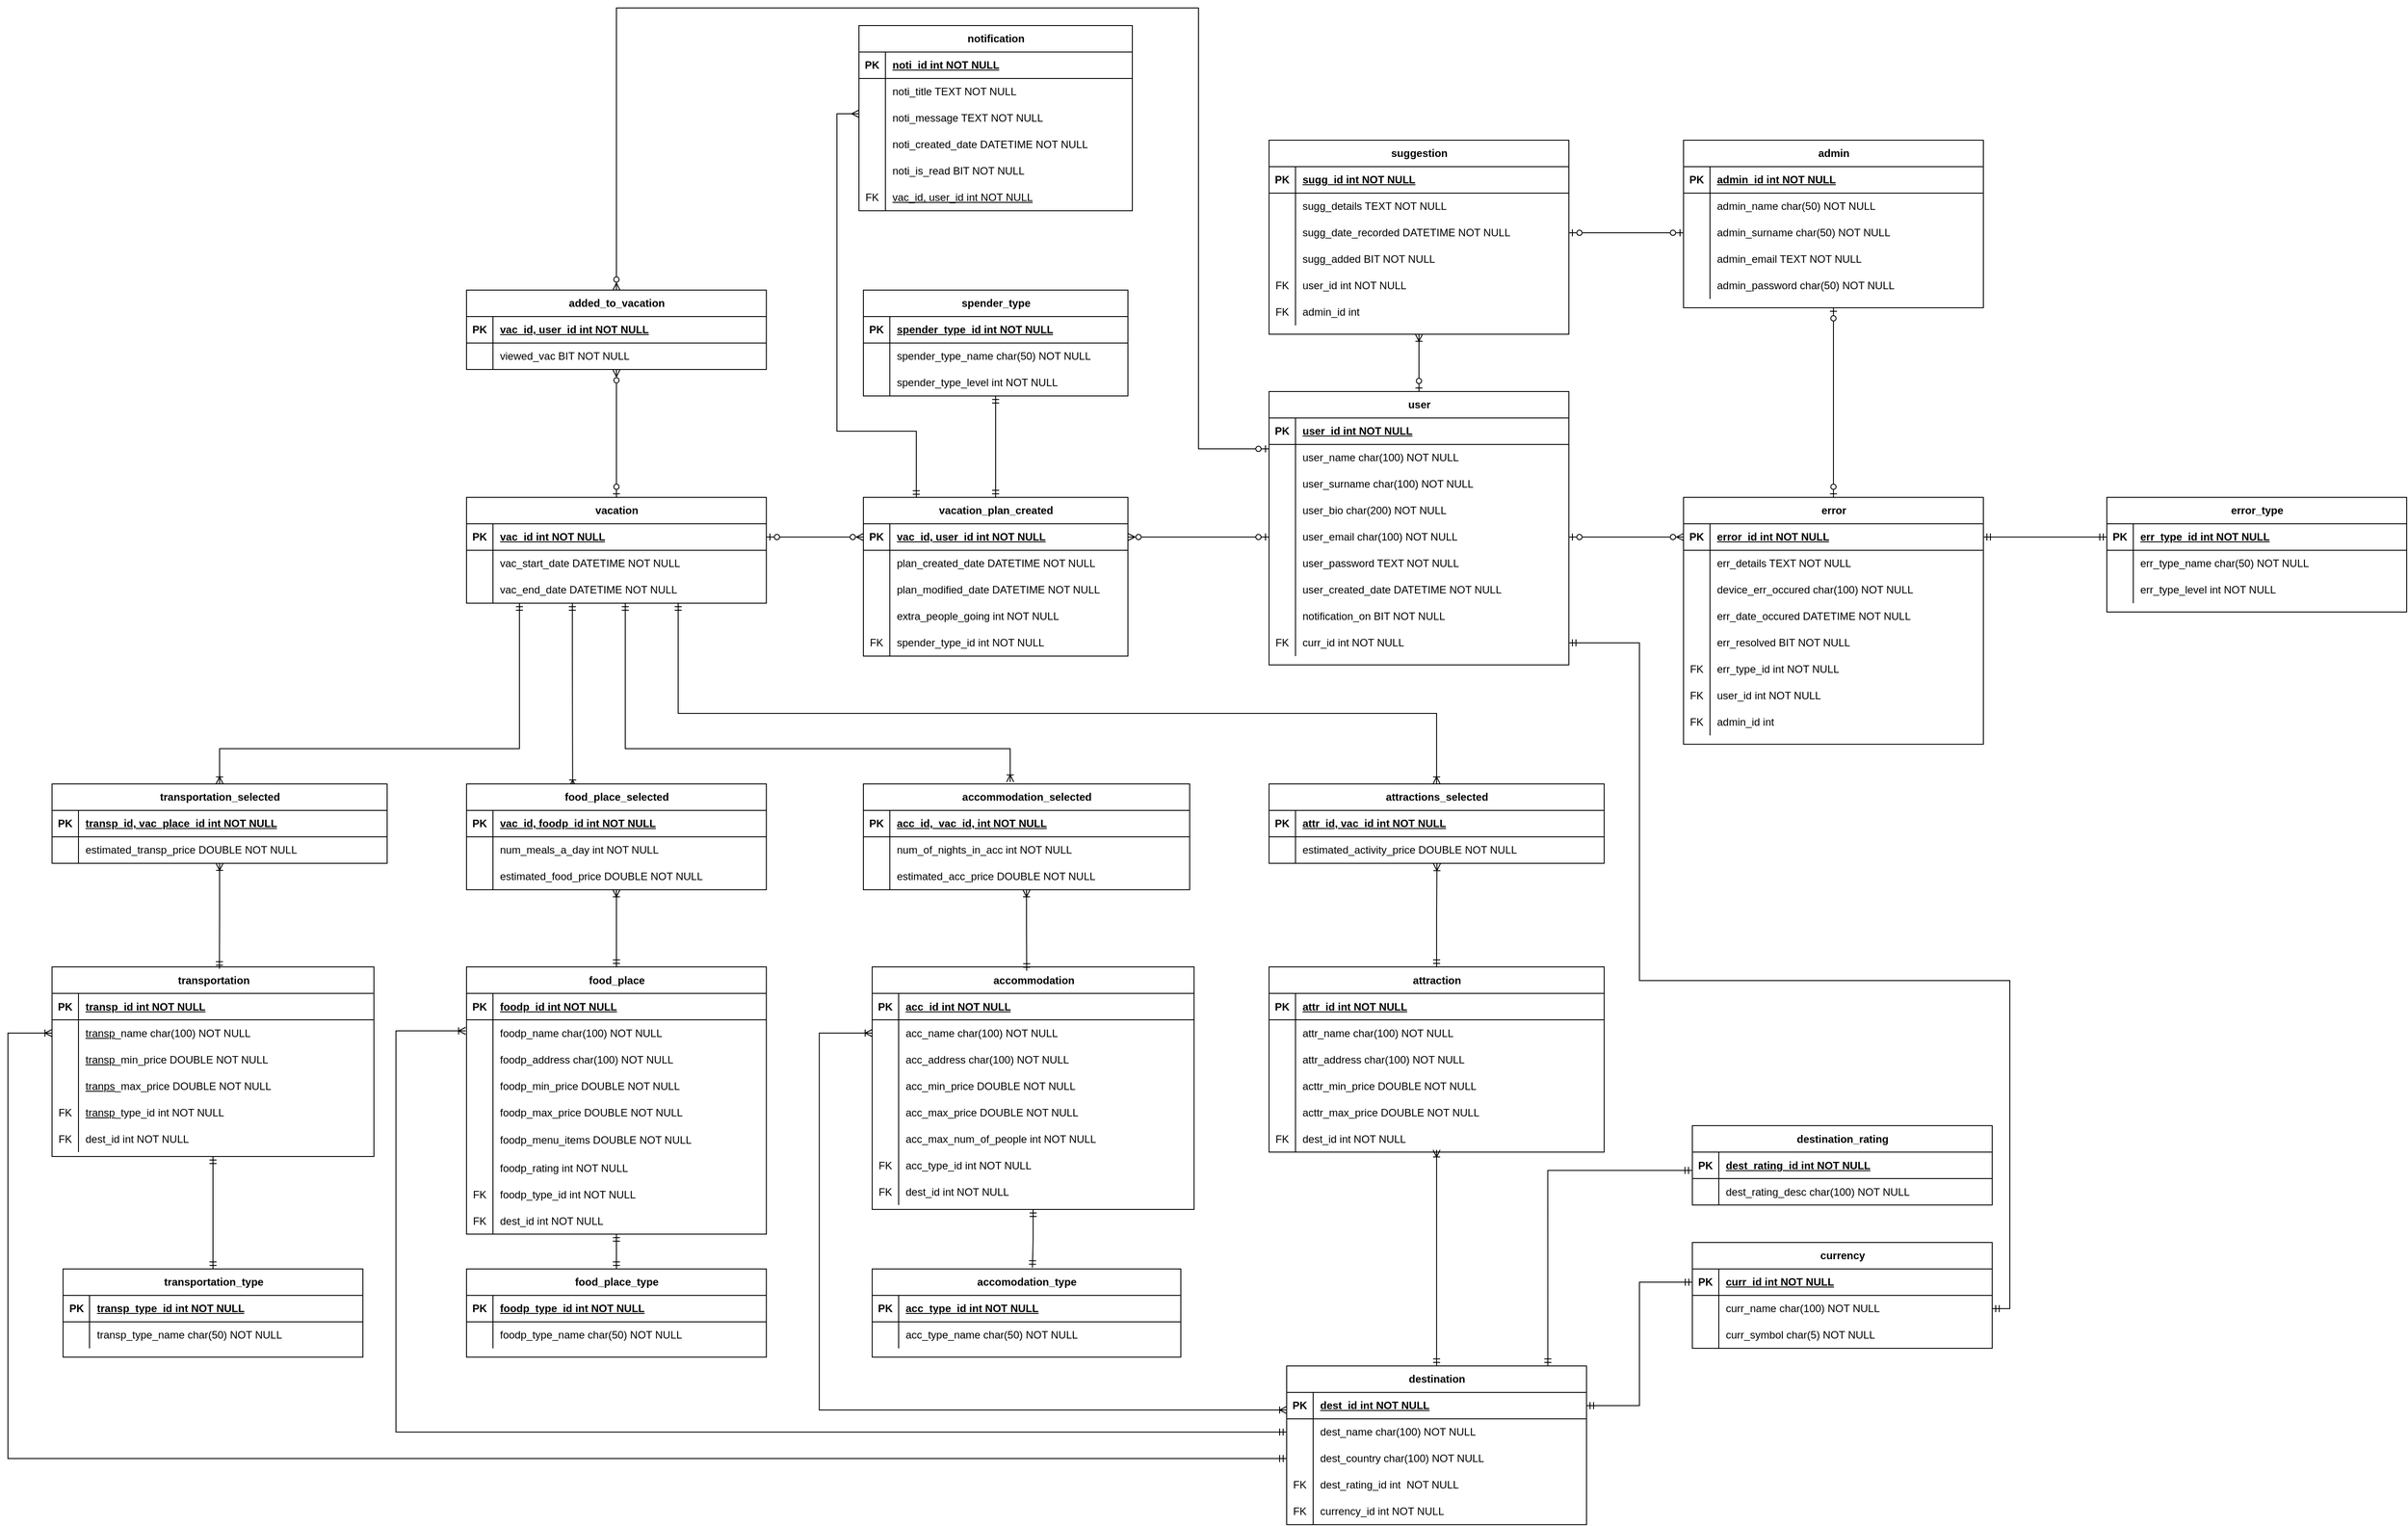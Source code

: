 <mxfile version="28.2.5">
  <diagram id="R2lEEEUBdFMjLlhIrx00" name="Page-1">
    <mxGraphModel dx="1953" dy="1608" grid="1" gridSize="10" guides="1" tooltips="1" connect="1" arrows="1" fold="1" page="1" pageScale="1" pageWidth="850" pageHeight="1100" math="0" shadow="0" extFonts="Permanent Marker^https://fonts.googleapis.com/css?family=Permanent+Marker">
      <root>
        <mxCell id="0" />
        <mxCell id="1" parent="0" />
        <mxCell id="bC6Y2QtmnpjEIqwO-aNc-60" style="edgeStyle=orthogonalEdgeStyle;rounded=0;orthogonalLoop=1;jettySize=auto;html=1;entryX=0.5;entryY=1;entryDx=0;entryDy=0;startArrow=ERzeroToOne;startFill=0;endArrow=ERoneToMany;endFill=0;" parent="1" source="-P0lGuWk36KbSbqphjK2-2" target="bC6Y2QtmnpjEIqwO-aNc-34" edge="1">
          <mxGeometry relative="1" as="geometry" />
        </mxCell>
        <mxCell id="bC6Y2QtmnpjEIqwO-aNc-81" style="edgeStyle=orthogonalEdgeStyle;rounded=0;orthogonalLoop=1;jettySize=auto;html=1;entryX=0.5;entryY=0;entryDx=0;entryDy=0;startArrow=ERzeroToOne;startFill=0;endArrow=ERzeroToMany;endFill=0;" parent="1" source="-P0lGuWk36KbSbqphjK2-2" target="bC6Y2QtmnpjEIqwO-aNc-70" edge="1">
          <mxGeometry relative="1" as="geometry">
            <Array as="points">
              <mxPoint x="990" y="-20" />
              <mxPoint x="790" y="-20" />
              <mxPoint x="790" y="-520" />
              <mxPoint x="130" y="-520" />
            </Array>
          </mxGeometry>
        </mxCell>
        <mxCell id="D0qt0hTM4uHIQ5nQ0Egu-11" style="edgeStyle=orthogonalEdgeStyle;rounded=0;orthogonalLoop=1;jettySize=auto;html=1;entryX=1;entryY=0.5;entryDx=0;entryDy=0;startArrow=ERmandOne;startFill=0;endArrow=ERmandOne;endFill=0;" edge="1" parent="1" source="-P0lGuWk36KbSbqphjK2-2" target="gEheFwowYfeTIJugkYwo-7">
          <mxGeometry relative="1" as="geometry">
            <Array as="points">
              <mxPoint x="1290" y="200" />
              <mxPoint x="1290" y="583" />
              <mxPoint x="1710" y="583" />
              <mxPoint x="1710" y="955" />
            </Array>
          </mxGeometry>
        </mxCell>
        <mxCell id="-P0lGuWk36KbSbqphjK2-2" value="user" style="shape=table;startSize=30;container=1;collapsible=1;childLayout=tableLayout;fixedRows=1;rowLines=0;fontStyle=1;align=center;resizeLast=1;html=1;" parent="1" vertex="1">
          <mxGeometry x="870" y="-85" width="340" height="310" as="geometry" />
        </mxCell>
        <mxCell id="-P0lGuWk36KbSbqphjK2-3" value="" style="shape=tableRow;horizontal=0;startSize=0;swimlaneHead=0;swimlaneBody=0;fillColor=none;collapsible=0;dropTarget=0;points=[[0,0.5],[1,0.5]];portConstraint=eastwest;top=0;left=0;right=0;bottom=1;" parent="-P0lGuWk36KbSbqphjK2-2" vertex="1">
          <mxGeometry y="30" width="340" height="30" as="geometry" />
        </mxCell>
        <mxCell id="-P0lGuWk36KbSbqphjK2-4" value="PK" style="shape=partialRectangle;connectable=0;fillColor=none;top=0;left=0;bottom=0;right=0;fontStyle=1;overflow=hidden;whiteSpace=wrap;html=1;" parent="-P0lGuWk36KbSbqphjK2-3" vertex="1">
          <mxGeometry width="30" height="30" as="geometry">
            <mxRectangle width="30" height="30" as="alternateBounds" />
          </mxGeometry>
        </mxCell>
        <mxCell id="-P0lGuWk36KbSbqphjK2-5" value="user_id int NOT NULL" style="shape=partialRectangle;connectable=0;fillColor=none;top=0;left=0;bottom=0;right=0;align=left;spacingLeft=6;fontStyle=5;overflow=hidden;whiteSpace=wrap;html=1;" parent="-P0lGuWk36KbSbqphjK2-3" vertex="1">
          <mxGeometry x="30" width="310" height="30" as="geometry">
            <mxRectangle width="310" height="30" as="alternateBounds" />
          </mxGeometry>
        </mxCell>
        <mxCell id="-P0lGuWk36KbSbqphjK2-6" value="" style="shape=tableRow;horizontal=0;startSize=0;swimlaneHead=0;swimlaneBody=0;fillColor=none;collapsible=0;dropTarget=0;points=[[0,0.5],[1,0.5]];portConstraint=eastwest;top=0;left=0;right=0;bottom=0;" parent="-P0lGuWk36KbSbqphjK2-2" vertex="1">
          <mxGeometry y="60" width="340" height="30" as="geometry" />
        </mxCell>
        <mxCell id="-P0lGuWk36KbSbqphjK2-7" value="" style="shape=partialRectangle;connectable=0;fillColor=none;top=0;left=0;bottom=0;right=0;editable=1;overflow=hidden;whiteSpace=wrap;html=1;" parent="-P0lGuWk36KbSbqphjK2-6" vertex="1">
          <mxGeometry width="30" height="30" as="geometry">
            <mxRectangle width="30" height="30" as="alternateBounds" />
          </mxGeometry>
        </mxCell>
        <mxCell id="-P0lGuWk36KbSbqphjK2-8" value="user_name char(100) NOT NULL" style="shape=partialRectangle;connectable=0;fillColor=none;top=0;left=0;bottom=0;right=0;align=left;spacingLeft=6;overflow=hidden;whiteSpace=wrap;html=1;" parent="-P0lGuWk36KbSbqphjK2-6" vertex="1">
          <mxGeometry x="30" width="310" height="30" as="geometry">
            <mxRectangle width="310" height="30" as="alternateBounds" />
          </mxGeometry>
        </mxCell>
        <mxCell id="-P0lGuWk36KbSbqphjK2-9" value="" style="shape=tableRow;horizontal=0;startSize=0;swimlaneHead=0;swimlaneBody=0;fillColor=none;collapsible=0;dropTarget=0;points=[[0,0.5],[1,0.5]];portConstraint=eastwest;top=0;left=0;right=0;bottom=0;" parent="-P0lGuWk36KbSbqphjK2-2" vertex="1">
          <mxGeometry y="90" width="340" height="30" as="geometry" />
        </mxCell>
        <mxCell id="-P0lGuWk36KbSbqphjK2-10" value="" style="shape=partialRectangle;connectable=0;fillColor=none;top=0;left=0;bottom=0;right=0;editable=1;overflow=hidden;whiteSpace=wrap;html=1;" parent="-P0lGuWk36KbSbqphjK2-9" vertex="1">
          <mxGeometry width="30" height="30" as="geometry">
            <mxRectangle width="30" height="30" as="alternateBounds" />
          </mxGeometry>
        </mxCell>
        <mxCell id="-P0lGuWk36KbSbqphjK2-11" value="user_surname char(100) NOT NULL" style="shape=partialRectangle;connectable=0;fillColor=none;top=0;left=0;bottom=0;right=0;align=left;spacingLeft=6;overflow=hidden;whiteSpace=wrap;html=1;" parent="-P0lGuWk36KbSbqphjK2-9" vertex="1">
          <mxGeometry x="30" width="310" height="30" as="geometry">
            <mxRectangle width="310" height="30" as="alternateBounds" />
          </mxGeometry>
        </mxCell>
        <mxCell id="D0qt0hTM4uHIQ5nQ0Egu-1" style="shape=tableRow;horizontal=0;startSize=0;swimlaneHead=0;swimlaneBody=0;fillColor=none;collapsible=0;dropTarget=0;points=[[0,0.5],[1,0.5]];portConstraint=eastwest;top=0;left=0;right=0;bottom=0;" vertex="1" parent="-P0lGuWk36KbSbqphjK2-2">
          <mxGeometry y="120" width="340" height="30" as="geometry" />
        </mxCell>
        <mxCell id="D0qt0hTM4uHIQ5nQ0Egu-2" style="shape=partialRectangle;connectable=0;fillColor=none;top=0;left=0;bottom=0;right=0;editable=1;overflow=hidden;whiteSpace=wrap;html=1;" vertex="1" parent="D0qt0hTM4uHIQ5nQ0Egu-1">
          <mxGeometry width="30" height="30" as="geometry">
            <mxRectangle width="30" height="30" as="alternateBounds" />
          </mxGeometry>
        </mxCell>
        <mxCell id="D0qt0hTM4uHIQ5nQ0Egu-3" value="user_bio char(200) NOT NULL" style="shape=partialRectangle;connectable=0;fillColor=none;top=0;left=0;bottom=0;right=0;align=left;spacingLeft=6;overflow=hidden;whiteSpace=wrap;html=1;" vertex="1" parent="D0qt0hTM4uHIQ5nQ0Egu-1">
          <mxGeometry x="30" width="310" height="30" as="geometry">
            <mxRectangle width="310" height="30" as="alternateBounds" />
          </mxGeometry>
        </mxCell>
        <mxCell id="-P0lGuWk36KbSbqphjK2-12" value="" style="shape=tableRow;horizontal=0;startSize=0;swimlaneHead=0;swimlaneBody=0;fillColor=none;collapsible=0;dropTarget=0;points=[[0,0.5],[1,0.5]];portConstraint=eastwest;top=0;left=0;right=0;bottom=0;" parent="-P0lGuWk36KbSbqphjK2-2" vertex="1">
          <mxGeometry y="150" width="340" height="30" as="geometry" />
        </mxCell>
        <mxCell id="-P0lGuWk36KbSbqphjK2-13" value="" style="shape=partialRectangle;connectable=0;fillColor=none;top=0;left=0;bottom=0;right=0;editable=1;overflow=hidden;whiteSpace=wrap;html=1;" parent="-P0lGuWk36KbSbqphjK2-12" vertex="1">
          <mxGeometry width="30" height="30" as="geometry">
            <mxRectangle width="30" height="30" as="alternateBounds" />
          </mxGeometry>
        </mxCell>
        <mxCell id="-P0lGuWk36KbSbqphjK2-14" value="user_email char(100) NOT NULL" style="shape=partialRectangle;connectable=0;fillColor=none;top=0;left=0;bottom=0;right=0;align=left;spacingLeft=6;overflow=hidden;whiteSpace=wrap;html=1;" parent="-P0lGuWk36KbSbqphjK2-12" vertex="1">
          <mxGeometry x="30" width="310" height="30" as="geometry">
            <mxRectangle width="310" height="30" as="alternateBounds" />
          </mxGeometry>
        </mxCell>
        <mxCell id="-3sHpAG20B5kvawKyPfJ-175" style="shape=tableRow;horizontal=0;startSize=0;swimlaneHead=0;swimlaneBody=0;fillColor=none;collapsible=0;dropTarget=0;points=[[0,0.5],[1,0.5]];portConstraint=eastwest;top=0;left=0;right=0;bottom=0;" parent="-P0lGuWk36KbSbqphjK2-2" vertex="1">
          <mxGeometry y="180" width="340" height="30" as="geometry" />
        </mxCell>
        <mxCell id="-3sHpAG20B5kvawKyPfJ-176" style="shape=partialRectangle;connectable=0;fillColor=none;top=0;left=0;bottom=0;right=0;editable=1;overflow=hidden;whiteSpace=wrap;html=1;" parent="-3sHpAG20B5kvawKyPfJ-175" vertex="1">
          <mxGeometry width="30" height="30" as="geometry">
            <mxRectangle width="30" height="30" as="alternateBounds" />
          </mxGeometry>
        </mxCell>
        <mxCell id="-3sHpAG20B5kvawKyPfJ-177" value="user_password TEXT NOT NULL" style="shape=partialRectangle;connectable=0;fillColor=none;top=0;left=0;bottom=0;right=0;align=left;spacingLeft=6;overflow=hidden;whiteSpace=wrap;html=1;" parent="-3sHpAG20B5kvawKyPfJ-175" vertex="1">
          <mxGeometry x="30" width="310" height="30" as="geometry">
            <mxRectangle width="310" height="30" as="alternateBounds" />
          </mxGeometry>
        </mxCell>
        <mxCell id="bC6Y2QtmnpjEIqwO-aNc-64" style="shape=tableRow;horizontal=0;startSize=0;swimlaneHead=0;swimlaneBody=0;fillColor=none;collapsible=0;dropTarget=0;points=[[0,0.5],[1,0.5]];portConstraint=eastwest;top=0;left=0;right=0;bottom=0;" parent="-P0lGuWk36KbSbqphjK2-2" vertex="1">
          <mxGeometry y="210" width="340" height="30" as="geometry" />
        </mxCell>
        <mxCell id="bC6Y2QtmnpjEIqwO-aNc-65" style="shape=partialRectangle;connectable=0;fillColor=none;top=0;left=0;bottom=0;right=0;editable=1;overflow=hidden;whiteSpace=wrap;html=1;" parent="bC6Y2QtmnpjEIqwO-aNc-64" vertex="1">
          <mxGeometry width="30" height="30" as="geometry">
            <mxRectangle width="30" height="30" as="alternateBounds" />
          </mxGeometry>
        </mxCell>
        <mxCell id="bC6Y2QtmnpjEIqwO-aNc-66" value="user_created_date DATETIME NOT NULL" style="shape=partialRectangle;connectable=0;fillColor=none;top=0;left=0;bottom=0;right=0;align=left;spacingLeft=6;overflow=hidden;whiteSpace=wrap;html=1;" parent="bC6Y2QtmnpjEIqwO-aNc-64" vertex="1">
          <mxGeometry x="30" width="310" height="30" as="geometry">
            <mxRectangle width="310" height="30" as="alternateBounds" />
          </mxGeometry>
        </mxCell>
        <mxCell id="D0qt0hTM4uHIQ5nQ0Egu-5" style="shape=tableRow;horizontal=0;startSize=0;swimlaneHead=0;swimlaneBody=0;fillColor=none;collapsible=0;dropTarget=0;points=[[0,0.5],[1,0.5]];portConstraint=eastwest;top=0;left=0;right=0;bottom=0;" vertex="1" parent="-P0lGuWk36KbSbqphjK2-2">
          <mxGeometry y="240" width="340" height="30" as="geometry" />
        </mxCell>
        <mxCell id="D0qt0hTM4uHIQ5nQ0Egu-6" style="shape=partialRectangle;connectable=0;fillColor=none;top=0;left=0;bottom=0;right=0;editable=1;overflow=hidden;whiteSpace=wrap;html=1;" vertex="1" parent="D0qt0hTM4uHIQ5nQ0Egu-5">
          <mxGeometry width="30" height="30" as="geometry">
            <mxRectangle width="30" height="30" as="alternateBounds" />
          </mxGeometry>
        </mxCell>
        <mxCell id="D0qt0hTM4uHIQ5nQ0Egu-7" value="notification_on BIT NOT NULL" style="shape=partialRectangle;connectable=0;fillColor=none;top=0;left=0;bottom=0;right=0;align=left;spacingLeft=6;overflow=hidden;whiteSpace=wrap;html=1;" vertex="1" parent="D0qt0hTM4uHIQ5nQ0Egu-5">
          <mxGeometry x="30" width="310" height="30" as="geometry">
            <mxRectangle width="310" height="30" as="alternateBounds" />
          </mxGeometry>
        </mxCell>
        <mxCell id="D0qt0hTM4uHIQ5nQ0Egu-8" style="shape=tableRow;horizontal=0;startSize=0;swimlaneHead=0;swimlaneBody=0;fillColor=none;collapsible=0;dropTarget=0;points=[[0,0.5],[1,0.5]];portConstraint=eastwest;top=0;left=0;right=0;bottom=0;" vertex="1" parent="-P0lGuWk36KbSbqphjK2-2">
          <mxGeometry y="270" width="340" height="30" as="geometry" />
        </mxCell>
        <mxCell id="D0qt0hTM4uHIQ5nQ0Egu-9" value="FK" style="shape=partialRectangle;connectable=0;fillColor=none;top=0;left=0;bottom=0;right=0;editable=1;overflow=hidden;whiteSpace=wrap;html=1;" vertex="1" parent="D0qt0hTM4uHIQ5nQ0Egu-8">
          <mxGeometry width="30" height="30" as="geometry">
            <mxRectangle width="30" height="30" as="alternateBounds" />
          </mxGeometry>
        </mxCell>
        <mxCell id="D0qt0hTM4uHIQ5nQ0Egu-10" value="curr_id int NOT NULL" style="shape=partialRectangle;connectable=0;fillColor=none;top=0;left=0;bottom=0;right=0;align=left;spacingLeft=6;overflow=hidden;whiteSpace=wrap;html=1;" vertex="1" parent="D0qt0hTM4uHIQ5nQ0Egu-8">
          <mxGeometry x="30" width="310" height="30" as="geometry">
            <mxRectangle width="310" height="30" as="alternateBounds" />
          </mxGeometry>
        </mxCell>
        <mxCell id="-3sHpAG20B5kvawKyPfJ-84" style="edgeStyle=orthogonalEdgeStyle;rounded=0;orthogonalLoop=1;jettySize=auto;html=1;entryX=0.5;entryY=0;entryDx=0;entryDy=0;startArrow=ERmandOne;startFill=0;endArrow=ERoneToMany;endFill=0;" parent="1" source="-P0lGuWk36KbSbqphjK2-15" target="-P0lGuWk36KbSbqphjK2-162" edge="1">
          <mxGeometry relative="1" as="geometry">
            <Array as="points">
              <mxPoint x="20" y="320" />
              <mxPoint x="-320" y="320" />
            </Array>
          </mxGeometry>
        </mxCell>
        <mxCell id="-3sHpAG20B5kvawKyPfJ-85" style="edgeStyle=orthogonalEdgeStyle;rounded=0;orthogonalLoop=1;jettySize=auto;html=1;entryX=0.354;entryY=0.029;entryDx=0;entryDy=0;startArrow=ERmandOne;startFill=0;endArrow=ERoneToMany;endFill=0;entryPerimeter=0;" parent="1" source="-P0lGuWk36KbSbqphjK2-15" target="-P0lGuWk36KbSbqphjK2-135" edge="1">
          <mxGeometry relative="1" as="geometry">
            <Array as="points">
              <mxPoint x="80" y="210" />
              <mxPoint x="80" y="210" />
            </Array>
          </mxGeometry>
        </mxCell>
        <mxCell id="bC6Y2QtmnpjEIqwO-aNc-2" style="edgeStyle=orthogonalEdgeStyle;rounded=0;orthogonalLoop=1;jettySize=auto;html=1;entryX=0.5;entryY=0;entryDx=0;entryDy=0;startArrow=ERmandOne;startFill=0;endArrow=ERoneToMany;endFill=0;" parent="1" source="-P0lGuWk36KbSbqphjK2-15" target="-3sHpAG20B5kvawKyPfJ-151" edge="1">
          <mxGeometry relative="1" as="geometry">
            <Array as="points">
              <mxPoint x="200" y="280" />
              <mxPoint x="1060" y="280" />
            </Array>
          </mxGeometry>
        </mxCell>
        <mxCell id="-P0lGuWk36KbSbqphjK2-15" value="vacation" style="shape=table;startSize=30;container=1;collapsible=1;childLayout=tableLayout;fixedRows=1;rowLines=0;fontStyle=1;align=center;resizeLast=1;html=1;" parent="1" vertex="1">
          <mxGeometry x="-40" y="35" width="340" height="120" as="geometry" />
        </mxCell>
        <mxCell id="-P0lGuWk36KbSbqphjK2-16" value="" style="shape=tableRow;horizontal=0;startSize=0;swimlaneHead=0;swimlaneBody=0;fillColor=none;collapsible=0;dropTarget=0;points=[[0,0.5],[1,0.5]];portConstraint=eastwest;top=0;left=0;right=0;bottom=1;" parent="-P0lGuWk36KbSbqphjK2-15" vertex="1">
          <mxGeometry y="30" width="340" height="30" as="geometry" />
        </mxCell>
        <mxCell id="-P0lGuWk36KbSbqphjK2-17" value="PK" style="shape=partialRectangle;connectable=0;fillColor=none;top=0;left=0;bottom=0;right=0;fontStyle=1;overflow=hidden;whiteSpace=wrap;html=1;" parent="-P0lGuWk36KbSbqphjK2-16" vertex="1">
          <mxGeometry width="30" height="30" as="geometry">
            <mxRectangle width="30" height="30" as="alternateBounds" />
          </mxGeometry>
        </mxCell>
        <mxCell id="-P0lGuWk36KbSbqphjK2-18" value="vac_id int NOT NULL" style="shape=partialRectangle;connectable=0;fillColor=none;top=0;left=0;bottom=0;right=0;align=left;spacingLeft=6;fontStyle=5;overflow=hidden;whiteSpace=wrap;html=1;" parent="-P0lGuWk36KbSbqphjK2-16" vertex="1">
          <mxGeometry x="30" width="310" height="30" as="geometry">
            <mxRectangle width="310" height="30" as="alternateBounds" />
          </mxGeometry>
        </mxCell>
        <mxCell id="-P0lGuWk36KbSbqphjK2-22" value="" style="shape=tableRow;horizontal=0;startSize=0;swimlaneHead=0;swimlaneBody=0;fillColor=none;collapsible=0;dropTarget=0;points=[[0,0.5],[1,0.5]];portConstraint=eastwest;top=0;left=0;right=0;bottom=0;" parent="-P0lGuWk36KbSbqphjK2-15" vertex="1">
          <mxGeometry y="60" width="340" height="30" as="geometry" />
        </mxCell>
        <mxCell id="-P0lGuWk36KbSbqphjK2-23" value="" style="shape=partialRectangle;connectable=0;fillColor=none;top=0;left=0;bottom=0;right=0;editable=1;overflow=hidden;whiteSpace=wrap;html=1;" parent="-P0lGuWk36KbSbqphjK2-22" vertex="1">
          <mxGeometry width="30" height="30" as="geometry">
            <mxRectangle width="30" height="30" as="alternateBounds" />
          </mxGeometry>
        </mxCell>
        <mxCell id="-P0lGuWk36KbSbqphjK2-24" value="vac_start_date DATETIME NOT NULL" style="shape=partialRectangle;connectable=0;fillColor=none;top=0;left=0;bottom=0;right=0;align=left;spacingLeft=6;overflow=hidden;whiteSpace=wrap;html=1;" parent="-P0lGuWk36KbSbqphjK2-22" vertex="1">
          <mxGeometry x="30" width="310" height="30" as="geometry">
            <mxRectangle width="310" height="30" as="alternateBounds" />
          </mxGeometry>
        </mxCell>
        <mxCell id="-3sHpAG20B5kvawKyPfJ-38" style="shape=tableRow;horizontal=0;startSize=0;swimlaneHead=0;swimlaneBody=0;fillColor=none;collapsible=0;dropTarget=0;points=[[0,0.5],[1,0.5]];portConstraint=eastwest;top=0;left=0;right=0;bottom=0;" parent="-P0lGuWk36KbSbqphjK2-15" vertex="1">
          <mxGeometry y="90" width="340" height="30" as="geometry" />
        </mxCell>
        <mxCell id="-3sHpAG20B5kvawKyPfJ-39" style="shape=partialRectangle;connectable=0;fillColor=none;top=0;left=0;bottom=0;right=0;editable=1;overflow=hidden;whiteSpace=wrap;html=1;" parent="-3sHpAG20B5kvawKyPfJ-38" vertex="1">
          <mxGeometry width="30" height="30" as="geometry">
            <mxRectangle width="30" height="30" as="alternateBounds" />
          </mxGeometry>
        </mxCell>
        <mxCell id="-3sHpAG20B5kvawKyPfJ-40" value="vac_end_date DATETIME NOT NULL" style="shape=partialRectangle;connectable=0;fillColor=none;top=0;left=0;bottom=0;right=0;align=left;spacingLeft=6;overflow=hidden;whiteSpace=wrap;html=1;" parent="-3sHpAG20B5kvawKyPfJ-38" vertex="1">
          <mxGeometry x="30" width="310" height="30" as="geometry">
            <mxRectangle width="310" height="30" as="alternateBounds" />
          </mxGeometry>
        </mxCell>
        <mxCell id="bC6Y2QtmnpjEIqwO-aNc-8" style="edgeStyle=orthogonalEdgeStyle;rounded=0;orthogonalLoop=1;jettySize=auto;html=1;startArrow=ERoneToMany;startFill=0;endArrow=ERoneToMany;endFill=0;entryX=0;entryY=0.5;entryDx=0;entryDy=0;" parent="1" source="-P0lGuWk36KbSbqphjK2-53" target="-P0lGuWk36KbSbqphjK2-73" edge="1">
          <mxGeometry relative="1" as="geometry">
            <mxPoint x="370" y="650" as="targetPoint" />
            <Array as="points">
              <mxPoint x="360" y="1070" />
              <mxPoint x="360" y="642" />
            </Array>
          </mxGeometry>
        </mxCell>
        <mxCell id="-P0lGuWk36KbSbqphjK2-53" value="destination" style="shape=table;startSize=30;container=1;collapsible=1;childLayout=tableLayout;fixedRows=1;rowLines=0;fontStyle=1;align=center;resizeLast=1;html=1;" parent="1" vertex="1">
          <mxGeometry x="890" y="1020" width="340" height="180" as="geometry" />
        </mxCell>
        <mxCell id="-P0lGuWk36KbSbqphjK2-54" value="" style="shape=tableRow;horizontal=0;startSize=0;swimlaneHead=0;swimlaneBody=0;fillColor=none;collapsible=0;dropTarget=0;points=[[0,0.5],[1,0.5]];portConstraint=eastwest;top=0;left=0;right=0;bottom=1;" parent="-P0lGuWk36KbSbqphjK2-53" vertex="1">
          <mxGeometry y="30" width="340" height="30" as="geometry" />
        </mxCell>
        <mxCell id="-P0lGuWk36KbSbqphjK2-55" value="PK" style="shape=partialRectangle;connectable=0;fillColor=none;top=0;left=0;bottom=0;right=0;fontStyle=1;overflow=hidden;whiteSpace=wrap;html=1;" parent="-P0lGuWk36KbSbqphjK2-54" vertex="1">
          <mxGeometry width="30" height="30" as="geometry">
            <mxRectangle width="30" height="30" as="alternateBounds" />
          </mxGeometry>
        </mxCell>
        <mxCell id="-P0lGuWk36KbSbqphjK2-56" value="dest_id int NOT NULL" style="shape=partialRectangle;connectable=0;fillColor=none;top=0;left=0;bottom=0;right=0;align=left;spacingLeft=6;fontStyle=5;overflow=hidden;whiteSpace=wrap;html=1;" parent="-P0lGuWk36KbSbqphjK2-54" vertex="1">
          <mxGeometry x="30" width="310" height="30" as="geometry">
            <mxRectangle width="310" height="30" as="alternateBounds" />
          </mxGeometry>
        </mxCell>
        <mxCell id="-P0lGuWk36KbSbqphjK2-57" value="" style="shape=tableRow;horizontal=0;startSize=0;swimlaneHead=0;swimlaneBody=0;fillColor=none;collapsible=0;dropTarget=0;points=[[0,0.5],[1,0.5]];portConstraint=eastwest;top=0;left=0;right=0;bottom=0;" parent="-P0lGuWk36KbSbqphjK2-53" vertex="1">
          <mxGeometry y="60" width="340" height="30" as="geometry" />
        </mxCell>
        <mxCell id="-P0lGuWk36KbSbqphjK2-58" value="" style="shape=partialRectangle;connectable=0;fillColor=none;top=0;left=0;bottom=0;right=0;editable=1;overflow=hidden;whiteSpace=wrap;html=1;" parent="-P0lGuWk36KbSbqphjK2-57" vertex="1">
          <mxGeometry width="30" height="30" as="geometry">
            <mxRectangle width="30" height="30" as="alternateBounds" />
          </mxGeometry>
        </mxCell>
        <mxCell id="-P0lGuWk36KbSbqphjK2-59" value="dest_name char(100) NOT NULL" style="shape=partialRectangle;connectable=0;fillColor=none;top=0;left=0;bottom=0;right=0;align=left;spacingLeft=6;overflow=hidden;whiteSpace=wrap;html=1;" parent="-P0lGuWk36KbSbqphjK2-57" vertex="1">
          <mxGeometry x="30" width="310" height="30" as="geometry">
            <mxRectangle width="310" height="30" as="alternateBounds" />
          </mxGeometry>
        </mxCell>
        <mxCell id="gEheFwowYfeTIJugkYwo-1" style="shape=tableRow;horizontal=0;startSize=0;swimlaneHead=0;swimlaneBody=0;fillColor=none;collapsible=0;dropTarget=0;points=[[0,0.5],[1,0.5]];portConstraint=eastwest;top=0;left=0;right=0;bottom=0;" parent="-P0lGuWk36KbSbqphjK2-53" vertex="1">
          <mxGeometry y="90" width="340" height="30" as="geometry" />
        </mxCell>
        <mxCell id="gEheFwowYfeTIJugkYwo-2" style="shape=partialRectangle;connectable=0;fillColor=none;top=0;left=0;bottom=0;right=0;editable=1;overflow=hidden;whiteSpace=wrap;html=1;" parent="gEheFwowYfeTIJugkYwo-1" vertex="1">
          <mxGeometry width="30" height="30" as="geometry">
            <mxRectangle width="30" height="30" as="alternateBounds" />
          </mxGeometry>
        </mxCell>
        <mxCell id="gEheFwowYfeTIJugkYwo-3" value="dest_country char(100) NOT NULL" style="shape=partialRectangle;connectable=0;fillColor=none;top=0;left=0;bottom=0;right=0;align=left;spacingLeft=6;overflow=hidden;whiteSpace=wrap;html=1;" parent="gEheFwowYfeTIJugkYwo-1" vertex="1">
          <mxGeometry x="30" width="310" height="30" as="geometry">
            <mxRectangle width="310" height="30" as="alternateBounds" />
          </mxGeometry>
        </mxCell>
        <mxCell id="-P0lGuWk36KbSbqphjK2-66" style="shape=tableRow;horizontal=0;startSize=0;swimlaneHead=0;swimlaneBody=0;fillColor=none;collapsible=0;dropTarget=0;points=[[0,0.5],[1,0.5]];portConstraint=eastwest;top=0;left=0;right=0;bottom=0;" parent="-P0lGuWk36KbSbqphjK2-53" vertex="1">
          <mxGeometry y="120" width="340" height="30" as="geometry" />
        </mxCell>
        <mxCell id="-P0lGuWk36KbSbqphjK2-67" value="FK" style="shape=partialRectangle;connectable=0;fillColor=none;top=0;left=0;bottom=0;right=0;editable=1;overflow=hidden;whiteSpace=wrap;html=1;" parent="-P0lGuWk36KbSbqphjK2-66" vertex="1">
          <mxGeometry width="30" height="30" as="geometry">
            <mxRectangle width="30" height="30" as="alternateBounds" />
          </mxGeometry>
        </mxCell>
        <mxCell id="-P0lGuWk36KbSbqphjK2-68" value="dest_rating_id int&amp;nbsp; NOT NULL" style="shape=partialRectangle;connectable=0;fillColor=none;top=0;left=0;bottom=0;right=0;align=left;spacingLeft=6;overflow=hidden;whiteSpace=wrap;html=1;" parent="-P0lGuWk36KbSbqphjK2-66" vertex="1">
          <mxGeometry x="30" width="310" height="30" as="geometry">
            <mxRectangle width="310" height="30" as="alternateBounds" />
          </mxGeometry>
        </mxCell>
        <mxCell id="8XQOphF1O1HyMCHGej3f-10" style="shape=tableRow;horizontal=0;startSize=0;swimlaneHead=0;swimlaneBody=0;fillColor=none;collapsible=0;dropTarget=0;points=[[0,0.5],[1,0.5]];portConstraint=eastwest;top=0;left=0;right=0;bottom=0;" parent="-P0lGuWk36KbSbqphjK2-53" vertex="1">
          <mxGeometry y="150" width="340" height="30" as="geometry" />
        </mxCell>
        <mxCell id="8XQOphF1O1HyMCHGej3f-11" value="FK" style="shape=partialRectangle;connectable=0;fillColor=none;top=0;left=0;bottom=0;right=0;editable=1;overflow=hidden;whiteSpace=wrap;html=1;" parent="8XQOphF1O1HyMCHGej3f-10" vertex="1">
          <mxGeometry width="30" height="30" as="geometry">
            <mxRectangle width="30" height="30" as="alternateBounds" />
          </mxGeometry>
        </mxCell>
        <mxCell id="8XQOphF1O1HyMCHGej3f-12" value="currency_id int NOT NULL" style="shape=partialRectangle;connectable=0;fillColor=none;top=0;left=0;bottom=0;right=0;align=left;spacingLeft=6;overflow=hidden;whiteSpace=wrap;html=1;" parent="8XQOphF1O1HyMCHGej3f-10" vertex="1">
          <mxGeometry x="30" width="310" height="30" as="geometry">
            <mxRectangle width="310" height="30" as="alternateBounds" />
          </mxGeometry>
        </mxCell>
        <mxCell id="-P0lGuWk36KbSbqphjK2-69" value="accommodation" style="shape=table;startSize=30;container=1;collapsible=1;childLayout=tableLayout;fixedRows=1;rowLines=0;fontStyle=1;align=center;resizeLast=1;html=1;" parent="1" vertex="1">
          <mxGeometry x="420" y="567.5" width="365" height="275" as="geometry" />
        </mxCell>
        <mxCell id="-P0lGuWk36KbSbqphjK2-70" value="" style="shape=tableRow;horizontal=0;startSize=0;swimlaneHead=0;swimlaneBody=0;fillColor=none;collapsible=0;dropTarget=0;points=[[0,0.5],[1,0.5]];portConstraint=eastwest;top=0;left=0;right=0;bottom=1;" parent="-P0lGuWk36KbSbqphjK2-69" vertex="1">
          <mxGeometry y="30" width="365" height="30" as="geometry" />
        </mxCell>
        <mxCell id="-P0lGuWk36KbSbqphjK2-71" value="PK" style="shape=partialRectangle;connectable=0;fillColor=none;top=0;left=0;bottom=0;right=0;fontStyle=1;overflow=hidden;whiteSpace=wrap;html=1;" parent="-P0lGuWk36KbSbqphjK2-70" vertex="1">
          <mxGeometry width="30" height="30" as="geometry">
            <mxRectangle width="30" height="30" as="alternateBounds" />
          </mxGeometry>
        </mxCell>
        <mxCell id="-P0lGuWk36KbSbqphjK2-72" value="acc_id int NOT NULL" style="shape=partialRectangle;connectable=0;fillColor=none;top=0;left=0;bottom=0;right=0;align=left;spacingLeft=6;fontStyle=5;overflow=hidden;whiteSpace=wrap;html=1;" parent="-P0lGuWk36KbSbqphjK2-70" vertex="1">
          <mxGeometry x="30" width="335" height="30" as="geometry">
            <mxRectangle width="335" height="30" as="alternateBounds" />
          </mxGeometry>
        </mxCell>
        <mxCell id="-P0lGuWk36KbSbqphjK2-73" value="" style="shape=tableRow;horizontal=0;startSize=0;swimlaneHead=0;swimlaneBody=0;fillColor=none;collapsible=0;dropTarget=0;points=[[0,0.5],[1,0.5]];portConstraint=eastwest;top=0;left=0;right=0;bottom=0;" parent="-P0lGuWk36KbSbqphjK2-69" vertex="1">
          <mxGeometry y="60" width="365" height="30" as="geometry" />
        </mxCell>
        <mxCell id="-P0lGuWk36KbSbqphjK2-74" value="" style="shape=partialRectangle;connectable=0;fillColor=none;top=0;left=0;bottom=0;right=0;editable=1;overflow=hidden;whiteSpace=wrap;html=1;" parent="-P0lGuWk36KbSbqphjK2-73" vertex="1">
          <mxGeometry width="30" height="30" as="geometry">
            <mxRectangle width="30" height="30" as="alternateBounds" />
          </mxGeometry>
        </mxCell>
        <mxCell id="-P0lGuWk36KbSbqphjK2-75" value="acc_name char(100) NOT NULL" style="shape=partialRectangle;connectable=0;fillColor=none;top=0;left=0;bottom=0;right=0;align=left;spacingLeft=6;overflow=hidden;whiteSpace=wrap;html=1;" parent="-P0lGuWk36KbSbqphjK2-73" vertex="1">
          <mxGeometry x="30" width="335" height="30" as="geometry">
            <mxRectangle width="335" height="30" as="alternateBounds" />
          </mxGeometry>
        </mxCell>
        <mxCell id="8XQOphF1O1HyMCHGej3f-17" style="shape=tableRow;horizontal=0;startSize=0;swimlaneHead=0;swimlaneBody=0;fillColor=none;collapsible=0;dropTarget=0;points=[[0,0.5],[1,0.5]];portConstraint=eastwest;top=0;left=0;right=0;bottom=0;" parent="-P0lGuWk36KbSbqphjK2-69" vertex="1">
          <mxGeometry y="90" width="365" height="30" as="geometry" />
        </mxCell>
        <mxCell id="8XQOphF1O1HyMCHGej3f-18" style="shape=partialRectangle;connectable=0;fillColor=none;top=0;left=0;bottom=0;right=0;editable=1;overflow=hidden;whiteSpace=wrap;html=1;" parent="8XQOphF1O1HyMCHGej3f-17" vertex="1">
          <mxGeometry width="30" height="30" as="geometry">
            <mxRectangle width="30" height="30" as="alternateBounds" />
          </mxGeometry>
        </mxCell>
        <mxCell id="8XQOphF1O1HyMCHGej3f-19" value="acc_address char(100) NOT NULL" style="shape=partialRectangle;connectable=0;fillColor=none;top=0;left=0;bottom=0;right=0;align=left;spacingLeft=6;overflow=hidden;whiteSpace=wrap;html=1;" parent="8XQOphF1O1HyMCHGej3f-17" vertex="1">
          <mxGeometry x="30" width="335" height="30" as="geometry">
            <mxRectangle width="335" height="30" as="alternateBounds" />
          </mxGeometry>
        </mxCell>
        <mxCell id="-P0lGuWk36KbSbqphjK2-79" value="" style="shape=tableRow;horizontal=0;startSize=0;swimlaneHead=0;swimlaneBody=0;fillColor=none;collapsible=0;dropTarget=0;points=[[0,0.5],[1,0.5]];portConstraint=eastwest;top=0;left=0;right=0;bottom=0;" parent="-P0lGuWk36KbSbqphjK2-69" vertex="1">
          <mxGeometry y="120" width="365" height="30" as="geometry" />
        </mxCell>
        <mxCell id="-P0lGuWk36KbSbqphjK2-80" value="" style="shape=partialRectangle;connectable=0;fillColor=none;top=0;left=0;bottom=0;right=0;editable=1;overflow=hidden;whiteSpace=wrap;html=1;" parent="-P0lGuWk36KbSbqphjK2-79" vertex="1">
          <mxGeometry width="30" height="30" as="geometry">
            <mxRectangle width="30" height="30" as="alternateBounds" />
          </mxGeometry>
        </mxCell>
        <mxCell id="-P0lGuWk36KbSbqphjK2-81" value="acc_min_price DOUBLE NOT NULL" style="shape=partialRectangle;connectable=0;fillColor=none;top=0;left=0;bottom=0;right=0;align=left;spacingLeft=6;overflow=hidden;whiteSpace=wrap;html=1;" parent="-P0lGuWk36KbSbqphjK2-79" vertex="1">
          <mxGeometry x="30" width="335" height="30" as="geometry">
            <mxRectangle width="335" height="30" as="alternateBounds" />
          </mxGeometry>
        </mxCell>
        <mxCell id="-P0lGuWk36KbSbqphjK2-82" style="shape=tableRow;horizontal=0;startSize=0;swimlaneHead=0;swimlaneBody=0;fillColor=none;collapsible=0;dropTarget=0;points=[[0,0.5],[1,0.5]];portConstraint=eastwest;top=0;left=0;right=0;bottom=0;" parent="-P0lGuWk36KbSbqphjK2-69" vertex="1">
          <mxGeometry y="150" width="365" height="30" as="geometry" />
        </mxCell>
        <mxCell id="-P0lGuWk36KbSbqphjK2-83" style="shape=partialRectangle;connectable=0;fillColor=none;top=0;left=0;bottom=0;right=0;editable=1;overflow=hidden;whiteSpace=wrap;html=1;" parent="-P0lGuWk36KbSbqphjK2-82" vertex="1">
          <mxGeometry width="30" height="30" as="geometry">
            <mxRectangle width="30" height="30" as="alternateBounds" />
          </mxGeometry>
        </mxCell>
        <mxCell id="-P0lGuWk36KbSbqphjK2-84" value="acc_max_price DOUBLE NOT NULL" style="shape=partialRectangle;connectable=0;fillColor=none;top=0;left=0;bottom=0;right=0;align=left;spacingLeft=6;overflow=hidden;whiteSpace=wrap;html=1;" parent="-P0lGuWk36KbSbqphjK2-82" vertex="1">
          <mxGeometry x="30" width="335" height="30" as="geometry">
            <mxRectangle width="335" height="30" as="alternateBounds" />
          </mxGeometry>
        </mxCell>
        <mxCell id="bC6Y2QtmnpjEIqwO-aNc-67" style="shape=tableRow;horizontal=0;startSize=0;swimlaneHead=0;swimlaneBody=0;fillColor=none;collapsible=0;dropTarget=0;points=[[0,0.5],[1,0.5]];portConstraint=eastwest;top=0;left=0;right=0;bottom=0;" parent="-P0lGuWk36KbSbqphjK2-69" vertex="1">
          <mxGeometry y="180" width="365" height="30" as="geometry" />
        </mxCell>
        <mxCell id="bC6Y2QtmnpjEIqwO-aNc-68" style="shape=partialRectangle;connectable=0;fillColor=none;top=0;left=0;bottom=0;right=0;editable=1;overflow=hidden;whiteSpace=wrap;html=1;" parent="bC6Y2QtmnpjEIqwO-aNc-67" vertex="1">
          <mxGeometry width="30" height="30" as="geometry">
            <mxRectangle width="30" height="30" as="alternateBounds" />
          </mxGeometry>
        </mxCell>
        <mxCell id="bC6Y2QtmnpjEIqwO-aNc-69" value="acc_max_num_of_people int NOT NULL" style="shape=partialRectangle;connectable=0;fillColor=none;top=0;left=0;bottom=0;right=0;align=left;spacingLeft=6;overflow=hidden;whiteSpace=wrap;html=1;" parent="bC6Y2QtmnpjEIqwO-aNc-67" vertex="1">
          <mxGeometry x="30" width="335" height="30" as="geometry">
            <mxRectangle width="335" height="30" as="alternateBounds" />
          </mxGeometry>
        </mxCell>
        <mxCell id="-P0lGuWk36KbSbqphjK2-76" value="" style="shape=tableRow;horizontal=0;startSize=0;swimlaneHead=0;swimlaneBody=0;fillColor=none;collapsible=0;dropTarget=0;points=[[0,0.5],[1,0.5]];portConstraint=eastwest;top=0;left=0;right=0;bottom=0;" parent="-P0lGuWk36KbSbqphjK2-69" vertex="1">
          <mxGeometry y="210" width="365" height="30" as="geometry" />
        </mxCell>
        <mxCell id="-P0lGuWk36KbSbqphjK2-77" value="FK" style="shape=partialRectangle;connectable=0;fillColor=none;top=0;left=0;bottom=0;right=0;editable=1;overflow=hidden;whiteSpace=wrap;html=1;" parent="-P0lGuWk36KbSbqphjK2-76" vertex="1">
          <mxGeometry width="30" height="30" as="geometry">
            <mxRectangle width="30" height="30" as="alternateBounds" />
          </mxGeometry>
        </mxCell>
        <mxCell id="-P0lGuWk36KbSbqphjK2-78" value="acc_type_id int NOT NULL" style="shape=partialRectangle;connectable=0;fillColor=none;top=0;left=0;bottom=0;right=0;align=left;spacingLeft=6;overflow=hidden;whiteSpace=wrap;html=1;" parent="-P0lGuWk36KbSbqphjK2-76" vertex="1">
          <mxGeometry x="30" width="335" height="30" as="geometry">
            <mxRectangle width="335" height="30" as="alternateBounds" />
          </mxGeometry>
        </mxCell>
        <mxCell id="8XQOphF1O1HyMCHGej3f-23" style="shape=tableRow;horizontal=0;startSize=0;swimlaneHead=0;swimlaneBody=0;fillColor=none;collapsible=0;dropTarget=0;points=[[0,0.5],[1,0.5]];portConstraint=eastwest;top=0;left=0;right=0;bottom=0;" parent="-P0lGuWk36KbSbqphjK2-69" vertex="1">
          <mxGeometry y="240" width="365" height="30" as="geometry" />
        </mxCell>
        <mxCell id="8XQOphF1O1HyMCHGej3f-24" value="FK" style="shape=partialRectangle;connectable=0;fillColor=none;top=0;left=0;bottom=0;right=0;editable=1;overflow=hidden;whiteSpace=wrap;html=1;" parent="8XQOphF1O1HyMCHGej3f-23" vertex="1">
          <mxGeometry width="30" height="30" as="geometry">
            <mxRectangle width="30" height="30" as="alternateBounds" />
          </mxGeometry>
        </mxCell>
        <mxCell id="8XQOphF1O1HyMCHGej3f-25" value="dest_id int NOT NULL" style="shape=partialRectangle;connectable=0;fillColor=none;top=0;left=0;bottom=0;right=0;align=left;spacingLeft=6;overflow=hidden;whiteSpace=wrap;html=1;" parent="8XQOphF1O1HyMCHGej3f-23" vertex="1">
          <mxGeometry x="30" width="335" height="30" as="geometry">
            <mxRectangle width="335" height="30" as="alternateBounds" />
          </mxGeometry>
        </mxCell>
        <mxCell id="-3sHpAG20B5kvawKyPfJ-147" style="edgeStyle=orthogonalEdgeStyle;rounded=0;orthogonalLoop=1;jettySize=auto;html=1;entryX=0.5;entryY=0;entryDx=0;entryDy=0;startArrow=ERmandOne;startFill=0;endArrow=ERmandOne;endFill=0;" parent="1" source="-P0lGuWk36KbSbqphjK2-85" target="-3sHpAG20B5kvawKyPfJ-125" edge="1">
          <mxGeometry relative="1" as="geometry" />
        </mxCell>
        <mxCell id="-P0lGuWk36KbSbqphjK2-85" value="food_place" style="shape=table;startSize=30;container=1;collapsible=1;childLayout=tableLayout;fixedRows=1;rowLines=0;fontStyle=1;align=center;resizeLast=1;html=1;" parent="1" vertex="1">
          <mxGeometry x="-40" y="567.5" width="340" height="303" as="geometry" />
        </mxCell>
        <mxCell id="-P0lGuWk36KbSbqphjK2-86" value="" style="shape=tableRow;horizontal=0;startSize=0;swimlaneHead=0;swimlaneBody=0;fillColor=none;collapsible=0;dropTarget=0;points=[[0,0.5],[1,0.5]];portConstraint=eastwest;top=0;left=0;right=0;bottom=1;" parent="-P0lGuWk36KbSbqphjK2-85" vertex="1">
          <mxGeometry y="30" width="340" height="30" as="geometry" />
        </mxCell>
        <mxCell id="-P0lGuWk36KbSbqphjK2-87" value="PK" style="shape=partialRectangle;connectable=0;fillColor=none;top=0;left=0;bottom=0;right=0;fontStyle=1;overflow=hidden;whiteSpace=wrap;html=1;" parent="-P0lGuWk36KbSbqphjK2-86" vertex="1">
          <mxGeometry width="30" height="30" as="geometry">
            <mxRectangle width="30" height="30" as="alternateBounds" />
          </mxGeometry>
        </mxCell>
        <mxCell id="-P0lGuWk36KbSbqphjK2-88" value="foodp_id int NOT NULL" style="shape=partialRectangle;connectable=0;fillColor=none;top=0;left=0;bottom=0;right=0;align=left;spacingLeft=6;fontStyle=5;overflow=hidden;whiteSpace=wrap;html=1;" parent="-P0lGuWk36KbSbqphjK2-86" vertex="1">
          <mxGeometry x="30" width="310" height="30" as="geometry">
            <mxRectangle width="310" height="30" as="alternateBounds" />
          </mxGeometry>
        </mxCell>
        <mxCell id="-P0lGuWk36KbSbqphjK2-89" value="" style="shape=tableRow;horizontal=0;startSize=0;swimlaneHead=0;swimlaneBody=0;fillColor=none;collapsible=0;dropTarget=0;points=[[0,0.5],[1,0.5]];portConstraint=eastwest;top=0;left=0;right=0;bottom=0;" parent="-P0lGuWk36KbSbqphjK2-85" vertex="1">
          <mxGeometry y="60" width="340" height="30" as="geometry" />
        </mxCell>
        <mxCell id="-P0lGuWk36KbSbqphjK2-90" value="" style="shape=partialRectangle;connectable=0;fillColor=none;top=0;left=0;bottom=0;right=0;editable=1;overflow=hidden;whiteSpace=wrap;html=1;" parent="-P0lGuWk36KbSbqphjK2-89" vertex="1">
          <mxGeometry width="30" height="30" as="geometry">
            <mxRectangle width="30" height="30" as="alternateBounds" />
          </mxGeometry>
        </mxCell>
        <mxCell id="-P0lGuWk36KbSbqphjK2-91" value="foodp_name char(100) NOT NULL" style="shape=partialRectangle;connectable=0;fillColor=none;top=0;left=0;bottom=0;right=0;align=left;spacingLeft=6;overflow=hidden;whiteSpace=wrap;html=1;" parent="-P0lGuWk36KbSbqphjK2-89" vertex="1">
          <mxGeometry x="30" width="310" height="30" as="geometry">
            <mxRectangle width="310" height="30" as="alternateBounds" />
          </mxGeometry>
        </mxCell>
        <mxCell id="8XQOphF1O1HyMCHGej3f-14" style="shape=tableRow;horizontal=0;startSize=0;swimlaneHead=0;swimlaneBody=0;fillColor=none;collapsible=0;dropTarget=0;points=[[0,0.5],[1,0.5]];portConstraint=eastwest;top=0;left=0;right=0;bottom=0;" parent="-P0lGuWk36KbSbqphjK2-85" vertex="1">
          <mxGeometry y="90" width="340" height="30" as="geometry" />
        </mxCell>
        <mxCell id="8XQOphF1O1HyMCHGej3f-15" style="shape=partialRectangle;connectable=0;fillColor=none;top=0;left=0;bottom=0;right=0;editable=1;overflow=hidden;whiteSpace=wrap;html=1;" parent="8XQOphF1O1HyMCHGej3f-14" vertex="1">
          <mxGeometry width="30" height="30" as="geometry">
            <mxRectangle width="30" height="30" as="alternateBounds" />
          </mxGeometry>
        </mxCell>
        <mxCell id="8XQOphF1O1HyMCHGej3f-16" value="foodp_address char(100) NOT NULL" style="shape=partialRectangle;connectable=0;fillColor=none;top=0;left=0;bottom=0;right=0;align=left;spacingLeft=6;overflow=hidden;whiteSpace=wrap;html=1;" parent="8XQOphF1O1HyMCHGej3f-14" vertex="1">
          <mxGeometry x="30" width="310" height="30" as="geometry">
            <mxRectangle width="310" height="30" as="alternateBounds" />
          </mxGeometry>
        </mxCell>
        <mxCell id="-P0lGuWk36KbSbqphjK2-95" value="" style="shape=tableRow;horizontal=0;startSize=0;swimlaneHead=0;swimlaneBody=0;fillColor=none;collapsible=0;dropTarget=0;points=[[0,0.5],[1,0.5]];portConstraint=eastwest;top=0;left=0;right=0;bottom=0;" parent="-P0lGuWk36KbSbqphjK2-85" vertex="1">
          <mxGeometry y="120" width="340" height="30" as="geometry" />
        </mxCell>
        <mxCell id="-P0lGuWk36KbSbqphjK2-96" value="" style="shape=partialRectangle;connectable=0;fillColor=none;top=0;left=0;bottom=0;right=0;editable=1;overflow=hidden;whiteSpace=wrap;html=1;" parent="-P0lGuWk36KbSbqphjK2-95" vertex="1">
          <mxGeometry width="30" height="30" as="geometry">
            <mxRectangle width="30" height="30" as="alternateBounds" />
          </mxGeometry>
        </mxCell>
        <mxCell id="-P0lGuWk36KbSbqphjK2-97" value="foodp_min_price DOUBLE NOT NULL" style="shape=partialRectangle;connectable=0;fillColor=none;top=0;left=0;bottom=0;right=0;align=left;spacingLeft=6;overflow=hidden;whiteSpace=wrap;html=1;" parent="-P0lGuWk36KbSbqphjK2-95" vertex="1">
          <mxGeometry x="30" width="310" height="30" as="geometry">
            <mxRectangle width="310" height="30" as="alternateBounds" />
          </mxGeometry>
        </mxCell>
        <mxCell id="-P0lGuWk36KbSbqphjK2-98" style="shape=tableRow;horizontal=0;startSize=0;swimlaneHead=0;swimlaneBody=0;fillColor=none;collapsible=0;dropTarget=0;points=[[0,0.5],[1,0.5]];portConstraint=eastwest;top=0;left=0;right=0;bottom=0;" parent="-P0lGuWk36KbSbqphjK2-85" vertex="1">
          <mxGeometry y="150" width="340" height="30" as="geometry" />
        </mxCell>
        <mxCell id="-P0lGuWk36KbSbqphjK2-99" style="shape=partialRectangle;connectable=0;fillColor=none;top=0;left=0;bottom=0;right=0;editable=1;overflow=hidden;whiteSpace=wrap;html=1;" parent="-P0lGuWk36KbSbqphjK2-98" vertex="1">
          <mxGeometry width="30" height="30" as="geometry">
            <mxRectangle width="30" height="30" as="alternateBounds" />
          </mxGeometry>
        </mxCell>
        <mxCell id="-P0lGuWk36KbSbqphjK2-100" value="foodp_max_price DOUBLE NOT NULL" style="shape=partialRectangle;connectable=0;fillColor=none;top=0;left=0;bottom=0;right=0;align=left;spacingLeft=6;overflow=hidden;whiteSpace=wrap;html=1;" parent="-P0lGuWk36KbSbqphjK2-98" vertex="1">
          <mxGeometry x="30" width="310" height="30" as="geometry">
            <mxRectangle width="310" height="30" as="alternateBounds" />
          </mxGeometry>
        </mxCell>
        <mxCell id="-P0lGuWk36KbSbqphjK2-101" style="shape=tableRow;horizontal=0;startSize=0;swimlaneHead=0;swimlaneBody=0;fillColor=none;collapsible=0;dropTarget=0;points=[[0,0.5],[1,0.5]];portConstraint=eastwest;top=0;left=0;right=0;bottom=0;" parent="-P0lGuWk36KbSbqphjK2-85" vertex="1">
          <mxGeometry y="180" width="340" height="33" as="geometry" />
        </mxCell>
        <mxCell id="-P0lGuWk36KbSbqphjK2-102" style="shape=partialRectangle;connectable=0;fillColor=none;top=0;left=0;bottom=0;right=0;editable=1;overflow=hidden;whiteSpace=wrap;html=1;" parent="-P0lGuWk36KbSbqphjK2-101" vertex="1">
          <mxGeometry width="30" height="33" as="geometry">
            <mxRectangle width="30" height="33" as="alternateBounds" />
          </mxGeometry>
        </mxCell>
        <mxCell id="-P0lGuWk36KbSbqphjK2-103" value="foodp_menu_items DOUBLE NOT NULL" style="shape=partialRectangle;connectable=0;fillColor=none;top=0;left=0;bottom=0;right=0;align=left;spacingLeft=6;overflow=hidden;whiteSpace=wrap;html=1;" parent="-P0lGuWk36KbSbqphjK2-101" vertex="1">
          <mxGeometry x="30" width="310" height="33" as="geometry">
            <mxRectangle width="310" height="33" as="alternateBounds" />
          </mxGeometry>
        </mxCell>
        <mxCell id="-P0lGuWk36KbSbqphjK2-104" style="shape=tableRow;horizontal=0;startSize=0;swimlaneHead=0;swimlaneBody=0;fillColor=none;collapsible=0;dropTarget=0;points=[[0,0.5],[1,0.5]];portConstraint=eastwest;top=0;left=0;right=0;bottom=0;" parent="-P0lGuWk36KbSbqphjK2-85" vertex="1">
          <mxGeometry y="213" width="340" height="30" as="geometry" />
        </mxCell>
        <mxCell id="-P0lGuWk36KbSbqphjK2-105" style="shape=partialRectangle;connectable=0;fillColor=none;top=0;left=0;bottom=0;right=0;editable=1;overflow=hidden;whiteSpace=wrap;html=1;" parent="-P0lGuWk36KbSbqphjK2-104" vertex="1">
          <mxGeometry width="30" height="30" as="geometry">
            <mxRectangle width="30" height="30" as="alternateBounds" />
          </mxGeometry>
        </mxCell>
        <mxCell id="-P0lGuWk36KbSbqphjK2-106" value="foodp_rating int NOT NULL" style="shape=partialRectangle;connectable=0;fillColor=none;top=0;left=0;bottom=0;right=0;align=left;spacingLeft=6;overflow=hidden;whiteSpace=wrap;html=1;" parent="-P0lGuWk36KbSbqphjK2-104" vertex="1">
          <mxGeometry x="30" width="310" height="30" as="geometry">
            <mxRectangle width="310" height="30" as="alternateBounds" />
          </mxGeometry>
        </mxCell>
        <mxCell id="-P0lGuWk36KbSbqphjK2-92" value="" style="shape=tableRow;horizontal=0;startSize=0;swimlaneHead=0;swimlaneBody=0;fillColor=none;collapsible=0;dropTarget=0;points=[[0,0.5],[1,0.5]];portConstraint=eastwest;top=0;left=0;right=0;bottom=0;" parent="-P0lGuWk36KbSbqphjK2-85" vertex="1">
          <mxGeometry y="243" width="340" height="30" as="geometry" />
        </mxCell>
        <mxCell id="-P0lGuWk36KbSbqphjK2-93" value="FK" style="shape=partialRectangle;connectable=0;fillColor=none;top=0;left=0;bottom=0;right=0;editable=1;overflow=hidden;whiteSpace=wrap;html=1;" parent="-P0lGuWk36KbSbqphjK2-92" vertex="1">
          <mxGeometry width="30" height="30" as="geometry">
            <mxRectangle width="30" height="30" as="alternateBounds" />
          </mxGeometry>
        </mxCell>
        <mxCell id="-P0lGuWk36KbSbqphjK2-94" value="foodp_type_id int NOT NULL" style="shape=partialRectangle;connectable=0;fillColor=none;top=0;left=0;bottom=0;right=0;align=left;spacingLeft=6;overflow=hidden;whiteSpace=wrap;html=1;" parent="-P0lGuWk36KbSbqphjK2-92" vertex="1">
          <mxGeometry x="30" width="310" height="30" as="geometry">
            <mxRectangle width="310" height="30" as="alternateBounds" />
          </mxGeometry>
        </mxCell>
        <mxCell id="8XQOphF1O1HyMCHGej3f-26" style="shape=tableRow;horizontal=0;startSize=0;swimlaneHead=0;swimlaneBody=0;fillColor=none;collapsible=0;dropTarget=0;points=[[0,0.5],[1,0.5]];portConstraint=eastwest;top=0;left=0;right=0;bottom=0;" parent="-P0lGuWk36KbSbqphjK2-85" vertex="1">
          <mxGeometry y="273" width="340" height="30" as="geometry" />
        </mxCell>
        <mxCell id="8XQOphF1O1HyMCHGej3f-27" value="FK" style="shape=partialRectangle;connectable=0;fillColor=none;top=0;left=0;bottom=0;right=0;editable=1;overflow=hidden;whiteSpace=wrap;html=1;" parent="8XQOphF1O1HyMCHGej3f-26" vertex="1">
          <mxGeometry width="30" height="30" as="geometry">
            <mxRectangle width="30" height="30" as="alternateBounds" />
          </mxGeometry>
        </mxCell>
        <mxCell id="8XQOphF1O1HyMCHGej3f-28" value="dest_id int NOT NULL" style="shape=partialRectangle;connectable=0;fillColor=none;top=0;left=0;bottom=0;right=0;align=left;spacingLeft=6;overflow=hidden;whiteSpace=wrap;html=1;" parent="8XQOphF1O1HyMCHGej3f-26" vertex="1">
          <mxGeometry x="30" width="310" height="30" as="geometry">
            <mxRectangle width="310" height="30" as="alternateBounds" />
          </mxGeometry>
        </mxCell>
        <mxCell id="-3sHpAG20B5kvawKyPfJ-146" style="edgeStyle=orthogonalEdgeStyle;rounded=0;orthogonalLoop=1;jettySize=auto;html=1;entryX=0.5;entryY=0;entryDx=0;entryDy=0;startArrow=ERmandOne;startFill=0;endArrow=ERmandOne;endFill=0;" parent="1" source="-P0lGuWk36KbSbqphjK2-116" target="-3sHpAG20B5kvawKyPfJ-115" edge="1">
          <mxGeometry relative="1" as="geometry" />
        </mxCell>
        <mxCell id="-P0lGuWk36KbSbqphjK2-116" value="transportation" style="shape=table;startSize=30;container=1;collapsible=1;childLayout=tableLayout;fixedRows=1;rowLines=0;fontStyle=1;align=center;resizeLast=1;html=1;" parent="1" vertex="1">
          <mxGeometry x="-510" y="567.5" width="365" height="215" as="geometry" />
        </mxCell>
        <mxCell id="-P0lGuWk36KbSbqphjK2-117" value="" style="shape=tableRow;horizontal=0;startSize=0;swimlaneHead=0;swimlaneBody=0;fillColor=none;collapsible=0;dropTarget=0;points=[[0,0.5],[1,0.5]];portConstraint=eastwest;top=0;left=0;right=0;bottom=1;" parent="-P0lGuWk36KbSbqphjK2-116" vertex="1">
          <mxGeometry y="30" width="365" height="30" as="geometry" />
        </mxCell>
        <mxCell id="-P0lGuWk36KbSbqphjK2-118" value="PK" style="shape=partialRectangle;connectable=0;fillColor=none;top=0;left=0;bottom=0;right=0;fontStyle=1;overflow=hidden;whiteSpace=wrap;html=1;" parent="-P0lGuWk36KbSbqphjK2-117" vertex="1">
          <mxGeometry width="30" height="30" as="geometry">
            <mxRectangle width="30" height="30" as="alternateBounds" />
          </mxGeometry>
        </mxCell>
        <mxCell id="-P0lGuWk36KbSbqphjK2-119" value="transp_id int NOT NULL" style="shape=partialRectangle;connectable=0;fillColor=none;top=0;left=0;bottom=0;right=0;align=left;spacingLeft=6;fontStyle=5;overflow=hidden;whiteSpace=wrap;html=1;" parent="-P0lGuWk36KbSbqphjK2-117" vertex="1">
          <mxGeometry x="30" width="335" height="30" as="geometry">
            <mxRectangle width="335" height="30" as="alternateBounds" />
          </mxGeometry>
        </mxCell>
        <mxCell id="-P0lGuWk36KbSbqphjK2-120" value="" style="shape=tableRow;horizontal=0;startSize=0;swimlaneHead=0;swimlaneBody=0;fillColor=none;collapsible=0;dropTarget=0;points=[[0,0.5],[1,0.5]];portConstraint=eastwest;top=0;left=0;right=0;bottom=0;" parent="-P0lGuWk36KbSbqphjK2-116" vertex="1">
          <mxGeometry y="60" width="365" height="30" as="geometry" />
        </mxCell>
        <mxCell id="-P0lGuWk36KbSbqphjK2-121" value="" style="shape=partialRectangle;connectable=0;fillColor=none;top=0;left=0;bottom=0;right=0;editable=1;overflow=hidden;whiteSpace=wrap;html=1;" parent="-P0lGuWk36KbSbqphjK2-120" vertex="1">
          <mxGeometry width="30" height="30" as="geometry">
            <mxRectangle width="30" height="30" as="alternateBounds" />
          </mxGeometry>
        </mxCell>
        <mxCell id="-P0lGuWk36KbSbqphjK2-122" value="&lt;span style=&quot;text-decoration-line: underline;&quot;&gt;transp&lt;/span&gt;_name char(100) NOT NULL" style="shape=partialRectangle;connectable=0;fillColor=none;top=0;left=0;bottom=0;right=0;align=left;spacingLeft=6;overflow=hidden;whiteSpace=wrap;html=1;" parent="-P0lGuWk36KbSbqphjK2-120" vertex="1">
          <mxGeometry x="30" width="335" height="30" as="geometry">
            <mxRectangle width="335" height="30" as="alternateBounds" />
          </mxGeometry>
        </mxCell>
        <mxCell id="-P0lGuWk36KbSbqphjK2-126" value="" style="shape=tableRow;horizontal=0;startSize=0;swimlaneHead=0;swimlaneBody=0;fillColor=none;collapsible=0;dropTarget=0;points=[[0,0.5],[1,0.5]];portConstraint=eastwest;top=0;left=0;right=0;bottom=0;" parent="-P0lGuWk36KbSbqphjK2-116" vertex="1">
          <mxGeometry y="90" width="365" height="30" as="geometry" />
        </mxCell>
        <mxCell id="-P0lGuWk36KbSbqphjK2-127" value="" style="shape=partialRectangle;connectable=0;fillColor=none;top=0;left=0;bottom=0;right=0;editable=1;overflow=hidden;whiteSpace=wrap;html=1;" parent="-P0lGuWk36KbSbqphjK2-126" vertex="1">
          <mxGeometry width="30" height="30" as="geometry">
            <mxRectangle width="30" height="30" as="alternateBounds" />
          </mxGeometry>
        </mxCell>
        <mxCell id="-P0lGuWk36KbSbqphjK2-128" value="&lt;span style=&quot;text-decoration-line: underline;&quot;&gt;transp&lt;/span&gt;_min_price DOUBLE NOT NULL" style="shape=partialRectangle;connectable=0;fillColor=none;top=0;left=0;bottom=0;right=0;align=left;spacingLeft=6;overflow=hidden;whiteSpace=wrap;html=1;" parent="-P0lGuWk36KbSbqphjK2-126" vertex="1">
          <mxGeometry x="30" width="335" height="30" as="geometry">
            <mxRectangle width="335" height="30" as="alternateBounds" />
          </mxGeometry>
        </mxCell>
        <mxCell id="-P0lGuWk36KbSbqphjK2-129" style="shape=tableRow;horizontal=0;startSize=0;swimlaneHead=0;swimlaneBody=0;fillColor=none;collapsible=0;dropTarget=0;points=[[0,0.5],[1,0.5]];portConstraint=eastwest;top=0;left=0;right=0;bottom=0;" parent="-P0lGuWk36KbSbqphjK2-116" vertex="1">
          <mxGeometry y="120" width="365" height="30" as="geometry" />
        </mxCell>
        <mxCell id="-P0lGuWk36KbSbqphjK2-130" style="shape=partialRectangle;connectable=0;fillColor=none;top=0;left=0;bottom=0;right=0;editable=1;overflow=hidden;whiteSpace=wrap;html=1;" parent="-P0lGuWk36KbSbqphjK2-129" vertex="1">
          <mxGeometry width="30" height="30" as="geometry">
            <mxRectangle width="30" height="30" as="alternateBounds" />
          </mxGeometry>
        </mxCell>
        <mxCell id="-P0lGuWk36KbSbqphjK2-131" value="&lt;span style=&quot;text-decoration-line: underline;&quot;&gt;tranps&lt;/span&gt;_max_price DOUBLE NOT NULL" style="shape=partialRectangle;connectable=0;fillColor=none;top=0;left=0;bottom=0;right=0;align=left;spacingLeft=6;overflow=hidden;whiteSpace=wrap;html=1;" parent="-P0lGuWk36KbSbqphjK2-129" vertex="1">
          <mxGeometry x="30" width="335" height="30" as="geometry">
            <mxRectangle width="335" height="30" as="alternateBounds" />
          </mxGeometry>
        </mxCell>
        <mxCell id="-P0lGuWk36KbSbqphjK2-123" value="" style="shape=tableRow;horizontal=0;startSize=0;swimlaneHead=0;swimlaneBody=0;fillColor=none;collapsible=0;dropTarget=0;points=[[0,0.5],[1,0.5]];portConstraint=eastwest;top=0;left=0;right=0;bottom=0;" parent="-P0lGuWk36KbSbqphjK2-116" vertex="1">
          <mxGeometry y="150" width="365" height="30" as="geometry" />
        </mxCell>
        <mxCell id="-P0lGuWk36KbSbqphjK2-124" value="FK" style="shape=partialRectangle;connectable=0;fillColor=none;top=0;left=0;bottom=0;right=0;editable=1;overflow=hidden;whiteSpace=wrap;html=1;" parent="-P0lGuWk36KbSbqphjK2-123" vertex="1">
          <mxGeometry width="30" height="30" as="geometry">
            <mxRectangle width="30" height="30" as="alternateBounds" />
          </mxGeometry>
        </mxCell>
        <mxCell id="-P0lGuWk36KbSbqphjK2-125" value="&lt;span style=&quot;text-decoration-line: underline;&quot;&gt;transp&lt;/span&gt;_type_id int NOT NULL" style="shape=partialRectangle;connectable=0;fillColor=none;top=0;left=0;bottom=0;right=0;align=left;spacingLeft=6;overflow=hidden;whiteSpace=wrap;html=1;" parent="-P0lGuWk36KbSbqphjK2-123" vertex="1">
          <mxGeometry x="30" width="335" height="30" as="geometry">
            <mxRectangle width="335" height="30" as="alternateBounds" />
          </mxGeometry>
        </mxCell>
        <mxCell id="8XQOphF1O1HyMCHGej3f-29" style="shape=tableRow;horizontal=0;startSize=0;swimlaneHead=0;swimlaneBody=0;fillColor=none;collapsible=0;dropTarget=0;points=[[0,0.5],[1,0.5]];portConstraint=eastwest;top=0;left=0;right=0;bottom=0;" parent="-P0lGuWk36KbSbqphjK2-116" vertex="1">
          <mxGeometry y="180" width="365" height="30" as="geometry" />
        </mxCell>
        <mxCell id="8XQOphF1O1HyMCHGej3f-30" value="FK" style="shape=partialRectangle;connectable=0;fillColor=none;top=0;left=0;bottom=0;right=0;editable=1;overflow=hidden;whiteSpace=wrap;html=1;" parent="8XQOphF1O1HyMCHGej3f-29" vertex="1">
          <mxGeometry width="30" height="30" as="geometry">
            <mxRectangle width="30" height="30" as="alternateBounds" />
          </mxGeometry>
        </mxCell>
        <mxCell id="8XQOphF1O1HyMCHGej3f-31" value="dest_id int NOT NULL" style="shape=partialRectangle;connectable=0;fillColor=none;top=0;left=0;bottom=0;right=0;align=left;spacingLeft=6;overflow=hidden;whiteSpace=wrap;html=1;" parent="8XQOphF1O1HyMCHGej3f-29" vertex="1">
          <mxGeometry x="30" width="335" height="30" as="geometry">
            <mxRectangle width="335" height="30" as="alternateBounds" />
          </mxGeometry>
        </mxCell>
        <mxCell id="-3sHpAG20B5kvawKyPfJ-78" style="edgeStyle=orthogonalEdgeStyle;rounded=0;orthogonalLoop=1;jettySize=auto;html=1;entryX=0.5;entryY=0;entryDx=0;entryDy=0;startArrow=ERoneToMany;startFill=0;endArrow=ERmandOne;endFill=0;" parent="1" source="-P0lGuWk36KbSbqphjK2-135" target="-P0lGuWk36KbSbqphjK2-85" edge="1">
          <mxGeometry relative="1" as="geometry" />
        </mxCell>
        <mxCell id="-P0lGuWk36KbSbqphjK2-135" value="food_place_selected" style="shape=table;startSize=30;container=1;collapsible=1;childLayout=tableLayout;fixedRows=1;rowLines=0;fontStyle=1;align=center;resizeLast=1;html=1;" parent="1" vertex="1">
          <mxGeometry x="-40" y="360" width="340" height="120" as="geometry" />
        </mxCell>
        <mxCell id="-P0lGuWk36KbSbqphjK2-136" value="" style="shape=tableRow;horizontal=0;startSize=0;swimlaneHead=0;swimlaneBody=0;fillColor=none;collapsible=0;dropTarget=0;points=[[0,0.5],[1,0.5]];portConstraint=eastwest;top=0;left=0;right=0;bottom=1;" parent="-P0lGuWk36KbSbqphjK2-135" vertex="1">
          <mxGeometry y="30" width="340" height="30" as="geometry" />
        </mxCell>
        <mxCell id="-P0lGuWk36KbSbqphjK2-137" value="PK" style="shape=partialRectangle;connectable=0;fillColor=none;top=0;left=0;bottom=0;right=0;fontStyle=1;overflow=hidden;whiteSpace=wrap;html=1;" parent="-P0lGuWk36KbSbqphjK2-136" vertex="1">
          <mxGeometry width="30" height="30" as="geometry">
            <mxRectangle width="30" height="30" as="alternateBounds" />
          </mxGeometry>
        </mxCell>
        <mxCell id="-P0lGuWk36KbSbqphjK2-138" value="vac_id, foodp_id&amp;nbsp;int NOT NULL" style="shape=partialRectangle;connectable=0;fillColor=none;top=0;left=0;bottom=0;right=0;align=left;spacingLeft=6;fontStyle=5;overflow=hidden;whiteSpace=wrap;html=1;" parent="-P0lGuWk36KbSbqphjK2-136" vertex="1">
          <mxGeometry x="30" width="310" height="30" as="geometry">
            <mxRectangle width="310" height="30" as="alternateBounds" />
          </mxGeometry>
        </mxCell>
        <mxCell id="-3sHpAG20B5kvawKyPfJ-112" style="shape=tableRow;horizontal=0;startSize=0;swimlaneHead=0;swimlaneBody=0;fillColor=none;collapsible=0;dropTarget=0;points=[[0,0.5],[1,0.5]];portConstraint=eastwest;top=0;left=0;right=0;bottom=0;" parent="-P0lGuWk36KbSbqphjK2-135" vertex="1">
          <mxGeometry y="60" width="340" height="30" as="geometry" />
        </mxCell>
        <mxCell id="-3sHpAG20B5kvawKyPfJ-113" style="shape=partialRectangle;connectable=0;fillColor=none;top=0;left=0;bottom=0;right=0;editable=1;overflow=hidden;whiteSpace=wrap;html=1;" parent="-3sHpAG20B5kvawKyPfJ-112" vertex="1">
          <mxGeometry width="30" height="30" as="geometry">
            <mxRectangle width="30" height="30" as="alternateBounds" />
          </mxGeometry>
        </mxCell>
        <mxCell id="-3sHpAG20B5kvawKyPfJ-114" value="num_meals_a_day int NOT NULL" style="shape=partialRectangle;connectable=0;fillColor=none;top=0;left=0;bottom=0;right=0;align=left;spacingLeft=6;overflow=hidden;whiteSpace=wrap;html=1;" parent="-3sHpAG20B5kvawKyPfJ-112" vertex="1">
          <mxGeometry x="30" width="310" height="30" as="geometry">
            <mxRectangle width="310" height="30" as="alternateBounds" />
          </mxGeometry>
        </mxCell>
        <mxCell id="-P0lGuWk36KbSbqphjK2-139" value="" style="shape=tableRow;horizontal=0;startSize=0;swimlaneHead=0;swimlaneBody=0;fillColor=none;collapsible=0;dropTarget=0;points=[[0,0.5],[1,0.5]];portConstraint=eastwest;top=0;left=0;right=0;bottom=0;" parent="-P0lGuWk36KbSbqphjK2-135" vertex="1">
          <mxGeometry y="90" width="340" height="30" as="geometry" />
        </mxCell>
        <mxCell id="-P0lGuWk36KbSbqphjK2-140" value="" style="shape=partialRectangle;connectable=0;fillColor=none;top=0;left=0;bottom=0;right=0;editable=1;overflow=hidden;whiteSpace=wrap;html=1;" parent="-P0lGuWk36KbSbqphjK2-139" vertex="1">
          <mxGeometry width="30" height="30" as="geometry">
            <mxRectangle width="30" height="30" as="alternateBounds" />
          </mxGeometry>
        </mxCell>
        <mxCell id="-P0lGuWk36KbSbqphjK2-141" value="estimated_food_price DOUBLE NOT NULL" style="shape=partialRectangle;connectable=0;fillColor=none;top=0;left=0;bottom=0;right=0;align=left;spacingLeft=6;overflow=hidden;whiteSpace=wrap;html=1;" parent="-P0lGuWk36KbSbqphjK2-139" vertex="1">
          <mxGeometry x="30" width="310" height="30" as="geometry">
            <mxRectangle width="310" height="30" as="alternateBounds" />
          </mxGeometry>
        </mxCell>
        <mxCell id="-P0lGuWk36KbSbqphjK2-148" value="accommodation_selected" style="shape=table;startSize=30;container=1;collapsible=1;childLayout=tableLayout;fixedRows=1;rowLines=0;fontStyle=1;align=center;resizeLast=1;html=1;" parent="1" vertex="1">
          <mxGeometry x="410" y="360" width="370" height="120" as="geometry" />
        </mxCell>
        <mxCell id="-P0lGuWk36KbSbqphjK2-149" value="" style="shape=tableRow;horizontal=0;startSize=0;swimlaneHead=0;swimlaneBody=0;fillColor=none;collapsible=0;dropTarget=0;points=[[0,0.5],[1,0.5]];portConstraint=eastwest;top=0;left=0;right=0;bottom=1;" parent="-P0lGuWk36KbSbqphjK2-148" vertex="1">
          <mxGeometry y="30" width="370" height="30" as="geometry" />
        </mxCell>
        <mxCell id="-P0lGuWk36KbSbqphjK2-150" value="PK" style="shape=partialRectangle;connectable=0;fillColor=none;top=0;left=0;bottom=0;right=0;fontStyle=1;overflow=hidden;whiteSpace=wrap;html=1;" parent="-P0lGuWk36KbSbqphjK2-149" vertex="1">
          <mxGeometry width="30" height="30" as="geometry">
            <mxRectangle width="30" height="30" as="alternateBounds" />
          </mxGeometry>
        </mxCell>
        <mxCell id="-P0lGuWk36KbSbqphjK2-151" value="&lt;div style=&quot;text-align: left;&quot;&gt;&lt;span style=&quot;background-color: transparent; color: light-dark(rgb(0, 0, 0), rgb(255, 255, 255)); text-align: center;&quot;&gt;a&lt;/span&gt;&lt;span style=&quot;background-color: transparent; color: light-dark(rgb(0, 0, 0), rgb(255, 255, 255)); text-wrap-mode: nowrap; text-align: center;&quot;&gt;cc_id,&amp;nbsp;&lt;/span&gt;&lt;span style=&quot;background-color: transparent; color: light-dark(rgb(0, 0, 0), rgb(255, 255, 255));&quot;&gt;&amp;nbsp;vac_id, int NOT NULL&lt;/span&gt;&lt;/div&gt;" style="shape=partialRectangle;connectable=0;fillColor=none;top=0;left=0;bottom=0;right=0;align=left;spacingLeft=6;fontStyle=5;overflow=hidden;whiteSpace=wrap;html=1;" parent="-P0lGuWk36KbSbqphjK2-149" vertex="1">
          <mxGeometry x="30" width="340" height="30" as="geometry">
            <mxRectangle width="340" height="30" as="alternateBounds" />
          </mxGeometry>
        </mxCell>
        <mxCell id="-3sHpAG20B5kvawKyPfJ-69" style="shape=tableRow;horizontal=0;startSize=0;swimlaneHead=0;swimlaneBody=0;fillColor=none;collapsible=0;dropTarget=0;points=[[0,0.5],[1,0.5]];portConstraint=eastwest;top=0;left=0;right=0;bottom=0;" parent="-P0lGuWk36KbSbqphjK2-148" vertex="1">
          <mxGeometry y="60" width="370" height="30" as="geometry" />
        </mxCell>
        <mxCell id="-3sHpAG20B5kvawKyPfJ-70" style="shape=partialRectangle;connectable=0;fillColor=none;top=0;left=0;bottom=0;right=0;editable=1;overflow=hidden;whiteSpace=wrap;html=1;" parent="-3sHpAG20B5kvawKyPfJ-69" vertex="1">
          <mxGeometry width="30" height="30" as="geometry">
            <mxRectangle width="30" height="30" as="alternateBounds" />
          </mxGeometry>
        </mxCell>
        <mxCell id="-3sHpAG20B5kvawKyPfJ-71" value="num_of_nights_in_acc int NOT NULL" style="shape=partialRectangle;connectable=0;fillColor=none;top=0;left=0;bottom=0;right=0;align=left;spacingLeft=6;overflow=hidden;whiteSpace=wrap;html=1;" parent="-3sHpAG20B5kvawKyPfJ-69" vertex="1">
          <mxGeometry x="30" width="340" height="30" as="geometry">
            <mxRectangle width="340" height="30" as="alternateBounds" />
          </mxGeometry>
        </mxCell>
        <mxCell id="-P0lGuWk36KbSbqphjK2-152" value="" style="shape=tableRow;horizontal=0;startSize=0;swimlaneHead=0;swimlaneBody=0;fillColor=none;collapsible=0;dropTarget=0;points=[[0,0.5],[1,0.5]];portConstraint=eastwest;top=0;left=0;right=0;bottom=0;" parent="-P0lGuWk36KbSbqphjK2-148" vertex="1">
          <mxGeometry y="90" width="370" height="30" as="geometry" />
        </mxCell>
        <mxCell id="-P0lGuWk36KbSbqphjK2-153" value="" style="shape=partialRectangle;connectable=0;fillColor=none;top=0;left=0;bottom=0;right=0;editable=1;overflow=hidden;whiteSpace=wrap;html=1;" parent="-P0lGuWk36KbSbqphjK2-152" vertex="1">
          <mxGeometry width="30" height="30" as="geometry">
            <mxRectangle width="30" height="30" as="alternateBounds" />
          </mxGeometry>
        </mxCell>
        <mxCell id="-P0lGuWk36KbSbqphjK2-154" value="estimated_acc_price DOUBLE NOT NULL" style="shape=partialRectangle;connectable=0;fillColor=none;top=0;left=0;bottom=0;right=0;align=left;spacingLeft=6;overflow=hidden;whiteSpace=wrap;html=1;" parent="-P0lGuWk36KbSbqphjK2-152" vertex="1">
          <mxGeometry x="30" width="340" height="30" as="geometry">
            <mxRectangle width="340" height="30" as="alternateBounds" />
          </mxGeometry>
        </mxCell>
        <mxCell id="-P0lGuWk36KbSbqphjK2-162" value="transportation_selected" style="shape=table;startSize=30;container=1;collapsible=1;childLayout=tableLayout;fixedRows=1;rowLines=0;fontStyle=1;align=center;resizeLast=1;html=1;" parent="1" vertex="1">
          <mxGeometry x="-510" y="360" width="380" height="90" as="geometry" />
        </mxCell>
        <mxCell id="-P0lGuWk36KbSbqphjK2-163" value="" style="shape=tableRow;horizontal=0;startSize=0;swimlaneHead=0;swimlaneBody=0;fillColor=none;collapsible=0;dropTarget=0;points=[[0,0.5],[1,0.5]];portConstraint=eastwest;top=0;left=0;right=0;bottom=1;" parent="-P0lGuWk36KbSbqphjK2-162" vertex="1">
          <mxGeometry y="30" width="380" height="30" as="geometry" />
        </mxCell>
        <mxCell id="-P0lGuWk36KbSbqphjK2-164" value="PK" style="shape=partialRectangle;connectable=0;fillColor=none;top=0;left=0;bottom=0;right=0;fontStyle=1;overflow=hidden;whiteSpace=wrap;html=1;" parent="-P0lGuWk36KbSbqphjK2-163" vertex="1">
          <mxGeometry width="30" height="30" as="geometry">
            <mxRectangle width="30" height="30" as="alternateBounds" />
          </mxGeometry>
        </mxCell>
        <mxCell id="-P0lGuWk36KbSbqphjK2-165" value="transp_id, vac_place_id int NOT NULL" style="shape=partialRectangle;connectable=0;fillColor=none;top=0;left=0;bottom=0;right=0;align=left;spacingLeft=6;fontStyle=5;overflow=hidden;whiteSpace=wrap;html=1;" parent="-P0lGuWk36KbSbqphjK2-163" vertex="1">
          <mxGeometry x="30" width="350" height="30" as="geometry">
            <mxRectangle width="350" height="30" as="alternateBounds" />
          </mxGeometry>
        </mxCell>
        <mxCell id="-P0lGuWk36KbSbqphjK2-166" value="" style="shape=tableRow;horizontal=0;startSize=0;swimlaneHead=0;swimlaneBody=0;fillColor=none;collapsible=0;dropTarget=0;points=[[0,0.5],[1,0.5]];portConstraint=eastwest;top=0;left=0;right=0;bottom=0;" parent="-P0lGuWk36KbSbqphjK2-162" vertex="1">
          <mxGeometry y="60" width="380" height="30" as="geometry" />
        </mxCell>
        <mxCell id="-P0lGuWk36KbSbqphjK2-167" value="" style="shape=partialRectangle;connectable=0;fillColor=none;top=0;left=0;bottom=0;right=0;editable=1;overflow=hidden;whiteSpace=wrap;html=1;" parent="-P0lGuWk36KbSbqphjK2-166" vertex="1">
          <mxGeometry width="30" height="30" as="geometry">
            <mxRectangle width="30" height="30" as="alternateBounds" />
          </mxGeometry>
        </mxCell>
        <mxCell id="-P0lGuWk36KbSbqphjK2-168" value="estimated_transp_price DOUBLE NOT NULL" style="shape=partialRectangle;connectable=0;fillColor=none;top=0;left=0;bottom=0;right=0;align=left;spacingLeft=6;overflow=hidden;whiteSpace=wrap;html=1;" parent="-P0lGuWk36KbSbqphjK2-166" vertex="1">
          <mxGeometry x="30" width="350" height="30" as="geometry">
            <mxRectangle width="350" height="30" as="alternateBounds" />
          </mxGeometry>
        </mxCell>
        <mxCell id="tPddEAZqrnnJfToAWeEm-17" style="edgeStyle=orthogonalEdgeStyle;rounded=0;orthogonalLoop=1;jettySize=auto;html=1;entryX=-0.001;entryY=0.348;entryDx=0;entryDy=0;exitX=0.2;exitY=0.003;exitDx=0;exitDy=0;exitPerimeter=0;entryPerimeter=0;startArrow=ERmandOne;startFill=0;endArrow=ERmany;endFill=0;" parent="1" source="Bl_a4urMA8-AzyxXlc1Z-1" target="tPddEAZqrnnJfToAWeEm-8" edge="1">
          <mxGeometry relative="1" as="geometry">
            <Array as="points">
              <mxPoint x="470" y="-40" />
              <mxPoint x="380" y="-40" />
              <mxPoint x="380" y="-400" />
              <mxPoint x="405" y="-400" />
            </Array>
          </mxGeometry>
        </mxCell>
        <mxCell id="Bl_a4urMA8-AzyxXlc1Z-1" value="vacation_plan_created" style="shape=table;startSize=30;container=1;collapsible=1;childLayout=tableLayout;fixedRows=1;rowLines=0;fontStyle=1;align=center;resizeLast=1;html=1;" parent="1" vertex="1">
          <mxGeometry x="410" y="35" width="300" height="180" as="geometry" />
        </mxCell>
        <mxCell id="Bl_a4urMA8-AzyxXlc1Z-2" value="" style="shape=tableRow;horizontal=0;startSize=0;swimlaneHead=0;swimlaneBody=0;fillColor=none;collapsible=0;dropTarget=0;points=[[0,0.5],[1,0.5]];portConstraint=eastwest;top=0;left=0;right=0;bottom=1;" parent="Bl_a4urMA8-AzyxXlc1Z-1" vertex="1">
          <mxGeometry y="30" width="300" height="30" as="geometry" />
        </mxCell>
        <mxCell id="Bl_a4urMA8-AzyxXlc1Z-3" value="PK" style="shape=partialRectangle;connectable=0;fillColor=none;top=0;left=0;bottom=0;right=0;fontStyle=1;overflow=hidden;whiteSpace=wrap;html=1;" parent="Bl_a4urMA8-AzyxXlc1Z-2" vertex="1">
          <mxGeometry width="30" height="30" as="geometry">
            <mxRectangle width="30" height="30" as="alternateBounds" />
          </mxGeometry>
        </mxCell>
        <mxCell id="Bl_a4urMA8-AzyxXlc1Z-4" value="vac_id, user_id int NOT NULL" style="shape=partialRectangle;connectable=0;fillColor=none;top=0;left=0;bottom=0;right=0;align=left;spacingLeft=6;fontStyle=5;overflow=hidden;whiteSpace=wrap;html=1;" parent="Bl_a4urMA8-AzyxXlc1Z-2" vertex="1">
          <mxGeometry x="30" width="270" height="30" as="geometry">
            <mxRectangle width="270" height="30" as="alternateBounds" />
          </mxGeometry>
        </mxCell>
        <mxCell id="Bl_a4urMA8-AzyxXlc1Z-8" value="" style="shape=tableRow;horizontal=0;startSize=0;swimlaneHead=0;swimlaneBody=0;fillColor=none;collapsible=0;dropTarget=0;points=[[0,0.5],[1,0.5]];portConstraint=eastwest;top=0;left=0;right=0;bottom=0;" parent="Bl_a4urMA8-AzyxXlc1Z-1" vertex="1">
          <mxGeometry y="60" width="300" height="30" as="geometry" />
        </mxCell>
        <mxCell id="Bl_a4urMA8-AzyxXlc1Z-9" value="" style="shape=partialRectangle;connectable=0;fillColor=none;top=0;left=0;bottom=0;right=0;editable=1;overflow=hidden;whiteSpace=wrap;html=1;" parent="Bl_a4urMA8-AzyxXlc1Z-8" vertex="1">
          <mxGeometry width="30" height="30" as="geometry">
            <mxRectangle width="30" height="30" as="alternateBounds" />
          </mxGeometry>
        </mxCell>
        <mxCell id="Bl_a4urMA8-AzyxXlc1Z-10" value="plan_created_date DATETIME NOT NULL" style="shape=partialRectangle;connectable=0;fillColor=none;top=0;left=0;bottom=0;right=0;align=left;spacingLeft=6;overflow=hidden;whiteSpace=wrap;html=1;" parent="Bl_a4urMA8-AzyxXlc1Z-8" vertex="1">
          <mxGeometry x="30" width="270" height="30" as="geometry">
            <mxRectangle width="270" height="30" as="alternateBounds" />
          </mxGeometry>
        </mxCell>
        <mxCell id="-3sHpAG20B5kvawKyPfJ-181" style="shape=tableRow;horizontal=0;startSize=0;swimlaneHead=0;swimlaneBody=0;fillColor=none;collapsible=0;dropTarget=0;points=[[0,0.5],[1,0.5]];portConstraint=eastwest;top=0;left=0;right=0;bottom=0;" parent="Bl_a4urMA8-AzyxXlc1Z-1" vertex="1">
          <mxGeometry y="90" width="300" height="30" as="geometry" />
        </mxCell>
        <mxCell id="-3sHpAG20B5kvawKyPfJ-182" style="shape=partialRectangle;connectable=0;fillColor=none;top=0;left=0;bottom=0;right=0;editable=1;overflow=hidden;whiteSpace=wrap;html=1;" parent="-3sHpAG20B5kvawKyPfJ-181" vertex="1">
          <mxGeometry width="30" height="30" as="geometry">
            <mxRectangle width="30" height="30" as="alternateBounds" />
          </mxGeometry>
        </mxCell>
        <mxCell id="-3sHpAG20B5kvawKyPfJ-183" value="plan_modified_date DATETIME NOT NULL" style="shape=partialRectangle;connectable=0;fillColor=none;top=0;left=0;bottom=0;right=0;align=left;spacingLeft=6;overflow=hidden;whiteSpace=wrap;html=1;" parent="-3sHpAG20B5kvawKyPfJ-181" vertex="1">
          <mxGeometry x="30" width="270" height="30" as="geometry">
            <mxRectangle width="270" height="30" as="alternateBounds" />
          </mxGeometry>
        </mxCell>
        <mxCell id="-3sHpAG20B5kvawKyPfJ-184" style="shape=tableRow;horizontal=0;startSize=0;swimlaneHead=0;swimlaneBody=0;fillColor=none;collapsible=0;dropTarget=0;points=[[0,0.5],[1,0.5]];portConstraint=eastwest;top=0;left=0;right=0;bottom=0;" parent="Bl_a4urMA8-AzyxXlc1Z-1" vertex="1">
          <mxGeometry y="120" width="300" height="30" as="geometry" />
        </mxCell>
        <mxCell id="-3sHpAG20B5kvawKyPfJ-185" style="shape=partialRectangle;connectable=0;fillColor=none;top=0;left=0;bottom=0;right=0;editable=1;overflow=hidden;whiteSpace=wrap;html=1;" parent="-3sHpAG20B5kvawKyPfJ-184" vertex="1">
          <mxGeometry width="30" height="30" as="geometry">
            <mxRectangle width="30" height="30" as="alternateBounds" />
          </mxGeometry>
        </mxCell>
        <mxCell id="-3sHpAG20B5kvawKyPfJ-186" value="extra_people_going int NOT NULL" style="shape=partialRectangle;connectable=0;fillColor=none;top=0;left=0;bottom=0;right=0;align=left;spacingLeft=6;overflow=hidden;whiteSpace=wrap;html=1;" parent="-3sHpAG20B5kvawKyPfJ-184" vertex="1">
          <mxGeometry x="30" width="270" height="30" as="geometry">
            <mxRectangle width="270" height="30" as="alternateBounds" />
          </mxGeometry>
        </mxCell>
        <mxCell id="Bl_a4urMA8-AzyxXlc1Z-11" style="shape=tableRow;horizontal=0;startSize=0;swimlaneHead=0;swimlaneBody=0;fillColor=none;collapsible=0;dropTarget=0;points=[[0,0.5],[1,0.5]];portConstraint=eastwest;top=0;left=0;right=0;bottom=0;" parent="Bl_a4urMA8-AzyxXlc1Z-1" vertex="1">
          <mxGeometry y="150" width="300" height="30" as="geometry" />
        </mxCell>
        <mxCell id="Bl_a4urMA8-AzyxXlc1Z-12" value="FK" style="shape=partialRectangle;connectable=0;fillColor=none;top=0;left=0;bottom=0;right=0;editable=1;overflow=hidden;whiteSpace=wrap;html=1;" parent="Bl_a4urMA8-AzyxXlc1Z-11" vertex="1">
          <mxGeometry width="30" height="30" as="geometry">
            <mxRectangle width="30" height="30" as="alternateBounds" />
          </mxGeometry>
        </mxCell>
        <mxCell id="Bl_a4urMA8-AzyxXlc1Z-13" value="spender_type_id int NOT NULL" style="shape=partialRectangle;connectable=0;fillColor=none;top=0;left=0;bottom=0;right=0;align=left;spacingLeft=6;overflow=hidden;whiteSpace=wrap;html=1;" parent="Bl_a4urMA8-AzyxXlc1Z-11" vertex="1">
          <mxGeometry x="30" width="270" height="30" as="geometry">
            <mxRectangle width="270" height="30" as="alternateBounds" />
          </mxGeometry>
        </mxCell>
        <mxCell id="-3sHpAG20B5kvawKyPfJ-1" value="error" style="shape=table;startSize=30;container=1;collapsible=1;childLayout=tableLayout;fixedRows=1;rowLines=0;fontStyle=1;align=center;resizeLast=1;html=1;" parent="1" vertex="1">
          <mxGeometry x="1340" y="35" width="340" height="280" as="geometry" />
        </mxCell>
        <mxCell id="-3sHpAG20B5kvawKyPfJ-2" value="" style="shape=tableRow;horizontal=0;startSize=0;swimlaneHead=0;swimlaneBody=0;fillColor=none;collapsible=0;dropTarget=0;points=[[0,0.5],[1,0.5]];portConstraint=eastwest;top=0;left=0;right=0;bottom=1;" parent="-3sHpAG20B5kvawKyPfJ-1" vertex="1">
          <mxGeometry y="30" width="340" height="30" as="geometry" />
        </mxCell>
        <mxCell id="-3sHpAG20B5kvawKyPfJ-3" value="PK" style="shape=partialRectangle;connectable=0;fillColor=none;top=0;left=0;bottom=0;right=0;fontStyle=1;overflow=hidden;whiteSpace=wrap;html=1;" parent="-3sHpAG20B5kvawKyPfJ-2" vertex="1">
          <mxGeometry width="30" height="30" as="geometry">
            <mxRectangle width="30" height="30" as="alternateBounds" />
          </mxGeometry>
        </mxCell>
        <mxCell id="-3sHpAG20B5kvawKyPfJ-4" value="error_id int NOT NULL" style="shape=partialRectangle;connectable=0;fillColor=none;top=0;left=0;bottom=0;right=0;align=left;spacingLeft=6;fontStyle=5;overflow=hidden;whiteSpace=wrap;html=1;" parent="-3sHpAG20B5kvawKyPfJ-2" vertex="1">
          <mxGeometry x="30" width="310" height="30" as="geometry">
            <mxRectangle width="310" height="30" as="alternateBounds" />
          </mxGeometry>
        </mxCell>
        <mxCell id="-3sHpAG20B5kvawKyPfJ-53" style="shape=tableRow;horizontal=0;startSize=0;swimlaneHead=0;swimlaneBody=0;fillColor=none;collapsible=0;dropTarget=0;points=[[0,0.5],[1,0.5]];portConstraint=eastwest;top=0;left=0;right=0;bottom=0;" parent="-3sHpAG20B5kvawKyPfJ-1" vertex="1">
          <mxGeometry y="60" width="340" height="30" as="geometry" />
        </mxCell>
        <mxCell id="-3sHpAG20B5kvawKyPfJ-54" style="shape=partialRectangle;connectable=0;fillColor=none;top=0;left=0;bottom=0;right=0;editable=1;overflow=hidden;whiteSpace=wrap;html=1;" parent="-3sHpAG20B5kvawKyPfJ-53" vertex="1">
          <mxGeometry width="30" height="30" as="geometry">
            <mxRectangle width="30" height="30" as="alternateBounds" />
          </mxGeometry>
        </mxCell>
        <mxCell id="-3sHpAG20B5kvawKyPfJ-55" value="err_details TEXT NOT NULL" style="shape=partialRectangle;connectable=0;fillColor=none;top=0;left=0;bottom=0;right=0;align=left;spacingLeft=6;overflow=hidden;whiteSpace=wrap;html=1;" parent="-3sHpAG20B5kvawKyPfJ-53" vertex="1">
          <mxGeometry x="30" width="310" height="30" as="geometry">
            <mxRectangle width="310" height="30" as="alternateBounds" />
          </mxGeometry>
        </mxCell>
        <mxCell id="-3sHpAG20B5kvawKyPfJ-56" style="shape=tableRow;horizontal=0;startSize=0;swimlaneHead=0;swimlaneBody=0;fillColor=none;collapsible=0;dropTarget=0;points=[[0,0.5],[1,0.5]];portConstraint=eastwest;top=0;left=0;right=0;bottom=0;" parent="-3sHpAG20B5kvawKyPfJ-1" vertex="1">
          <mxGeometry y="90" width="340" height="30" as="geometry" />
        </mxCell>
        <mxCell id="-3sHpAG20B5kvawKyPfJ-57" style="shape=partialRectangle;connectable=0;fillColor=none;top=0;left=0;bottom=0;right=0;editable=1;overflow=hidden;whiteSpace=wrap;html=1;" parent="-3sHpAG20B5kvawKyPfJ-56" vertex="1">
          <mxGeometry width="30" height="30" as="geometry">
            <mxRectangle width="30" height="30" as="alternateBounds" />
          </mxGeometry>
        </mxCell>
        <mxCell id="-3sHpAG20B5kvawKyPfJ-58" value="device_err_occured char(100) NOT NULL" style="shape=partialRectangle;connectable=0;fillColor=none;top=0;left=0;bottom=0;right=0;align=left;spacingLeft=6;overflow=hidden;whiteSpace=wrap;html=1;" parent="-3sHpAG20B5kvawKyPfJ-56" vertex="1">
          <mxGeometry x="30" width="310" height="30" as="geometry">
            <mxRectangle width="310" height="30" as="alternateBounds" />
          </mxGeometry>
        </mxCell>
        <mxCell id="-3sHpAG20B5kvawKyPfJ-44" style="shape=tableRow;horizontal=0;startSize=0;swimlaneHead=0;swimlaneBody=0;fillColor=none;collapsible=0;dropTarget=0;points=[[0,0.5],[1,0.5]];portConstraint=eastwest;top=0;left=0;right=0;bottom=0;" parent="-3sHpAG20B5kvawKyPfJ-1" vertex="1">
          <mxGeometry y="120" width="340" height="30" as="geometry" />
        </mxCell>
        <mxCell id="-3sHpAG20B5kvawKyPfJ-45" style="shape=partialRectangle;connectable=0;fillColor=none;top=0;left=0;bottom=0;right=0;editable=1;overflow=hidden;whiteSpace=wrap;html=1;" parent="-3sHpAG20B5kvawKyPfJ-44" vertex="1">
          <mxGeometry width="30" height="30" as="geometry">
            <mxRectangle width="30" height="30" as="alternateBounds" />
          </mxGeometry>
        </mxCell>
        <mxCell id="-3sHpAG20B5kvawKyPfJ-46" value="err_date_occured DATETIME NOT NULL" style="shape=partialRectangle;connectable=0;fillColor=none;top=0;left=0;bottom=0;right=0;align=left;spacingLeft=6;overflow=hidden;whiteSpace=wrap;html=1;" parent="-3sHpAG20B5kvawKyPfJ-44" vertex="1">
          <mxGeometry x="30" width="310" height="30" as="geometry">
            <mxRectangle width="310" height="30" as="alternateBounds" />
          </mxGeometry>
        </mxCell>
        <mxCell id="-3sHpAG20B5kvawKyPfJ-92" style="shape=tableRow;horizontal=0;startSize=0;swimlaneHead=0;swimlaneBody=0;fillColor=none;collapsible=0;dropTarget=0;points=[[0,0.5],[1,0.5]];portConstraint=eastwest;top=0;left=0;right=0;bottom=0;" parent="-3sHpAG20B5kvawKyPfJ-1" vertex="1">
          <mxGeometry y="150" width="340" height="30" as="geometry" />
        </mxCell>
        <mxCell id="-3sHpAG20B5kvawKyPfJ-93" style="shape=partialRectangle;connectable=0;fillColor=none;top=0;left=0;bottom=0;right=0;editable=1;overflow=hidden;whiteSpace=wrap;html=1;" parent="-3sHpAG20B5kvawKyPfJ-92" vertex="1">
          <mxGeometry width="30" height="30" as="geometry">
            <mxRectangle width="30" height="30" as="alternateBounds" />
          </mxGeometry>
        </mxCell>
        <mxCell id="-3sHpAG20B5kvawKyPfJ-94" value="err_resolved BIT NOT NULL" style="shape=partialRectangle;connectable=0;fillColor=none;top=0;left=0;bottom=0;right=0;align=left;spacingLeft=6;overflow=hidden;whiteSpace=wrap;html=1;" parent="-3sHpAG20B5kvawKyPfJ-92" vertex="1">
          <mxGeometry x="30" width="310" height="30" as="geometry">
            <mxRectangle width="310" height="30" as="alternateBounds" />
          </mxGeometry>
        </mxCell>
        <mxCell id="-3sHpAG20B5kvawKyPfJ-8" value="" style="shape=tableRow;horizontal=0;startSize=0;swimlaneHead=0;swimlaneBody=0;fillColor=none;collapsible=0;dropTarget=0;points=[[0,0.5],[1,0.5]];portConstraint=eastwest;top=0;left=0;right=0;bottom=0;" parent="-3sHpAG20B5kvawKyPfJ-1" vertex="1">
          <mxGeometry y="180" width="340" height="30" as="geometry" />
        </mxCell>
        <mxCell id="-3sHpAG20B5kvawKyPfJ-9" value="FK" style="shape=partialRectangle;connectable=0;fillColor=none;top=0;left=0;bottom=0;right=0;editable=1;overflow=hidden;whiteSpace=wrap;html=1;" parent="-3sHpAG20B5kvawKyPfJ-8" vertex="1">
          <mxGeometry width="30" height="30" as="geometry">
            <mxRectangle width="30" height="30" as="alternateBounds" />
          </mxGeometry>
        </mxCell>
        <mxCell id="-3sHpAG20B5kvawKyPfJ-10" value="err_type_id int NOT NULL" style="shape=partialRectangle;connectable=0;fillColor=none;top=0;left=0;bottom=0;right=0;align=left;spacingLeft=6;overflow=hidden;whiteSpace=wrap;html=1;" parent="-3sHpAG20B5kvawKyPfJ-8" vertex="1">
          <mxGeometry x="30" width="310" height="30" as="geometry">
            <mxRectangle width="310" height="30" as="alternateBounds" />
          </mxGeometry>
        </mxCell>
        <mxCell id="-3sHpAG20B5kvawKyPfJ-59" style="shape=tableRow;horizontal=0;startSize=0;swimlaneHead=0;swimlaneBody=0;fillColor=none;collapsible=0;dropTarget=0;points=[[0,0.5],[1,0.5]];portConstraint=eastwest;top=0;left=0;right=0;bottom=0;" parent="-3sHpAG20B5kvawKyPfJ-1" vertex="1">
          <mxGeometry y="210" width="340" height="30" as="geometry" />
        </mxCell>
        <mxCell id="-3sHpAG20B5kvawKyPfJ-60" value="FK" style="shape=partialRectangle;connectable=0;fillColor=none;top=0;left=0;bottom=0;right=0;editable=1;overflow=hidden;whiteSpace=wrap;html=1;" parent="-3sHpAG20B5kvawKyPfJ-59" vertex="1">
          <mxGeometry width="30" height="30" as="geometry">
            <mxRectangle width="30" height="30" as="alternateBounds" />
          </mxGeometry>
        </mxCell>
        <mxCell id="-3sHpAG20B5kvawKyPfJ-61" value="user_id int NOT NULL" style="shape=partialRectangle;connectable=0;fillColor=none;top=0;left=0;bottom=0;right=0;align=left;spacingLeft=6;overflow=hidden;whiteSpace=wrap;html=1;" parent="-3sHpAG20B5kvawKyPfJ-59" vertex="1">
          <mxGeometry x="30" width="310" height="30" as="geometry">
            <mxRectangle width="310" height="30" as="alternateBounds" />
          </mxGeometry>
        </mxCell>
        <mxCell id="-3sHpAG20B5kvawKyPfJ-109" style="shape=tableRow;horizontal=0;startSize=0;swimlaneHead=0;swimlaneBody=0;fillColor=none;collapsible=0;dropTarget=0;points=[[0,0.5],[1,0.5]];portConstraint=eastwest;top=0;left=0;right=0;bottom=0;" parent="-3sHpAG20B5kvawKyPfJ-1" vertex="1">
          <mxGeometry y="240" width="340" height="30" as="geometry" />
        </mxCell>
        <mxCell id="-3sHpAG20B5kvawKyPfJ-110" value="FK" style="shape=partialRectangle;connectable=0;fillColor=none;top=0;left=0;bottom=0;right=0;editable=1;overflow=hidden;whiteSpace=wrap;html=1;" parent="-3sHpAG20B5kvawKyPfJ-109" vertex="1">
          <mxGeometry width="30" height="30" as="geometry">
            <mxRectangle width="30" height="30" as="alternateBounds" />
          </mxGeometry>
        </mxCell>
        <mxCell id="-3sHpAG20B5kvawKyPfJ-111" value="admin_id int" style="shape=partialRectangle;connectable=0;fillColor=none;top=0;left=0;bottom=0;right=0;align=left;spacingLeft=6;overflow=hidden;whiteSpace=wrap;html=1;" parent="-3sHpAG20B5kvawKyPfJ-109" vertex="1">
          <mxGeometry x="30" width="310" height="30" as="geometry">
            <mxRectangle width="310" height="30" as="alternateBounds" />
          </mxGeometry>
        </mxCell>
        <mxCell id="-3sHpAG20B5kvawKyPfJ-14" value="error_type" style="shape=table;startSize=30;container=1;collapsible=1;childLayout=tableLayout;fixedRows=1;rowLines=0;fontStyle=1;align=center;resizeLast=1;html=1;" parent="1" vertex="1">
          <mxGeometry x="1820" y="35" width="340" height="130" as="geometry" />
        </mxCell>
        <mxCell id="-3sHpAG20B5kvawKyPfJ-15" value="" style="shape=tableRow;horizontal=0;startSize=0;swimlaneHead=0;swimlaneBody=0;fillColor=none;collapsible=0;dropTarget=0;points=[[0,0.5],[1,0.5]];portConstraint=eastwest;top=0;left=0;right=0;bottom=1;" parent="-3sHpAG20B5kvawKyPfJ-14" vertex="1">
          <mxGeometry y="30" width="340" height="30" as="geometry" />
        </mxCell>
        <mxCell id="-3sHpAG20B5kvawKyPfJ-16" value="PK" style="shape=partialRectangle;connectable=0;fillColor=none;top=0;left=0;bottom=0;right=0;fontStyle=1;overflow=hidden;whiteSpace=wrap;html=1;" parent="-3sHpAG20B5kvawKyPfJ-15" vertex="1">
          <mxGeometry width="30" height="30" as="geometry">
            <mxRectangle width="30" height="30" as="alternateBounds" />
          </mxGeometry>
        </mxCell>
        <mxCell id="-3sHpAG20B5kvawKyPfJ-17" value="err_type_id int NOT NULL" style="shape=partialRectangle;connectable=0;fillColor=none;top=0;left=0;bottom=0;right=0;align=left;spacingLeft=6;fontStyle=5;overflow=hidden;whiteSpace=wrap;html=1;" parent="-3sHpAG20B5kvawKyPfJ-15" vertex="1">
          <mxGeometry x="30" width="310" height="30" as="geometry">
            <mxRectangle width="310" height="30" as="alternateBounds" />
          </mxGeometry>
        </mxCell>
        <mxCell id="-3sHpAG20B5kvawKyPfJ-18" value="" style="shape=tableRow;horizontal=0;startSize=0;swimlaneHead=0;swimlaneBody=0;fillColor=none;collapsible=0;dropTarget=0;points=[[0,0.5],[1,0.5]];portConstraint=eastwest;top=0;left=0;right=0;bottom=0;" parent="-3sHpAG20B5kvawKyPfJ-14" vertex="1">
          <mxGeometry y="60" width="340" height="30" as="geometry" />
        </mxCell>
        <mxCell id="-3sHpAG20B5kvawKyPfJ-19" value="" style="shape=partialRectangle;connectable=0;fillColor=none;top=0;left=0;bottom=0;right=0;editable=1;overflow=hidden;whiteSpace=wrap;html=1;" parent="-3sHpAG20B5kvawKyPfJ-18" vertex="1">
          <mxGeometry width="30" height="30" as="geometry">
            <mxRectangle width="30" height="30" as="alternateBounds" />
          </mxGeometry>
        </mxCell>
        <mxCell id="-3sHpAG20B5kvawKyPfJ-20" value="err_type_name char(50) NOT NULL" style="shape=partialRectangle;connectable=0;fillColor=none;top=0;left=0;bottom=0;right=0;align=left;spacingLeft=6;overflow=hidden;whiteSpace=wrap;html=1;" parent="-3sHpAG20B5kvawKyPfJ-18" vertex="1">
          <mxGeometry x="30" width="310" height="30" as="geometry">
            <mxRectangle width="310" height="30" as="alternateBounds" />
          </mxGeometry>
        </mxCell>
        <mxCell id="-3sHpAG20B5kvawKyPfJ-41" style="shape=tableRow;horizontal=0;startSize=0;swimlaneHead=0;swimlaneBody=0;fillColor=none;collapsible=0;dropTarget=0;points=[[0,0.5],[1,0.5]];portConstraint=eastwest;top=0;left=0;right=0;bottom=0;" parent="-3sHpAG20B5kvawKyPfJ-14" vertex="1">
          <mxGeometry y="90" width="340" height="30" as="geometry" />
        </mxCell>
        <mxCell id="-3sHpAG20B5kvawKyPfJ-42" style="shape=partialRectangle;connectable=0;fillColor=none;top=0;left=0;bottom=0;right=0;editable=1;overflow=hidden;whiteSpace=wrap;html=1;" parent="-3sHpAG20B5kvawKyPfJ-41" vertex="1">
          <mxGeometry width="30" height="30" as="geometry">
            <mxRectangle width="30" height="30" as="alternateBounds" />
          </mxGeometry>
        </mxCell>
        <mxCell id="-3sHpAG20B5kvawKyPfJ-43" value="err_type_level int NOT NULL" style="shape=partialRectangle;connectable=0;fillColor=none;top=0;left=0;bottom=0;right=0;align=left;spacingLeft=6;overflow=hidden;whiteSpace=wrap;html=1;" parent="-3sHpAG20B5kvawKyPfJ-41" vertex="1">
          <mxGeometry x="30" width="310" height="30" as="geometry">
            <mxRectangle width="310" height="30" as="alternateBounds" />
          </mxGeometry>
        </mxCell>
        <mxCell id="-3sHpAG20B5kvawKyPfJ-83" style="edgeStyle=orthogonalEdgeStyle;rounded=0;orthogonalLoop=1;jettySize=auto;html=1;entryX=0.5;entryY=0;entryDx=0;entryDy=0;startArrow=ERmandOne;startFill=0;endArrow=ERmandOne;endFill=0;" parent="1" source="-3sHpAG20B5kvawKyPfJ-27" target="Bl_a4urMA8-AzyxXlc1Z-1" edge="1">
          <mxGeometry relative="1" as="geometry" />
        </mxCell>
        <mxCell id="-3sHpAG20B5kvawKyPfJ-27" value="spender_type" style="shape=table;startSize=30;container=1;collapsible=1;childLayout=tableLayout;fixedRows=1;rowLines=0;fontStyle=1;align=center;resizeLast=1;html=1;" parent="1" vertex="1">
          <mxGeometry x="410" y="-200" width="300" height="120" as="geometry" />
        </mxCell>
        <mxCell id="-3sHpAG20B5kvawKyPfJ-28" value="" style="shape=tableRow;horizontal=0;startSize=0;swimlaneHead=0;swimlaneBody=0;fillColor=none;collapsible=0;dropTarget=0;points=[[0,0.5],[1,0.5]];portConstraint=eastwest;top=0;left=0;right=0;bottom=1;" parent="-3sHpAG20B5kvawKyPfJ-27" vertex="1">
          <mxGeometry y="30" width="300" height="30" as="geometry" />
        </mxCell>
        <mxCell id="-3sHpAG20B5kvawKyPfJ-29" value="PK" style="shape=partialRectangle;connectable=0;fillColor=none;top=0;left=0;bottom=0;right=0;fontStyle=1;overflow=hidden;whiteSpace=wrap;html=1;" parent="-3sHpAG20B5kvawKyPfJ-28" vertex="1">
          <mxGeometry width="30" height="30" as="geometry">
            <mxRectangle width="30" height="30" as="alternateBounds" />
          </mxGeometry>
        </mxCell>
        <mxCell id="-3sHpAG20B5kvawKyPfJ-30" value="spender_type_id int NOT NULL" style="shape=partialRectangle;connectable=0;fillColor=none;top=0;left=0;bottom=0;right=0;align=left;spacingLeft=6;fontStyle=5;overflow=hidden;whiteSpace=wrap;html=1;" parent="-3sHpAG20B5kvawKyPfJ-28" vertex="1">
          <mxGeometry x="30" width="270" height="30" as="geometry">
            <mxRectangle width="270" height="30" as="alternateBounds" />
          </mxGeometry>
        </mxCell>
        <mxCell id="-3sHpAG20B5kvawKyPfJ-31" value="" style="shape=tableRow;horizontal=0;startSize=0;swimlaneHead=0;swimlaneBody=0;fillColor=none;collapsible=0;dropTarget=0;points=[[0,0.5],[1,0.5]];portConstraint=eastwest;top=0;left=0;right=0;bottom=0;" parent="-3sHpAG20B5kvawKyPfJ-27" vertex="1">
          <mxGeometry y="60" width="300" height="30" as="geometry" />
        </mxCell>
        <mxCell id="-3sHpAG20B5kvawKyPfJ-32" value="" style="shape=partialRectangle;connectable=0;fillColor=none;top=0;left=0;bottom=0;right=0;editable=1;overflow=hidden;whiteSpace=wrap;html=1;" parent="-3sHpAG20B5kvawKyPfJ-31" vertex="1">
          <mxGeometry width="30" height="30" as="geometry">
            <mxRectangle width="30" height="30" as="alternateBounds" />
          </mxGeometry>
        </mxCell>
        <mxCell id="-3sHpAG20B5kvawKyPfJ-33" value="spender_type_name char(50) NOT NULL" style="shape=partialRectangle;connectable=0;fillColor=none;top=0;left=0;bottom=0;right=0;align=left;spacingLeft=6;overflow=hidden;whiteSpace=wrap;html=1;" parent="-3sHpAG20B5kvawKyPfJ-31" vertex="1">
          <mxGeometry x="30" width="270" height="30" as="geometry">
            <mxRectangle width="270" height="30" as="alternateBounds" />
          </mxGeometry>
        </mxCell>
        <mxCell id="-3sHpAG20B5kvawKyPfJ-34" style="shape=tableRow;horizontal=0;startSize=0;swimlaneHead=0;swimlaneBody=0;fillColor=none;collapsible=0;dropTarget=0;points=[[0,0.5],[1,0.5]];portConstraint=eastwest;top=0;left=0;right=0;bottom=0;" parent="-3sHpAG20B5kvawKyPfJ-27" vertex="1">
          <mxGeometry y="90" width="300" height="30" as="geometry" />
        </mxCell>
        <mxCell id="-3sHpAG20B5kvawKyPfJ-35" style="shape=partialRectangle;connectable=0;fillColor=none;top=0;left=0;bottom=0;right=0;editable=1;overflow=hidden;whiteSpace=wrap;html=1;" parent="-3sHpAG20B5kvawKyPfJ-34" vertex="1">
          <mxGeometry width="30" height="30" as="geometry">
            <mxRectangle width="30" height="30" as="alternateBounds" />
          </mxGeometry>
        </mxCell>
        <mxCell id="-3sHpAG20B5kvawKyPfJ-36" value="spender_type_level int NOT NULL" style="shape=partialRectangle;connectable=0;fillColor=none;top=0;left=0;bottom=0;right=0;align=left;spacingLeft=6;overflow=hidden;whiteSpace=wrap;html=1;" parent="-3sHpAG20B5kvawKyPfJ-34" vertex="1">
          <mxGeometry x="30" width="270" height="30" as="geometry">
            <mxRectangle width="270" height="30" as="alternateBounds" />
          </mxGeometry>
        </mxCell>
        <mxCell id="-3sHpAG20B5kvawKyPfJ-76" style="edgeStyle=orthogonalEdgeStyle;rounded=0;orthogonalLoop=1;jettySize=auto;html=1;entryX=0.48;entryY=0.016;entryDx=0;entryDy=0;entryPerimeter=0;startArrow=ERoneToMany;startFill=0;endArrow=ERmandOne;endFill=0;" parent="1" source="-P0lGuWk36KbSbqphjK2-148" target="-P0lGuWk36KbSbqphjK2-69" edge="1">
          <mxGeometry relative="1" as="geometry" />
        </mxCell>
        <mxCell id="-3sHpAG20B5kvawKyPfJ-80" style="edgeStyle=orthogonalEdgeStyle;rounded=0;orthogonalLoop=1;jettySize=auto;html=1;entryX=0.52;entryY=0.01;entryDx=0;entryDy=0;entryPerimeter=0;startArrow=ERoneToMany;startFill=0;endArrow=ERmandOne;endFill=0;" parent="1" source="-P0lGuWk36KbSbqphjK2-162" target="-P0lGuWk36KbSbqphjK2-116" edge="1">
          <mxGeometry relative="1" as="geometry" />
        </mxCell>
        <mxCell id="-3sHpAG20B5kvawKyPfJ-86" style="edgeStyle=orthogonalEdgeStyle;rounded=0;orthogonalLoop=1;jettySize=auto;html=1;entryX=0.45;entryY=-0.019;entryDx=0;entryDy=0;entryPerimeter=0;startArrow=ERmandOne;startFill=0;endArrow=ERoneToMany;endFill=0;" parent="1" source="-P0lGuWk36KbSbqphjK2-15" target="-P0lGuWk36KbSbqphjK2-148" edge="1">
          <mxGeometry relative="1" as="geometry">
            <Array as="points">
              <mxPoint x="140" y="320" />
              <mxPoint x="576" y="320" />
            </Array>
          </mxGeometry>
        </mxCell>
        <mxCell id="-3sHpAG20B5kvawKyPfJ-88" style="edgeStyle=orthogonalEdgeStyle;rounded=0;orthogonalLoop=1;jettySize=auto;html=1;entryX=0;entryY=0.5;entryDx=0;entryDy=0;startArrow=ERzeroToOne;startFill=0;endArrow=ERzeroToMany;endFill=0;" parent="1" source="-P0lGuWk36KbSbqphjK2-16" target="Bl_a4urMA8-AzyxXlc1Z-2" edge="1">
          <mxGeometry relative="1" as="geometry" />
        </mxCell>
        <mxCell id="-3sHpAG20B5kvawKyPfJ-89" style="edgeStyle=orthogonalEdgeStyle;rounded=0;orthogonalLoop=1;jettySize=auto;html=1;entryX=1;entryY=0.5;entryDx=0;entryDy=0;startArrow=ERzeroToOne;startFill=0;endArrow=ERzeroToMany;endFill=0;exitX=0;exitY=0.5;exitDx=0;exitDy=0;" parent="1" source="-P0lGuWk36KbSbqphjK2-12" target="Bl_a4urMA8-AzyxXlc1Z-2" edge="1">
          <mxGeometry relative="1" as="geometry" />
        </mxCell>
        <mxCell id="-3sHpAG20B5kvawKyPfJ-90" style="edgeStyle=orthogonalEdgeStyle;rounded=0;orthogonalLoop=1;jettySize=auto;html=1;entryX=0;entryY=0.5;entryDx=0;entryDy=0;startArrow=ERzeroToOne;startFill=0;endArrow=ERzeroToMany;endFill=0;exitX=1;exitY=0.5;exitDx=0;exitDy=0;" parent="1" source="-P0lGuWk36KbSbqphjK2-12" target="-3sHpAG20B5kvawKyPfJ-2" edge="1">
          <mxGeometry relative="1" as="geometry" />
        </mxCell>
        <mxCell id="-3sHpAG20B5kvawKyPfJ-91" style="edgeStyle=orthogonalEdgeStyle;rounded=0;orthogonalLoop=1;jettySize=auto;html=1;entryX=1;entryY=0.5;entryDx=0;entryDy=0;startArrow=ERmandOne;startFill=0;endArrow=ERmandOne;endFill=0;" parent="1" source="-3sHpAG20B5kvawKyPfJ-15" target="-3sHpAG20B5kvawKyPfJ-2" edge="1">
          <mxGeometry relative="1" as="geometry" />
        </mxCell>
        <mxCell id="-3sHpAG20B5kvawKyPfJ-108" style="edgeStyle=orthogonalEdgeStyle;rounded=0;orthogonalLoop=1;jettySize=auto;html=1;entryX=0.5;entryY=0;entryDx=0;entryDy=0;startArrow=ERzeroToOne;startFill=0;endArrow=ERzeroToOne;endFill=0;" parent="1" source="-3sHpAG20B5kvawKyPfJ-95" target="-3sHpAG20B5kvawKyPfJ-1" edge="1">
          <mxGeometry relative="1" as="geometry" />
        </mxCell>
        <mxCell id="-3sHpAG20B5kvawKyPfJ-95" value="admin" style="shape=table;startSize=30;container=1;collapsible=1;childLayout=tableLayout;fixedRows=1;rowLines=0;fontStyle=1;align=center;resizeLast=1;html=1;" parent="1" vertex="1">
          <mxGeometry x="1340" y="-370" width="340" height="190" as="geometry" />
        </mxCell>
        <mxCell id="-3sHpAG20B5kvawKyPfJ-96" value="" style="shape=tableRow;horizontal=0;startSize=0;swimlaneHead=0;swimlaneBody=0;fillColor=none;collapsible=0;dropTarget=0;points=[[0,0.5],[1,0.5]];portConstraint=eastwest;top=0;left=0;right=0;bottom=1;" parent="-3sHpAG20B5kvawKyPfJ-95" vertex="1">
          <mxGeometry y="30" width="340" height="30" as="geometry" />
        </mxCell>
        <mxCell id="-3sHpAG20B5kvawKyPfJ-97" value="PK" style="shape=partialRectangle;connectable=0;fillColor=none;top=0;left=0;bottom=0;right=0;fontStyle=1;overflow=hidden;whiteSpace=wrap;html=1;" parent="-3sHpAG20B5kvawKyPfJ-96" vertex="1">
          <mxGeometry width="30" height="30" as="geometry">
            <mxRectangle width="30" height="30" as="alternateBounds" />
          </mxGeometry>
        </mxCell>
        <mxCell id="-3sHpAG20B5kvawKyPfJ-98" value="admin_id int NOT NULL" style="shape=partialRectangle;connectable=0;fillColor=none;top=0;left=0;bottom=0;right=0;align=left;spacingLeft=6;fontStyle=5;overflow=hidden;whiteSpace=wrap;html=1;" parent="-3sHpAG20B5kvawKyPfJ-96" vertex="1">
          <mxGeometry x="30" width="310" height="30" as="geometry">
            <mxRectangle width="310" height="30" as="alternateBounds" />
          </mxGeometry>
        </mxCell>
        <mxCell id="-3sHpAG20B5kvawKyPfJ-99" value="" style="shape=tableRow;horizontal=0;startSize=0;swimlaneHead=0;swimlaneBody=0;fillColor=none;collapsible=0;dropTarget=0;points=[[0,0.5],[1,0.5]];portConstraint=eastwest;top=0;left=0;right=0;bottom=0;" parent="-3sHpAG20B5kvawKyPfJ-95" vertex="1">
          <mxGeometry y="60" width="340" height="30" as="geometry" />
        </mxCell>
        <mxCell id="-3sHpAG20B5kvawKyPfJ-100" value="" style="shape=partialRectangle;connectable=0;fillColor=none;top=0;left=0;bottom=0;right=0;editable=1;overflow=hidden;whiteSpace=wrap;html=1;" parent="-3sHpAG20B5kvawKyPfJ-99" vertex="1">
          <mxGeometry width="30" height="30" as="geometry">
            <mxRectangle width="30" height="30" as="alternateBounds" />
          </mxGeometry>
        </mxCell>
        <mxCell id="-3sHpAG20B5kvawKyPfJ-101" value="admin_name char(50) NOT NULL" style="shape=partialRectangle;connectable=0;fillColor=none;top=0;left=0;bottom=0;right=0;align=left;spacingLeft=6;overflow=hidden;whiteSpace=wrap;html=1;" parent="-3sHpAG20B5kvawKyPfJ-99" vertex="1">
          <mxGeometry x="30" width="310" height="30" as="geometry">
            <mxRectangle width="310" height="30" as="alternateBounds" />
          </mxGeometry>
        </mxCell>
        <mxCell id="-3sHpAG20B5kvawKyPfJ-102" value="" style="shape=tableRow;horizontal=0;startSize=0;swimlaneHead=0;swimlaneBody=0;fillColor=none;collapsible=0;dropTarget=0;points=[[0,0.5],[1,0.5]];portConstraint=eastwest;top=0;left=0;right=0;bottom=0;" parent="-3sHpAG20B5kvawKyPfJ-95" vertex="1">
          <mxGeometry y="90" width="340" height="30" as="geometry" />
        </mxCell>
        <mxCell id="-3sHpAG20B5kvawKyPfJ-103" value="" style="shape=partialRectangle;connectable=0;fillColor=none;top=0;left=0;bottom=0;right=0;editable=1;overflow=hidden;whiteSpace=wrap;html=1;" parent="-3sHpAG20B5kvawKyPfJ-102" vertex="1">
          <mxGeometry width="30" height="30" as="geometry">
            <mxRectangle width="30" height="30" as="alternateBounds" />
          </mxGeometry>
        </mxCell>
        <mxCell id="-3sHpAG20B5kvawKyPfJ-104" value="admin_surname char(50) NOT NULL" style="shape=partialRectangle;connectable=0;fillColor=none;top=0;left=0;bottom=0;right=0;align=left;spacingLeft=6;overflow=hidden;whiteSpace=wrap;html=1;" parent="-3sHpAG20B5kvawKyPfJ-102" vertex="1">
          <mxGeometry x="30" width="310" height="30" as="geometry">
            <mxRectangle width="310" height="30" as="alternateBounds" />
          </mxGeometry>
        </mxCell>
        <mxCell id="-3sHpAG20B5kvawKyPfJ-105" value="" style="shape=tableRow;horizontal=0;startSize=0;swimlaneHead=0;swimlaneBody=0;fillColor=none;collapsible=0;dropTarget=0;points=[[0,0.5],[1,0.5]];portConstraint=eastwest;top=0;left=0;right=0;bottom=0;" parent="-3sHpAG20B5kvawKyPfJ-95" vertex="1">
          <mxGeometry y="120" width="340" height="30" as="geometry" />
        </mxCell>
        <mxCell id="-3sHpAG20B5kvawKyPfJ-106" value="" style="shape=partialRectangle;connectable=0;fillColor=none;top=0;left=0;bottom=0;right=0;editable=1;overflow=hidden;whiteSpace=wrap;html=1;" parent="-3sHpAG20B5kvawKyPfJ-105" vertex="1">
          <mxGeometry width="30" height="30" as="geometry">
            <mxRectangle width="30" height="30" as="alternateBounds" />
          </mxGeometry>
        </mxCell>
        <mxCell id="-3sHpAG20B5kvawKyPfJ-107" value="admin_email TEXT NOT NULL" style="shape=partialRectangle;connectable=0;fillColor=none;top=0;left=0;bottom=0;right=0;align=left;spacingLeft=6;overflow=hidden;whiteSpace=wrap;html=1;" parent="-3sHpAG20B5kvawKyPfJ-105" vertex="1">
          <mxGeometry x="30" width="310" height="30" as="geometry">
            <mxRectangle width="310" height="30" as="alternateBounds" />
          </mxGeometry>
        </mxCell>
        <mxCell id="-3sHpAG20B5kvawKyPfJ-178" style="shape=tableRow;horizontal=0;startSize=0;swimlaneHead=0;swimlaneBody=0;fillColor=none;collapsible=0;dropTarget=0;points=[[0,0.5],[1,0.5]];portConstraint=eastwest;top=0;left=0;right=0;bottom=0;" parent="-3sHpAG20B5kvawKyPfJ-95" vertex="1">
          <mxGeometry y="150" width="340" height="30" as="geometry" />
        </mxCell>
        <mxCell id="-3sHpAG20B5kvawKyPfJ-179" style="shape=partialRectangle;connectable=0;fillColor=none;top=0;left=0;bottom=0;right=0;editable=1;overflow=hidden;whiteSpace=wrap;html=1;" parent="-3sHpAG20B5kvawKyPfJ-178" vertex="1">
          <mxGeometry width="30" height="30" as="geometry">
            <mxRectangle width="30" height="30" as="alternateBounds" />
          </mxGeometry>
        </mxCell>
        <mxCell id="-3sHpAG20B5kvawKyPfJ-180" value="admin_password char(50) NOT NULL" style="shape=partialRectangle;connectable=0;fillColor=none;top=0;left=0;bottom=0;right=0;align=left;spacingLeft=6;overflow=hidden;whiteSpace=wrap;html=1;" parent="-3sHpAG20B5kvawKyPfJ-178" vertex="1">
          <mxGeometry x="30" width="310" height="30" as="geometry">
            <mxRectangle width="310" height="30" as="alternateBounds" />
          </mxGeometry>
        </mxCell>
        <mxCell id="-3sHpAG20B5kvawKyPfJ-115" value="transportation_type" style="shape=table;startSize=30;container=1;collapsible=1;childLayout=tableLayout;fixedRows=1;rowLines=0;fontStyle=1;align=center;resizeLast=1;html=1;" parent="1" vertex="1">
          <mxGeometry x="-497.5" y="910" width="340" height="100" as="geometry" />
        </mxCell>
        <mxCell id="-3sHpAG20B5kvawKyPfJ-116" value="" style="shape=tableRow;horizontal=0;startSize=0;swimlaneHead=0;swimlaneBody=0;fillColor=none;collapsible=0;dropTarget=0;points=[[0,0.5],[1,0.5]];portConstraint=eastwest;top=0;left=0;right=0;bottom=1;" parent="-3sHpAG20B5kvawKyPfJ-115" vertex="1">
          <mxGeometry y="30" width="340" height="30" as="geometry" />
        </mxCell>
        <mxCell id="-3sHpAG20B5kvawKyPfJ-117" value="PK" style="shape=partialRectangle;connectable=0;fillColor=none;top=0;left=0;bottom=0;right=0;fontStyle=1;overflow=hidden;whiteSpace=wrap;html=1;" parent="-3sHpAG20B5kvawKyPfJ-116" vertex="1">
          <mxGeometry width="30" height="30" as="geometry">
            <mxRectangle width="30" height="30" as="alternateBounds" />
          </mxGeometry>
        </mxCell>
        <mxCell id="-3sHpAG20B5kvawKyPfJ-118" value="transp_type_id int NOT NULL" style="shape=partialRectangle;connectable=0;fillColor=none;top=0;left=0;bottom=0;right=0;align=left;spacingLeft=6;fontStyle=5;overflow=hidden;whiteSpace=wrap;html=1;" parent="-3sHpAG20B5kvawKyPfJ-116" vertex="1">
          <mxGeometry x="30" width="310" height="30" as="geometry">
            <mxRectangle width="310" height="30" as="alternateBounds" />
          </mxGeometry>
        </mxCell>
        <mxCell id="-3sHpAG20B5kvawKyPfJ-119" value="" style="shape=tableRow;horizontal=0;startSize=0;swimlaneHead=0;swimlaneBody=0;fillColor=none;collapsible=0;dropTarget=0;points=[[0,0.5],[1,0.5]];portConstraint=eastwest;top=0;left=0;right=0;bottom=0;" parent="-3sHpAG20B5kvawKyPfJ-115" vertex="1">
          <mxGeometry y="60" width="340" height="30" as="geometry" />
        </mxCell>
        <mxCell id="-3sHpAG20B5kvawKyPfJ-120" value="" style="shape=partialRectangle;connectable=0;fillColor=none;top=0;left=0;bottom=0;right=0;editable=1;overflow=hidden;whiteSpace=wrap;html=1;" parent="-3sHpAG20B5kvawKyPfJ-119" vertex="1">
          <mxGeometry width="30" height="30" as="geometry">
            <mxRectangle width="30" height="30" as="alternateBounds" />
          </mxGeometry>
        </mxCell>
        <mxCell id="-3sHpAG20B5kvawKyPfJ-121" value="transp_type_name char(50) NOT NULL" style="shape=partialRectangle;connectable=0;fillColor=none;top=0;left=0;bottom=0;right=0;align=left;spacingLeft=6;overflow=hidden;whiteSpace=wrap;html=1;" parent="-3sHpAG20B5kvawKyPfJ-119" vertex="1">
          <mxGeometry x="30" width="310" height="30" as="geometry">
            <mxRectangle width="310" height="30" as="alternateBounds" />
          </mxGeometry>
        </mxCell>
        <mxCell id="-3sHpAG20B5kvawKyPfJ-125" value="food_place_type" style="shape=table;startSize=30;container=1;collapsible=1;childLayout=tableLayout;fixedRows=1;rowLines=0;fontStyle=1;align=center;resizeLast=1;html=1;" parent="1" vertex="1">
          <mxGeometry x="-40" y="910" width="340" height="100" as="geometry" />
        </mxCell>
        <mxCell id="-3sHpAG20B5kvawKyPfJ-126" value="" style="shape=tableRow;horizontal=0;startSize=0;swimlaneHead=0;swimlaneBody=0;fillColor=none;collapsible=0;dropTarget=0;points=[[0,0.5],[1,0.5]];portConstraint=eastwest;top=0;left=0;right=0;bottom=1;" parent="-3sHpAG20B5kvawKyPfJ-125" vertex="1">
          <mxGeometry y="30" width="340" height="30" as="geometry" />
        </mxCell>
        <mxCell id="-3sHpAG20B5kvawKyPfJ-127" value="PK" style="shape=partialRectangle;connectable=0;fillColor=none;top=0;left=0;bottom=0;right=0;fontStyle=1;overflow=hidden;whiteSpace=wrap;html=1;" parent="-3sHpAG20B5kvawKyPfJ-126" vertex="1">
          <mxGeometry width="30" height="30" as="geometry">
            <mxRectangle width="30" height="30" as="alternateBounds" />
          </mxGeometry>
        </mxCell>
        <mxCell id="-3sHpAG20B5kvawKyPfJ-128" value="foodp_type_id int NOT NULL" style="shape=partialRectangle;connectable=0;fillColor=none;top=0;left=0;bottom=0;right=0;align=left;spacingLeft=6;fontStyle=5;overflow=hidden;whiteSpace=wrap;html=1;" parent="-3sHpAG20B5kvawKyPfJ-126" vertex="1">
          <mxGeometry x="30" width="310" height="30" as="geometry">
            <mxRectangle width="310" height="30" as="alternateBounds" />
          </mxGeometry>
        </mxCell>
        <mxCell id="-3sHpAG20B5kvawKyPfJ-129" value="" style="shape=tableRow;horizontal=0;startSize=0;swimlaneHead=0;swimlaneBody=0;fillColor=none;collapsible=0;dropTarget=0;points=[[0,0.5],[1,0.5]];portConstraint=eastwest;top=0;left=0;right=0;bottom=0;" parent="-3sHpAG20B5kvawKyPfJ-125" vertex="1">
          <mxGeometry y="60" width="340" height="30" as="geometry" />
        </mxCell>
        <mxCell id="-3sHpAG20B5kvawKyPfJ-130" value="" style="shape=partialRectangle;connectable=0;fillColor=none;top=0;left=0;bottom=0;right=0;editable=1;overflow=hidden;whiteSpace=wrap;html=1;" parent="-3sHpAG20B5kvawKyPfJ-129" vertex="1">
          <mxGeometry width="30" height="30" as="geometry">
            <mxRectangle width="30" height="30" as="alternateBounds" />
          </mxGeometry>
        </mxCell>
        <mxCell id="-3sHpAG20B5kvawKyPfJ-131" value="foodp_type_name char(50) NOT NULL" style="shape=partialRectangle;connectable=0;fillColor=none;top=0;left=0;bottom=0;right=0;align=left;spacingLeft=6;overflow=hidden;whiteSpace=wrap;html=1;" parent="-3sHpAG20B5kvawKyPfJ-129" vertex="1">
          <mxGeometry x="30" width="310" height="30" as="geometry">
            <mxRectangle width="310" height="30" as="alternateBounds" />
          </mxGeometry>
        </mxCell>
        <mxCell id="-3sHpAG20B5kvawKyPfJ-132" value="accomodation_type" style="shape=table;startSize=30;container=1;collapsible=1;childLayout=tableLayout;fixedRows=1;rowLines=0;fontStyle=1;align=center;resizeLast=1;html=1;" parent="1" vertex="1">
          <mxGeometry x="420" y="910" width="350" height="100" as="geometry" />
        </mxCell>
        <mxCell id="-3sHpAG20B5kvawKyPfJ-133" value="" style="shape=tableRow;horizontal=0;startSize=0;swimlaneHead=0;swimlaneBody=0;fillColor=none;collapsible=0;dropTarget=0;points=[[0,0.5],[1,0.5]];portConstraint=eastwest;top=0;left=0;right=0;bottom=1;" parent="-3sHpAG20B5kvawKyPfJ-132" vertex="1">
          <mxGeometry y="30" width="350" height="30" as="geometry" />
        </mxCell>
        <mxCell id="-3sHpAG20B5kvawKyPfJ-134" value="PK" style="shape=partialRectangle;connectable=0;fillColor=none;top=0;left=0;bottom=0;right=0;fontStyle=1;overflow=hidden;whiteSpace=wrap;html=1;" parent="-3sHpAG20B5kvawKyPfJ-133" vertex="1">
          <mxGeometry width="30" height="30" as="geometry">
            <mxRectangle width="30" height="30" as="alternateBounds" />
          </mxGeometry>
        </mxCell>
        <mxCell id="-3sHpAG20B5kvawKyPfJ-135" value="acc_type_id int NOT NULL" style="shape=partialRectangle;connectable=0;fillColor=none;top=0;left=0;bottom=0;right=0;align=left;spacingLeft=6;fontStyle=5;overflow=hidden;whiteSpace=wrap;html=1;" parent="-3sHpAG20B5kvawKyPfJ-133" vertex="1">
          <mxGeometry x="30" width="320" height="30" as="geometry">
            <mxRectangle width="320" height="30" as="alternateBounds" />
          </mxGeometry>
        </mxCell>
        <mxCell id="-3sHpAG20B5kvawKyPfJ-136" value="" style="shape=tableRow;horizontal=0;startSize=0;swimlaneHead=0;swimlaneBody=0;fillColor=none;collapsible=0;dropTarget=0;points=[[0,0.5],[1,0.5]];portConstraint=eastwest;top=0;left=0;right=0;bottom=0;" parent="-3sHpAG20B5kvawKyPfJ-132" vertex="1">
          <mxGeometry y="60" width="350" height="30" as="geometry" />
        </mxCell>
        <mxCell id="-3sHpAG20B5kvawKyPfJ-137" value="" style="shape=partialRectangle;connectable=0;fillColor=none;top=0;left=0;bottom=0;right=0;editable=1;overflow=hidden;whiteSpace=wrap;html=1;" parent="-3sHpAG20B5kvawKyPfJ-136" vertex="1">
          <mxGeometry width="30" height="30" as="geometry">
            <mxRectangle width="30" height="30" as="alternateBounds" />
          </mxGeometry>
        </mxCell>
        <mxCell id="-3sHpAG20B5kvawKyPfJ-138" value="acc_type_name char(50) NOT NULL" style="shape=partialRectangle;connectable=0;fillColor=none;top=0;left=0;bottom=0;right=0;align=left;spacingLeft=6;overflow=hidden;whiteSpace=wrap;html=1;" parent="-3sHpAG20B5kvawKyPfJ-136" vertex="1">
          <mxGeometry x="30" width="320" height="30" as="geometry">
            <mxRectangle width="320" height="30" as="alternateBounds" />
          </mxGeometry>
        </mxCell>
        <mxCell id="-3sHpAG20B5kvawKyPfJ-149" style="edgeStyle=orthogonalEdgeStyle;rounded=0;orthogonalLoop=1;jettySize=auto;html=1;entryX=0.519;entryY=-0.013;entryDx=0;entryDy=0;entryPerimeter=0;startArrow=ERmandOne;startFill=0;endArrow=ERmandOne;endFill=0;" parent="1" source="-P0lGuWk36KbSbqphjK2-69" target="-3sHpAG20B5kvawKyPfJ-132" edge="1">
          <mxGeometry relative="1" as="geometry" />
        </mxCell>
        <mxCell id="-3sHpAG20B5kvawKyPfJ-151" value="attractions_selected" style="shape=table;startSize=30;container=1;collapsible=1;childLayout=tableLayout;fixedRows=1;rowLines=0;fontStyle=1;align=center;resizeLast=1;html=1;" parent="1" vertex="1">
          <mxGeometry x="870" y="360" width="380" height="90" as="geometry" />
        </mxCell>
        <mxCell id="-3sHpAG20B5kvawKyPfJ-152" value="" style="shape=tableRow;horizontal=0;startSize=0;swimlaneHead=0;swimlaneBody=0;fillColor=none;collapsible=0;dropTarget=0;points=[[0,0.5],[1,0.5]];portConstraint=eastwest;top=0;left=0;right=0;bottom=1;" parent="-3sHpAG20B5kvawKyPfJ-151" vertex="1">
          <mxGeometry y="30" width="380" height="30" as="geometry" />
        </mxCell>
        <mxCell id="-3sHpAG20B5kvawKyPfJ-153" value="PK" style="shape=partialRectangle;connectable=0;fillColor=none;top=0;left=0;bottom=0;right=0;fontStyle=1;overflow=hidden;whiteSpace=wrap;html=1;" parent="-3sHpAG20B5kvawKyPfJ-152" vertex="1">
          <mxGeometry width="30" height="30" as="geometry">
            <mxRectangle width="30" height="30" as="alternateBounds" />
          </mxGeometry>
        </mxCell>
        <mxCell id="-3sHpAG20B5kvawKyPfJ-154" value="attr_id, vac_id int NOT NULL" style="shape=partialRectangle;connectable=0;fillColor=none;top=0;left=0;bottom=0;right=0;align=left;spacingLeft=6;fontStyle=5;overflow=hidden;whiteSpace=wrap;html=1;" parent="-3sHpAG20B5kvawKyPfJ-152" vertex="1">
          <mxGeometry x="30" width="350" height="30" as="geometry">
            <mxRectangle width="350" height="30" as="alternateBounds" />
          </mxGeometry>
        </mxCell>
        <mxCell id="-3sHpAG20B5kvawKyPfJ-155" value="" style="shape=tableRow;horizontal=0;startSize=0;swimlaneHead=0;swimlaneBody=0;fillColor=none;collapsible=0;dropTarget=0;points=[[0,0.5],[1,0.5]];portConstraint=eastwest;top=0;left=0;right=0;bottom=0;" parent="-3sHpAG20B5kvawKyPfJ-151" vertex="1">
          <mxGeometry y="60" width="380" height="30" as="geometry" />
        </mxCell>
        <mxCell id="-3sHpAG20B5kvawKyPfJ-156" value="" style="shape=partialRectangle;connectable=0;fillColor=none;top=0;left=0;bottom=0;right=0;editable=1;overflow=hidden;whiteSpace=wrap;html=1;" parent="-3sHpAG20B5kvawKyPfJ-155" vertex="1">
          <mxGeometry width="30" height="30" as="geometry">
            <mxRectangle width="30" height="30" as="alternateBounds" />
          </mxGeometry>
        </mxCell>
        <mxCell id="-3sHpAG20B5kvawKyPfJ-157" value="estimated_activity_price DOUBLE NOT NULL" style="shape=partialRectangle;connectable=0;fillColor=none;top=0;left=0;bottom=0;right=0;align=left;spacingLeft=6;overflow=hidden;whiteSpace=wrap;html=1;" parent="-3sHpAG20B5kvawKyPfJ-155" vertex="1">
          <mxGeometry x="30" width="350" height="30" as="geometry">
            <mxRectangle width="350" height="30" as="alternateBounds" />
          </mxGeometry>
        </mxCell>
        <mxCell id="-3sHpAG20B5kvawKyPfJ-158" value="attraction" style="shape=table;startSize=30;container=1;collapsible=1;childLayout=tableLayout;fixedRows=1;rowLines=0;fontStyle=1;align=center;resizeLast=1;html=1;" parent="1" vertex="1">
          <mxGeometry x="870" y="567.5" width="380" height="210" as="geometry" />
        </mxCell>
        <mxCell id="-3sHpAG20B5kvawKyPfJ-159" value="" style="shape=tableRow;horizontal=0;startSize=0;swimlaneHead=0;swimlaneBody=0;fillColor=none;collapsible=0;dropTarget=0;points=[[0,0.5],[1,0.5]];portConstraint=eastwest;top=0;left=0;right=0;bottom=1;" parent="-3sHpAG20B5kvawKyPfJ-158" vertex="1">
          <mxGeometry y="30" width="380" height="30" as="geometry" />
        </mxCell>
        <mxCell id="-3sHpAG20B5kvawKyPfJ-160" value="PK" style="shape=partialRectangle;connectable=0;fillColor=none;top=0;left=0;bottom=0;right=0;fontStyle=1;overflow=hidden;whiteSpace=wrap;html=1;" parent="-3sHpAG20B5kvawKyPfJ-159" vertex="1">
          <mxGeometry width="30" height="30" as="geometry">
            <mxRectangle width="30" height="30" as="alternateBounds" />
          </mxGeometry>
        </mxCell>
        <mxCell id="-3sHpAG20B5kvawKyPfJ-161" value="attr_id int NOT NULL" style="shape=partialRectangle;connectable=0;fillColor=none;top=0;left=0;bottom=0;right=0;align=left;spacingLeft=6;fontStyle=5;overflow=hidden;whiteSpace=wrap;html=1;" parent="-3sHpAG20B5kvawKyPfJ-159" vertex="1">
          <mxGeometry x="30" width="350" height="30" as="geometry">
            <mxRectangle width="350" height="30" as="alternateBounds" />
          </mxGeometry>
        </mxCell>
        <mxCell id="-3sHpAG20B5kvawKyPfJ-165" style="shape=tableRow;horizontal=0;startSize=0;swimlaneHead=0;swimlaneBody=0;fillColor=none;collapsible=0;dropTarget=0;points=[[0,0.5],[1,0.5]];portConstraint=eastwest;top=0;left=0;right=0;bottom=0;" parent="-3sHpAG20B5kvawKyPfJ-158" vertex="1">
          <mxGeometry y="60" width="380" height="30" as="geometry" />
        </mxCell>
        <mxCell id="-3sHpAG20B5kvawKyPfJ-166" style="shape=partialRectangle;connectable=0;fillColor=none;top=0;left=0;bottom=0;right=0;editable=1;overflow=hidden;whiteSpace=wrap;html=1;" parent="-3sHpAG20B5kvawKyPfJ-165" vertex="1">
          <mxGeometry width="30" height="30" as="geometry">
            <mxRectangle width="30" height="30" as="alternateBounds" />
          </mxGeometry>
        </mxCell>
        <mxCell id="-3sHpAG20B5kvawKyPfJ-167" value="attr_name char(100) NOT NULL" style="shape=partialRectangle;connectable=0;fillColor=none;top=0;left=0;bottom=0;right=0;align=left;spacingLeft=6;overflow=hidden;whiteSpace=wrap;html=1;" parent="-3sHpAG20B5kvawKyPfJ-165" vertex="1">
          <mxGeometry x="30" width="350" height="30" as="geometry">
            <mxRectangle width="350" height="30" as="alternateBounds" />
          </mxGeometry>
        </mxCell>
        <mxCell id="8XQOphF1O1HyMCHGej3f-20" style="shape=tableRow;horizontal=0;startSize=0;swimlaneHead=0;swimlaneBody=0;fillColor=none;collapsible=0;dropTarget=0;points=[[0,0.5],[1,0.5]];portConstraint=eastwest;top=0;left=0;right=0;bottom=0;" parent="-3sHpAG20B5kvawKyPfJ-158" vertex="1">
          <mxGeometry y="90" width="380" height="30" as="geometry" />
        </mxCell>
        <mxCell id="8XQOphF1O1HyMCHGej3f-21" style="shape=partialRectangle;connectable=0;fillColor=none;top=0;left=0;bottom=0;right=0;editable=1;overflow=hidden;whiteSpace=wrap;html=1;" parent="8XQOphF1O1HyMCHGej3f-20" vertex="1">
          <mxGeometry width="30" height="30" as="geometry">
            <mxRectangle width="30" height="30" as="alternateBounds" />
          </mxGeometry>
        </mxCell>
        <mxCell id="8XQOphF1O1HyMCHGej3f-22" value="attr_address char(100) NOT NULL" style="shape=partialRectangle;connectable=0;fillColor=none;top=0;left=0;bottom=0;right=0;align=left;spacingLeft=6;overflow=hidden;whiteSpace=wrap;html=1;" parent="8XQOphF1O1HyMCHGej3f-20" vertex="1">
          <mxGeometry x="30" width="350" height="30" as="geometry">
            <mxRectangle width="350" height="30" as="alternateBounds" />
          </mxGeometry>
        </mxCell>
        <mxCell id="-3sHpAG20B5kvawKyPfJ-162" value="" style="shape=tableRow;horizontal=0;startSize=0;swimlaneHead=0;swimlaneBody=0;fillColor=none;collapsible=0;dropTarget=0;points=[[0,0.5],[1,0.5]];portConstraint=eastwest;top=0;left=0;right=0;bottom=0;" parent="-3sHpAG20B5kvawKyPfJ-158" vertex="1">
          <mxGeometry y="120" width="380" height="30" as="geometry" />
        </mxCell>
        <mxCell id="-3sHpAG20B5kvawKyPfJ-163" value="" style="shape=partialRectangle;connectable=0;fillColor=none;top=0;left=0;bottom=0;right=0;editable=1;overflow=hidden;whiteSpace=wrap;html=1;" parent="-3sHpAG20B5kvawKyPfJ-162" vertex="1">
          <mxGeometry width="30" height="30" as="geometry">
            <mxRectangle width="30" height="30" as="alternateBounds" />
          </mxGeometry>
        </mxCell>
        <mxCell id="-3sHpAG20B5kvawKyPfJ-164" value="acttr_min_price DOUBLE NOT NULL" style="shape=partialRectangle;connectable=0;fillColor=none;top=0;left=0;bottom=0;right=0;align=left;spacingLeft=6;overflow=hidden;whiteSpace=wrap;html=1;" parent="-3sHpAG20B5kvawKyPfJ-162" vertex="1">
          <mxGeometry x="30" width="350" height="30" as="geometry">
            <mxRectangle width="350" height="30" as="alternateBounds" />
          </mxGeometry>
        </mxCell>
        <mxCell id="-3sHpAG20B5kvawKyPfJ-168" style="shape=tableRow;horizontal=0;startSize=0;swimlaneHead=0;swimlaneBody=0;fillColor=none;collapsible=0;dropTarget=0;points=[[0,0.5],[1,0.5]];portConstraint=eastwest;top=0;left=0;right=0;bottom=0;" parent="-3sHpAG20B5kvawKyPfJ-158" vertex="1">
          <mxGeometry y="150" width="380" height="30" as="geometry" />
        </mxCell>
        <mxCell id="-3sHpAG20B5kvawKyPfJ-169" style="shape=partialRectangle;connectable=0;fillColor=none;top=0;left=0;bottom=0;right=0;editable=1;overflow=hidden;whiteSpace=wrap;html=1;" parent="-3sHpAG20B5kvawKyPfJ-168" vertex="1">
          <mxGeometry width="30" height="30" as="geometry">
            <mxRectangle width="30" height="30" as="alternateBounds" />
          </mxGeometry>
        </mxCell>
        <mxCell id="-3sHpAG20B5kvawKyPfJ-170" value="acttr_max_price DOUBLE NOT NULL" style="shape=partialRectangle;connectable=0;fillColor=none;top=0;left=0;bottom=0;right=0;align=left;spacingLeft=6;overflow=hidden;whiteSpace=wrap;html=1;" parent="-3sHpAG20B5kvawKyPfJ-168" vertex="1">
          <mxGeometry x="30" width="350" height="30" as="geometry">
            <mxRectangle width="350" height="30" as="alternateBounds" />
          </mxGeometry>
        </mxCell>
        <mxCell id="bC6Y2QtmnpjEIqwO-aNc-5" style="shape=tableRow;horizontal=0;startSize=0;swimlaneHead=0;swimlaneBody=0;fillColor=none;collapsible=0;dropTarget=0;points=[[0,0.5],[1,0.5]];portConstraint=eastwest;top=0;left=0;right=0;bottom=0;" parent="-3sHpAG20B5kvawKyPfJ-158" vertex="1">
          <mxGeometry y="180" width="380" height="30" as="geometry" />
        </mxCell>
        <mxCell id="bC6Y2QtmnpjEIqwO-aNc-6" value="FK" style="shape=partialRectangle;connectable=0;fillColor=none;top=0;left=0;bottom=0;right=0;editable=1;overflow=hidden;whiteSpace=wrap;html=1;" parent="bC6Y2QtmnpjEIqwO-aNc-5" vertex="1">
          <mxGeometry width="30" height="30" as="geometry">
            <mxRectangle width="30" height="30" as="alternateBounds" />
          </mxGeometry>
        </mxCell>
        <mxCell id="bC6Y2QtmnpjEIqwO-aNc-7" value="dest_id int NOT NULL" style="shape=partialRectangle;connectable=0;fillColor=none;top=0;left=0;bottom=0;right=0;align=left;spacingLeft=6;overflow=hidden;whiteSpace=wrap;html=1;" parent="bC6Y2QtmnpjEIqwO-aNc-5" vertex="1">
          <mxGeometry x="30" width="350" height="30" as="geometry">
            <mxRectangle width="350" height="30" as="alternateBounds" />
          </mxGeometry>
        </mxCell>
        <mxCell id="bC6Y2QtmnpjEIqwO-aNc-1" style="edgeStyle=orthogonalEdgeStyle;rounded=0;orthogonalLoop=1;jettySize=auto;html=1;entryX=0.501;entryY=1.01;entryDx=0;entryDy=0;entryPerimeter=0;startArrow=ERmandOne;startFill=0;endArrow=ERoneToMany;endFill=0;" parent="1" source="-3sHpAG20B5kvawKyPfJ-158" target="-3sHpAG20B5kvawKyPfJ-155" edge="1">
          <mxGeometry relative="1" as="geometry" />
        </mxCell>
        <mxCell id="bC6Y2QtmnpjEIqwO-aNc-4" style="rounded=0;orthogonalLoop=1;jettySize=auto;html=1;startArrow=ERmandOne;startFill=0;endArrow=ERoneToMany;endFill=0;entryX=0.5;entryY=0.917;entryDx=0;entryDy=0;entryPerimeter=0;" parent="1" source="-P0lGuWk36KbSbqphjK2-53" target="bC6Y2QtmnpjEIqwO-aNc-5" edge="1">
          <mxGeometry relative="1" as="geometry">
            <mxPoint x="1060" y="750" as="targetPoint" />
          </mxGeometry>
        </mxCell>
        <mxCell id="bC6Y2QtmnpjEIqwO-aNc-14" style="edgeStyle=orthogonalEdgeStyle;rounded=0;orthogonalLoop=1;jettySize=auto;html=1;startArrow=ERmandOne;startFill=0;endArrow=ERoneToMany;endFill=0;" parent="1" source="-P0lGuWk36KbSbqphjK2-57" edge="1">
          <mxGeometry relative="1" as="geometry">
            <mxPoint x="-41" y="640" as="targetPoint" />
            <Array as="points">
              <mxPoint x="-120" y="1095" />
              <mxPoint x="-120" y="640" />
              <mxPoint x="-41" y="640" />
            </Array>
          </mxGeometry>
        </mxCell>
        <mxCell id="bC6Y2QtmnpjEIqwO-aNc-16" style="edgeStyle=orthogonalEdgeStyle;rounded=0;orthogonalLoop=1;jettySize=auto;html=1;entryX=0;entryY=0.5;entryDx=0;entryDy=0;startArrow=ERmandOne;startFill=0;endArrow=ERoneToMany;endFill=0;exitX=0;exitY=0.5;exitDx=0;exitDy=0;" parent="1" source="gEheFwowYfeTIJugkYwo-1" target="-P0lGuWk36KbSbqphjK2-120" edge="1">
          <mxGeometry relative="1" as="geometry">
            <Array as="points">
              <mxPoint x="-560" y="1125" />
              <mxPoint x="-560" y="643" />
            </Array>
            <mxPoint x="890" y="1130" as="sourcePoint" />
          </mxGeometry>
        </mxCell>
        <mxCell id="bC6Y2QtmnpjEIqwO-aNc-17" value="destination_rating" style="shape=table;startSize=30;container=1;collapsible=1;childLayout=tableLayout;fixedRows=1;rowLines=0;fontStyle=1;align=center;resizeLast=1;html=1;" parent="1" vertex="1">
          <mxGeometry x="1350" y="747.5" width="340" height="90" as="geometry" />
        </mxCell>
        <mxCell id="bC6Y2QtmnpjEIqwO-aNc-18" value="" style="shape=tableRow;horizontal=0;startSize=0;swimlaneHead=0;swimlaneBody=0;fillColor=none;collapsible=0;dropTarget=0;points=[[0,0.5],[1,0.5]];portConstraint=eastwest;top=0;left=0;right=0;bottom=1;" parent="bC6Y2QtmnpjEIqwO-aNc-17" vertex="1">
          <mxGeometry y="30" width="340" height="30" as="geometry" />
        </mxCell>
        <mxCell id="bC6Y2QtmnpjEIqwO-aNc-19" value="PK" style="shape=partialRectangle;connectable=0;fillColor=none;top=0;left=0;bottom=0;right=0;fontStyle=1;overflow=hidden;whiteSpace=wrap;html=1;" parent="bC6Y2QtmnpjEIqwO-aNc-18" vertex="1">
          <mxGeometry width="30" height="30" as="geometry">
            <mxRectangle width="30" height="30" as="alternateBounds" />
          </mxGeometry>
        </mxCell>
        <mxCell id="bC6Y2QtmnpjEIqwO-aNc-20" value="dest_rating_id int NOT NULL" style="shape=partialRectangle;connectable=0;fillColor=none;top=0;left=0;bottom=0;right=0;align=left;spacingLeft=6;fontStyle=5;overflow=hidden;whiteSpace=wrap;html=1;" parent="bC6Y2QtmnpjEIqwO-aNc-18" vertex="1">
          <mxGeometry x="30" width="310" height="30" as="geometry">
            <mxRectangle width="310" height="30" as="alternateBounds" />
          </mxGeometry>
        </mxCell>
        <mxCell id="bC6Y2QtmnpjEIqwO-aNc-21" value="" style="shape=tableRow;horizontal=0;startSize=0;swimlaneHead=0;swimlaneBody=0;fillColor=none;collapsible=0;dropTarget=0;points=[[0,0.5],[1,0.5]];portConstraint=eastwest;top=0;left=0;right=0;bottom=0;" parent="bC6Y2QtmnpjEIqwO-aNc-17" vertex="1">
          <mxGeometry y="60" width="340" height="30" as="geometry" />
        </mxCell>
        <mxCell id="bC6Y2QtmnpjEIqwO-aNc-22" value="" style="shape=partialRectangle;connectable=0;fillColor=none;top=0;left=0;bottom=0;right=0;editable=1;overflow=hidden;whiteSpace=wrap;html=1;" parent="bC6Y2QtmnpjEIqwO-aNc-21" vertex="1">
          <mxGeometry width="30" height="30" as="geometry">
            <mxRectangle width="30" height="30" as="alternateBounds" />
          </mxGeometry>
        </mxCell>
        <mxCell id="bC6Y2QtmnpjEIqwO-aNc-23" value="dest_rating_desc char(100) NOT NULL" style="shape=partialRectangle;connectable=0;fillColor=none;top=0;left=0;bottom=0;right=0;align=left;spacingLeft=6;overflow=hidden;whiteSpace=wrap;html=1;" parent="bC6Y2QtmnpjEIqwO-aNc-21" vertex="1">
          <mxGeometry x="30" width="310" height="30" as="geometry">
            <mxRectangle width="310" height="30" as="alternateBounds" />
          </mxGeometry>
        </mxCell>
        <mxCell id="bC6Y2QtmnpjEIqwO-aNc-34" value="suggestion" style="shape=table;startSize=30;container=1;collapsible=1;childLayout=tableLayout;fixedRows=1;rowLines=0;fontStyle=1;align=center;resizeLast=1;html=1;" parent="1" vertex="1">
          <mxGeometry x="870" y="-370" width="340" height="220" as="geometry" />
        </mxCell>
        <mxCell id="bC6Y2QtmnpjEIqwO-aNc-35" value="" style="shape=tableRow;horizontal=0;startSize=0;swimlaneHead=0;swimlaneBody=0;fillColor=none;collapsible=0;dropTarget=0;points=[[0,0.5],[1,0.5]];portConstraint=eastwest;top=0;left=0;right=0;bottom=1;" parent="bC6Y2QtmnpjEIqwO-aNc-34" vertex="1">
          <mxGeometry y="30" width="340" height="30" as="geometry" />
        </mxCell>
        <mxCell id="bC6Y2QtmnpjEIqwO-aNc-36" value="PK" style="shape=partialRectangle;connectable=0;fillColor=none;top=0;left=0;bottom=0;right=0;fontStyle=1;overflow=hidden;whiteSpace=wrap;html=1;" parent="bC6Y2QtmnpjEIqwO-aNc-35" vertex="1">
          <mxGeometry width="30" height="30" as="geometry">
            <mxRectangle width="30" height="30" as="alternateBounds" />
          </mxGeometry>
        </mxCell>
        <mxCell id="bC6Y2QtmnpjEIqwO-aNc-37" value="sugg_id int NOT NULL" style="shape=partialRectangle;connectable=0;fillColor=none;top=0;left=0;bottom=0;right=0;align=left;spacingLeft=6;fontStyle=5;overflow=hidden;whiteSpace=wrap;html=1;" parent="bC6Y2QtmnpjEIqwO-aNc-35" vertex="1">
          <mxGeometry x="30" width="310" height="30" as="geometry">
            <mxRectangle width="310" height="30" as="alternateBounds" />
          </mxGeometry>
        </mxCell>
        <mxCell id="bC6Y2QtmnpjEIqwO-aNc-38" style="shape=tableRow;horizontal=0;startSize=0;swimlaneHead=0;swimlaneBody=0;fillColor=none;collapsible=0;dropTarget=0;points=[[0,0.5],[1,0.5]];portConstraint=eastwest;top=0;left=0;right=0;bottom=0;" parent="bC6Y2QtmnpjEIqwO-aNc-34" vertex="1">
          <mxGeometry y="60" width="340" height="30" as="geometry" />
        </mxCell>
        <mxCell id="bC6Y2QtmnpjEIqwO-aNc-39" style="shape=partialRectangle;connectable=0;fillColor=none;top=0;left=0;bottom=0;right=0;editable=1;overflow=hidden;whiteSpace=wrap;html=1;" parent="bC6Y2QtmnpjEIqwO-aNc-38" vertex="1">
          <mxGeometry width="30" height="30" as="geometry">
            <mxRectangle width="30" height="30" as="alternateBounds" />
          </mxGeometry>
        </mxCell>
        <mxCell id="bC6Y2QtmnpjEIqwO-aNc-40" value="sugg_details TEXT NOT NULL" style="shape=partialRectangle;connectable=0;fillColor=none;top=0;left=0;bottom=0;right=0;align=left;spacingLeft=6;overflow=hidden;whiteSpace=wrap;html=1;" parent="bC6Y2QtmnpjEIqwO-aNc-38" vertex="1">
          <mxGeometry x="30" width="310" height="30" as="geometry">
            <mxRectangle width="310" height="30" as="alternateBounds" />
          </mxGeometry>
        </mxCell>
        <mxCell id="bC6Y2QtmnpjEIqwO-aNc-44" style="shape=tableRow;horizontal=0;startSize=0;swimlaneHead=0;swimlaneBody=0;fillColor=none;collapsible=0;dropTarget=0;points=[[0,0.5],[1,0.5]];portConstraint=eastwest;top=0;left=0;right=0;bottom=0;" parent="bC6Y2QtmnpjEIqwO-aNc-34" vertex="1">
          <mxGeometry y="90" width="340" height="30" as="geometry" />
        </mxCell>
        <mxCell id="bC6Y2QtmnpjEIqwO-aNc-45" style="shape=partialRectangle;connectable=0;fillColor=none;top=0;left=0;bottom=0;right=0;editable=1;overflow=hidden;whiteSpace=wrap;html=1;" parent="bC6Y2QtmnpjEIqwO-aNc-44" vertex="1">
          <mxGeometry width="30" height="30" as="geometry">
            <mxRectangle width="30" height="30" as="alternateBounds" />
          </mxGeometry>
        </mxCell>
        <mxCell id="bC6Y2QtmnpjEIqwO-aNc-46" value="sugg_date_recorded DATETIME NOT NULL" style="shape=partialRectangle;connectable=0;fillColor=none;top=0;left=0;bottom=0;right=0;align=left;spacingLeft=6;overflow=hidden;whiteSpace=wrap;html=1;" parent="bC6Y2QtmnpjEIqwO-aNc-44" vertex="1">
          <mxGeometry x="30" width="310" height="30" as="geometry">
            <mxRectangle width="310" height="30" as="alternateBounds" />
          </mxGeometry>
        </mxCell>
        <mxCell id="bC6Y2QtmnpjEIqwO-aNc-47" style="shape=tableRow;horizontal=0;startSize=0;swimlaneHead=0;swimlaneBody=0;fillColor=none;collapsible=0;dropTarget=0;points=[[0,0.5],[1,0.5]];portConstraint=eastwest;top=0;left=0;right=0;bottom=0;" parent="bC6Y2QtmnpjEIqwO-aNc-34" vertex="1">
          <mxGeometry y="120" width="340" height="30" as="geometry" />
        </mxCell>
        <mxCell id="bC6Y2QtmnpjEIqwO-aNc-48" style="shape=partialRectangle;connectable=0;fillColor=none;top=0;left=0;bottom=0;right=0;editable=1;overflow=hidden;whiteSpace=wrap;html=1;" parent="bC6Y2QtmnpjEIqwO-aNc-47" vertex="1">
          <mxGeometry width="30" height="30" as="geometry">
            <mxRectangle width="30" height="30" as="alternateBounds" />
          </mxGeometry>
        </mxCell>
        <mxCell id="bC6Y2QtmnpjEIqwO-aNc-49" value="sugg_added BIT NOT NULL" style="shape=partialRectangle;connectable=0;fillColor=none;top=0;left=0;bottom=0;right=0;align=left;spacingLeft=6;overflow=hidden;whiteSpace=wrap;html=1;" parent="bC6Y2QtmnpjEIqwO-aNc-47" vertex="1">
          <mxGeometry x="30" width="310" height="30" as="geometry">
            <mxRectangle width="310" height="30" as="alternateBounds" />
          </mxGeometry>
        </mxCell>
        <mxCell id="bC6Y2QtmnpjEIqwO-aNc-53" style="shape=tableRow;horizontal=0;startSize=0;swimlaneHead=0;swimlaneBody=0;fillColor=none;collapsible=0;dropTarget=0;points=[[0,0.5],[1,0.5]];portConstraint=eastwest;top=0;left=0;right=0;bottom=0;" parent="bC6Y2QtmnpjEIqwO-aNc-34" vertex="1">
          <mxGeometry y="150" width="340" height="30" as="geometry" />
        </mxCell>
        <mxCell id="bC6Y2QtmnpjEIqwO-aNc-54" value="FK" style="shape=partialRectangle;connectable=0;fillColor=none;top=0;left=0;bottom=0;right=0;editable=1;overflow=hidden;whiteSpace=wrap;html=1;" parent="bC6Y2QtmnpjEIqwO-aNc-53" vertex="1">
          <mxGeometry width="30" height="30" as="geometry">
            <mxRectangle width="30" height="30" as="alternateBounds" />
          </mxGeometry>
        </mxCell>
        <mxCell id="bC6Y2QtmnpjEIqwO-aNc-55" value="user_id int NOT NULL" style="shape=partialRectangle;connectable=0;fillColor=none;top=0;left=0;bottom=0;right=0;align=left;spacingLeft=6;overflow=hidden;whiteSpace=wrap;html=1;" parent="bC6Y2QtmnpjEIqwO-aNc-53" vertex="1">
          <mxGeometry x="30" width="310" height="30" as="geometry">
            <mxRectangle width="310" height="30" as="alternateBounds" />
          </mxGeometry>
        </mxCell>
        <mxCell id="bC6Y2QtmnpjEIqwO-aNc-56" style="shape=tableRow;horizontal=0;startSize=0;swimlaneHead=0;swimlaneBody=0;fillColor=none;collapsible=0;dropTarget=0;points=[[0,0.5],[1,0.5]];portConstraint=eastwest;top=0;left=0;right=0;bottom=0;" parent="bC6Y2QtmnpjEIqwO-aNc-34" vertex="1">
          <mxGeometry y="180" width="340" height="30" as="geometry" />
        </mxCell>
        <mxCell id="bC6Y2QtmnpjEIqwO-aNc-57" value="FK" style="shape=partialRectangle;connectable=0;fillColor=none;top=0;left=0;bottom=0;right=0;editable=1;overflow=hidden;whiteSpace=wrap;html=1;" parent="bC6Y2QtmnpjEIqwO-aNc-56" vertex="1">
          <mxGeometry width="30" height="30" as="geometry">
            <mxRectangle width="30" height="30" as="alternateBounds" />
          </mxGeometry>
        </mxCell>
        <mxCell id="bC6Y2QtmnpjEIqwO-aNc-58" value="admin_id int" style="shape=partialRectangle;connectable=0;fillColor=none;top=0;left=0;bottom=0;right=0;align=left;spacingLeft=6;overflow=hidden;whiteSpace=wrap;html=1;" parent="bC6Y2QtmnpjEIqwO-aNc-56" vertex="1">
          <mxGeometry x="30" width="310" height="30" as="geometry">
            <mxRectangle width="310" height="30" as="alternateBounds" />
          </mxGeometry>
        </mxCell>
        <mxCell id="bC6Y2QtmnpjEIqwO-aNc-62" style="edgeStyle=orthogonalEdgeStyle;rounded=0;orthogonalLoop=1;jettySize=auto;html=1;entryX=1;entryY=0.5;entryDx=0;entryDy=0;startArrow=ERzeroToOne;startFill=0;endArrow=ERzeroToOne;endFill=0;" parent="1" source="-3sHpAG20B5kvawKyPfJ-102" target="bC6Y2QtmnpjEIqwO-aNc-44" edge="1">
          <mxGeometry relative="1" as="geometry" />
        </mxCell>
        <mxCell id="bC6Y2QtmnpjEIqwO-aNc-70" value="added_to_vacation" style="shape=table;startSize=30;container=1;collapsible=1;childLayout=tableLayout;fixedRows=1;rowLines=0;fontStyle=1;align=center;resizeLast=1;html=1;" parent="1" vertex="1">
          <mxGeometry x="-40" y="-200" width="340" height="90" as="geometry" />
        </mxCell>
        <mxCell id="bC6Y2QtmnpjEIqwO-aNc-71" value="" style="shape=tableRow;horizontal=0;startSize=0;swimlaneHead=0;swimlaneBody=0;fillColor=none;collapsible=0;dropTarget=0;points=[[0,0.5],[1,0.5]];portConstraint=eastwest;top=0;left=0;right=0;bottom=1;" parent="bC6Y2QtmnpjEIqwO-aNc-70" vertex="1">
          <mxGeometry y="30" width="340" height="30" as="geometry" />
        </mxCell>
        <mxCell id="bC6Y2QtmnpjEIqwO-aNc-72" value="PK" style="shape=partialRectangle;connectable=0;fillColor=none;top=0;left=0;bottom=0;right=0;fontStyle=1;overflow=hidden;whiteSpace=wrap;html=1;" parent="bC6Y2QtmnpjEIqwO-aNc-71" vertex="1">
          <mxGeometry width="30" height="30" as="geometry">
            <mxRectangle width="30" height="30" as="alternateBounds" />
          </mxGeometry>
        </mxCell>
        <mxCell id="bC6Y2QtmnpjEIqwO-aNc-73" value="vac_id, user_id int NOT NULL" style="shape=partialRectangle;connectable=0;fillColor=none;top=0;left=0;bottom=0;right=0;align=left;spacingLeft=6;fontStyle=5;overflow=hidden;whiteSpace=wrap;html=1;" parent="bC6Y2QtmnpjEIqwO-aNc-71" vertex="1">
          <mxGeometry x="30" width="310" height="30" as="geometry">
            <mxRectangle width="310" height="30" as="alternateBounds" />
          </mxGeometry>
        </mxCell>
        <mxCell id="bC6Y2QtmnpjEIqwO-aNc-77" style="shape=tableRow;horizontal=0;startSize=0;swimlaneHead=0;swimlaneBody=0;fillColor=none;collapsible=0;dropTarget=0;points=[[0,0.5],[1,0.5]];portConstraint=eastwest;top=0;left=0;right=0;bottom=0;" parent="bC6Y2QtmnpjEIqwO-aNc-70" vertex="1">
          <mxGeometry y="60" width="340" height="30" as="geometry" />
        </mxCell>
        <mxCell id="bC6Y2QtmnpjEIqwO-aNc-78" style="shape=partialRectangle;connectable=0;fillColor=none;top=0;left=0;bottom=0;right=0;editable=1;overflow=hidden;whiteSpace=wrap;html=1;" parent="bC6Y2QtmnpjEIqwO-aNc-77" vertex="1">
          <mxGeometry width="30" height="30" as="geometry">
            <mxRectangle width="30" height="30" as="alternateBounds" />
          </mxGeometry>
        </mxCell>
        <mxCell id="bC6Y2QtmnpjEIqwO-aNc-79" value="viewed_vac BIT NOT NULL" style="shape=partialRectangle;connectable=0;fillColor=none;top=0;left=0;bottom=0;right=0;align=left;spacingLeft=6;overflow=hidden;whiteSpace=wrap;html=1;" parent="bC6Y2QtmnpjEIqwO-aNc-77" vertex="1">
          <mxGeometry x="30" width="310" height="30" as="geometry">
            <mxRectangle width="310" height="30" as="alternateBounds" />
          </mxGeometry>
        </mxCell>
        <mxCell id="bC6Y2QtmnpjEIqwO-aNc-80" style="edgeStyle=orthogonalEdgeStyle;rounded=0;orthogonalLoop=1;jettySize=auto;html=1;entryX=0.5;entryY=1.01;entryDx=0;entryDy=0;entryPerimeter=0;startArrow=ERzeroToOne;startFill=0;endArrow=ERzeroToMany;endFill=0;" parent="1" source="-P0lGuWk36KbSbqphjK2-15" target="bC6Y2QtmnpjEIqwO-aNc-77" edge="1">
          <mxGeometry relative="1" as="geometry" />
        </mxCell>
        <mxCell id="8XQOphF1O1HyMCHGej3f-1" value="currency" style="shape=table;startSize=30;container=1;collapsible=1;childLayout=tableLayout;fixedRows=1;rowLines=0;fontStyle=1;align=center;resizeLast=1;html=1;" parent="1" vertex="1">
          <mxGeometry x="1350" y="880" width="340" height="120" as="geometry" />
        </mxCell>
        <mxCell id="8XQOphF1O1HyMCHGej3f-2" value="" style="shape=tableRow;horizontal=0;startSize=0;swimlaneHead=0;swimlaneBody=0;fillColor=none;collapsible=0;dropTarget=0;points=[[0,0.5],[1,0.5]];portConstraint=eastwest;top=0;left=0;right=0;bottom=1;" parent="8XQOphF1O1HyMCHGej3f-1" vertex="1">
          <mxGeometry y="30" width="340" height="30" as="geometry" />
        </mxCell>
        <mxCell id="8XQOphF1O1HyMCHGej3f-3" value="PK" style="shape=partialRectangle;connectable=0;fillColor=none;top=0;left=0;bottom=0;right=0;fontStyle=1;overflow=hidden;whiteSpace=wrap;html=1;" parent="8XQOphF1O1HyMCHGej3f-2" vertex="1">
          <mxGeometry width="30" height="30" as="geometry">
            <mxRectangle width="30" height="30" as="alternateBounds" />
          </mxGeometry>
        </mxCell>
        <mxCell id="8XQOphF1O1HyMCHGej3f-4" value="curr_id int NOT NULL" style="shape=partialRectangle;connectable=0;fillColor=none;top=0;left=0;bottom=0;right=0;align=left;spacingLeft=6;fontStyle=5;overflow=hidden;whiteSpace=wrap;html=1;" parent="8XQOphF1O1HyMCHGej3f-2" vertex="1">
          <mxGeometry x="30" width="310" height="30" as="geometry">
            <mxRectangle width="310" height="30" as="alternateBounds" />
          </mxGeometry>
        </mxCell>
        <mxCell id="gEheFwowYfeTIJugkYwo-7" style="shape=tableRow;horizontal=0;startSize=0;swimlaneHead=0;swimlaneBody=0;fillColor=none;collapsible=0;dropTarget=0;points=[[0,0.5],[1,0.5]];portConstraint=eastwest;top=0;left=0;right=0;bottom=0;" parent="8XQOphF1O1HyMCHGej3f-1" vertex="1">
          <mxGeometry y="60" width="340" height="30" as="geometry" />
        </mxCell>
        <mxCell id="gEheFwowYfeTIJugkYwo-8" style="shape=partialRectangle;connectable=0;fillColor=none;top=0;left=0;bottom=0;right=0;editable=1;overflow=hidden;whiteSpace=wrap;html=1;" parent="gEheFwowYfeTIJugkYwo-7" vertex="1">
          <mxGeometry width="30" height="30" as="geometry">
            <mxRectangle width="30" height="30" as="alternateBounds" />
          </mxGeometry>
        </mxCell>
        <mxCell id="gEheFwowYfeTIJugkYwo-9" value="curr_name char(100) NOT NULL" style="shape=partialRectangle;connectable=0;fillColor=none;top=0;left=0;bottom=0;right=0;align=left;spacingLeft=6;overflow=hidden;whiteSpace=wrap;html=1;" parent="gEheFwowYfeTIJugkYwo-7" vertex="1">
          <mxGeometry x="30" width="310" height="30" as="geometry">
            <mxRectangle width="310" height="30" as="alternateBounds" />
          </mxGeometry>
        </mxCell>
        <mxCell id="8XQOphF1O1HyMCHGej3f-5" value="" style="shape=tableRow;horizontal=0;startSize=0;swimlaneHead=0;swimlaneBody=0;fillColor=none;collapsible=0;dropTarget=0;points=[[0,0.5],[1,0.5]];portConstraint=eastwest;top=0;left=0;right=0;bottom=0;" parent="8XQOphF1O1HyMCHGej3f-1" vertex="1">
          <mxGeometry y="90" width="340" height="30" as="geometry" />
        </mxCell>
        <mxCell id="8XQOphF1O1HyMCHGej3f-6" value="" style="shape=partialRectangle;connectable=0;fillColor=none;top=0;left=0;bottom=0;right=0;editable=1;overflow=hidden;whiteSpace=wrap;html=1;" parent="8XQOphF1O1HyMCHGej3f-5" vertex="1">
          <mxGeometry width="30" height="30" as="geometry">
            <mxRectangle width="30" height="30" as="alternateBounds" />
          </mxGeometry>
        </mxCell>
        <mxCell id="8XQOphF1O1HyMCHGej3f-7" value="curr_symbol&amp;nbsp;char(5) NOT NULL" style="shape=partialRectangle;connectable=0;fillColor=none;top=0;left=0;bottom=0;right=0;align=left;spacingLeft=6;overflow=hidden;whiteSpace=wrap;html=1;" parent="8XQOphF1O1HyMCHGej3f-5" vertex="1">
          <mxGeometry x="30" width="310" height="30" as="geometry">
            <mxRectangle width="310" height="30" as="alternateBounds" />
          </mxGeometry>
        </mxCell>
        <mxCell id="8XQOphF1O1HyMCHGej3f-8" style="edgeStyle=orthogonalEdgeStyle;rounded=0;orthogonalLoop=1;jettySize=auto;html=1;entryX=-0.001;entryY=0.691;entryDx=0;entryDy=0;entryPerimeter=0;startArrow=ERmandOne;startFill=0;endArrow=ERmandOne;endFill=0;exitX=0.871;exitY=-0.01;exitDx=0;exitDy=0;exitPerimeter=0;" parent="1" target="bC6Y2QtmnpjEIqwO-aNc-18" edge="1">
          <mxGeometry relative="1" as="geometry">
            <mxPoint x="1186.14" y="1020.0" as="sourcePoint" />
            <mxPoint x="1522.42" y="843.15" as="targetPoint" />
            <Array as="points">
              <mxPoint x="1186" y="798" />
            </Array>
          </mxGeometry>
        </mxCell>
        <mxCell id="8XQOphF1O1HyMCHGej3f-9" style="edgeStyle=orthogonalEdgeStyle;rounded=0;orthogonalLoop=1;jettySize=auto;html=1;entryX=0;entryY=0.5;entryDx=0;entryDy=0;startArrow=ERmandOne;startFill=0;endArrow=ERmandOne;endFill=0;" parent="1" target="8XQOphF1O1HyMCHGej3f-2" edge="1">
          <mxGeometry relative="1" as="geometry" />
        </mxCell>
        <mxCell id="8XQOphF1O1HyMCHGej3f-13" style="edgeStyle=orthogonalEdgeStyle;rounded=0;orthogonalLoop=1;jettySize=auto;html=1;entryX=0;entryY=0.5;entryDx=0;entryDy=0;startArrow=ERmandOne;startFill=0;endArrow=ERmandOne;endFill=0;" parent="1" source="-P0lGuWk36KbSbqphjK2-54" target="8XQOphF1O1HyMCHGej3f-2" edge="1">
          <mxGeometry relative="1" as="geometry" />
        </mxCell>
        <mxCell id="tPddEAZqrnnJfToAWeEm-1" value="notification" style="shape=table;startSize=30;container=1;collapsible=1;childLayout=tableLayout;fixedRows=1;rowLines=0;fontStyle=1;align=center;resizeLast=1;html=1;" parent="1" vertex="1">
          <mxGeometry x="405" y="-500" width="310" height="210" as="geometry" />
        </mxCell>
        <mxCell id="tPddEAZqrnnJfToAWeEm-2" value="" style="shape=tableRow;horizontal=0;startSize=0;swimlaneHead=0;swimlaneBody=0;fillColor=none;collapsible=0;dropTarget=0;points=[[0,0.5],[1,0.5]];portConstraint=eastwest;top=0;left=0;right=0;bottom=1;" parent="tPddEAZqrnnJfToAWeEm-1" vertex="1">
          <mxGeometry y="30" width="310" height="30" as="geometry" />
        </mxCell>
        <mxCell id="tPddEAZqrnnJfToAWeEm-3" value="PK" style="shape=partialRectangle;connectable=0;fillColor=none;top=0;left=0;bottom=0;right=0;fontStyle=1;overflow=hidden;whiteSpace=wrap;html=1;" parent="tPddEAZqrnnJfToAWeEm-2" vertex="1">
          <mxGeometry width="30" height="30" as="geometry">
            <mxRectangle width="30" height="30" as="alternateBounds" />
          </mxGeometry>
        </mxCell>
        <mxCell id="tPddEAZqrnnJfToAWeEm-4" value="noti_id int NOT NULL" style="shape=partialRectangle;connectable=0;fillColor=none;top=0;left=0;bottom=0;right=0;align=left;spacingLeft=6;fontStyle=5;overflow=hidden;whiteSpace=wrap;html=1;" parent="tPddEAZqrnnJfToAWeEm-2" vertex="1">
          <mxGeometry x="30" width="280" height="30" as="geometry">
            <mxRectangle width="280" height="30" as="alternateBounds" />
          </mxGeometry>
        </mxCell>
        <mxCell id="tPddEAZqrnnJfToAWeEm-5" value="" style="shape=tableRow;horizontal=0;startSize=0;swimlaneHead=0;swimlaneBody=0;fillColor=none;collapsible=0;dropTarget=0;points=[[0,0.5],[1,0.5]];portConstraint=eastwest;top=0;left=0;right=0;bottom=0;" parent="tPddEAZqrnnJfToAWeEm-1" vertex="1">
          <mxGeometry y="60" width="310" height="30" as="geometry" />
        </mxCell>
        <mxCell id="tPddEAZqrnnJfToAWeEm-6" value="" style="shape=partialRectangle;connectable=0;fillColor=none;top=0;left=0;bottom=0;right=0;editable=1;overflow=hidden;whiteSpace=wrap;html=1;" parent="tPddEAZqrnnJfToAWeEm-5" vertex="1">
          <mxGeometry width="30" height="30" as="geometry">
            <mxRectangle width="30" height="30" as="alternateBounds" />
          </mxGeometry>
        </mxCell>
        <mxCell id="tPddEAZqrnnJfToAWeEm-7" value="noti_title TEXT NOT NULL" style="shape=partialRectangle;connectable=0;fillColor=none;top=0;left=0;bottom=0;right=0;align=left;spacingLeft=6;overflow=hidden;whiteSpace=wrap;html=1;" parent="tPddEAZqrnnJfToAWeEm-5" vertex="1">
          <mxGeometry x="30" width="280" height="30" as="geometry">
            <mxRectangle width="280" height="30" as="alternateBounds" />
          </mxGeometry>
        </mxCell>
        <mxCell id="tPddEAZqrnnJfToAWeEm-8" value="" style="shape=tableRow;horizontal=0;startSize=0;swimlaneHead=0;swimlaneBody=0;fillColor=none;collapsible=0;dropTarget=0;points=[[0,0.5],[1,0.5]];portConstraint=eastwest;top=0;left=0;right=0;bottom=0;" parent="tPddEAZqrnnJfToAWeEm-1" vertex="1">
          <mxGeometry y="90" width="310" height="30" as="geometry" />
        </mxCell>
        <mxCell id="tPddEAZqrnnJfToAWeEm-9" value="" style="shape=partialRectangle;connectable=0;fillColor=none;top=0;left=0;bottom=0;right=0;editable=1;overflow=hidden;whiteSpace=wrap;html=1;" parent="tPddEAZqrnnJfToAWeEm-8" vertex="1">
          <mxGeometry width="30" height="30" as="geometry">
            <mxRectangle width="30" height="30" as="alternateBounds" />
          </mxGeometry>
        </mxCell>
        <mxCell id="tPddEAZqrnnJfToAWeEm-10" value="noti_message TEXT NOT NULL" style="shape=partialRectangle;connectable=0;fillColor=none;top=0;left=0;bottom=0;right=0;align=left;spacingLeft=6;overflow=hidden;whiteSpace=wrap;html=1;" parent="tPddEAZqrnnJfToAWeEm-8" vertex="1">
          <mxGeometry x="30" width="280" height="30" as="geometry">
            <mxRectangle width="280" height="30" as="alternateBounds" />
          </mxGeometry>
        </mxCell>
        <mxCell id="tPddEAZqrnnJfToAWeEm-11" value="" style="shape=tableRow;horizontal=0;startSize=0;swimlaneHead=0;swimlaneBody=0;fillColor=none;collapsible=0;dropTarget=0;points=[[0,0.5],[1,0.5]];portConstraint=eastwest;top=0;left=0;right=0;bottom=0;" parent="tPddEAZqrnnJfToAWeEm-1" vertex="1">
          <mxGeometry y="120" width="310" height="30" as="geometry" />
        </mxCell>
        <mxCell id="tPddEAZqrnnJfToAWeEm-12" value="" style="shape=partialRectangle;connectable=0;fillColor=none;top=0;left=0;bottom=0;right=0;editable=1;overflow=hidden;whiteSpace=wrap;html=1;" parent="tPddEAZqrnnJfToAWeEm-11" vertex="1">
          <mxGeometry width="30" height="30" as="geometry">
            <mxRectangle width="30" height="30" as="alternateBounds" />
          </mxGeometry>
        </mxCell>
        <mxCell id="tPddEAZqrnnJfToAWeEm-13" value="noti_created_date DATETIME NOT NULL" style="shape=partialRectangle;connectable=0;fillColor=none;top=0;left=0;bottom=0;right=0;align=left;spacingLeft=6;overflow=hidden;whiteSpace=wrap;html=1;" parent="tPddEAZqrnnJfToAWeEm-11" vertex="1">
          <mxGeometry x="30" width="280" height="30" as="geometry">
            <mxRectangle width="280" height="30" as="alternateBounds" />
          </mxGeometry>
        </mxCell>
        <mxCell id="tPddEAZqrnnJfToAWeEm-14" style="shape=tableRow;horizontal=0;startSize=0;swimlaneHead=0;swimlaneBody=0;fillColor=none;collapsible=0;dropTarget=0;points=[[0,0.5],[1,0.5]];portConstraint=eastwest;top=0;left=0;right=0;bottom=0;" parent="tPddEAZqrnnJfToAWeEm-1" vertex="1">
          <mxGeometry y="150" width="310" height="30" as="geometry" />
        </mxCell>
        <mxCell id="tPddEAZqrnnJfToAWeEm-15" style="shape=partialRectangle;connectable=0;fillColor=none;top=0;left=0;bottom=0;right=0;editable=1;overflow=hidden;whiteSpace=wrap;html=1;" parent="tPddEAZqrnnJfToAWeEm-14" vertex="1">
          <mxGeometry width="30" height="30" as="geometry">
            <mxRectangle width="30" height="30" as="alternateBounds" />
          </mxGeometry>
        </mxCell>
        <mxCell id="tPddEAZqrnnJfToAWeEm-16" value="noti_is_read BIT NOT NULL" style="shape=partialRectangle;connectable=0;fillColor=none;top=0;left=0;bottom=0;right=0;align=left;spacingLeft=6;overflow=hidden;whiteSpace=wrap;html=1;" parent="tPddEAZqrnnJfToAWeEm-14" vertex="1">
          <mxGeometry x="30" width="280" height="30" as="geometry">
            <mxRectangle width="280" height="30" as="alternateBounds" />
          </mxGeometry>
        </mxCell>
        <mxCell id="tPddEAZqrnnJfToAWeEm-18" style="shape=tableRow;horizontal=0;startSize=0;swimlaneHead=0;swimlaneBody=0;fillColor=none;collapsible=0;dropTarget=0;points=[[0,0.5],[1,0.5]];portConstraint=eastwest;top=0;left=0;right=0;bottom=0;" parent="tPddEAZqrnnJfToAWeEm-1" vertex="1">
          <mxGeometry y="180" width="310" height="30" as="geometry" />
        </mxCell>
        <mxCell id="tPddEAZqrnnJfToAWeEm-19" value="FK" style="shape=partialRectangle;connectable=0;fillColor=none;top=0;left=0;bottom=0;right=0;editable=1;overflow=hidden;whiteSpace=wrap;html=1;" parent="tPddEAZqrnnJfToAWeEm-18" vertex="1">
          <mxGeometry width="30" height="30" as="geometry">
            <mxRectangle width="30" height="30" as="alternateBounds" />
          </mxGeometry>
        </mxCell>
        <mxCell id="tPddEAZqrnnJfToAWeEm-20" value="&lt;span style=&quot;text-decoration-line: underline;&quot;&gt;vac_id, user_id int NOT NULL&lt;/span&gt;" style="shape=partialRectangle;connectable=0;fillColor=none;top=0;left=0;bottom=0;right=0;align=left;spacingLeft=6;overflow=hidden;whiteSpace=wrap;html=1;" parent="tPddEAZqrnnJfToAWeEm-18" vertex="1">
          <mxGeometry x="30" width="280" height="30" as="geometry">
            <mxRectangle width="280" height="30" as="alternateBounds" />
          </mxGeometry>
        </mxCell>
      </root>
    </mxGraphModel>
  </diagram>
</mxfile>
